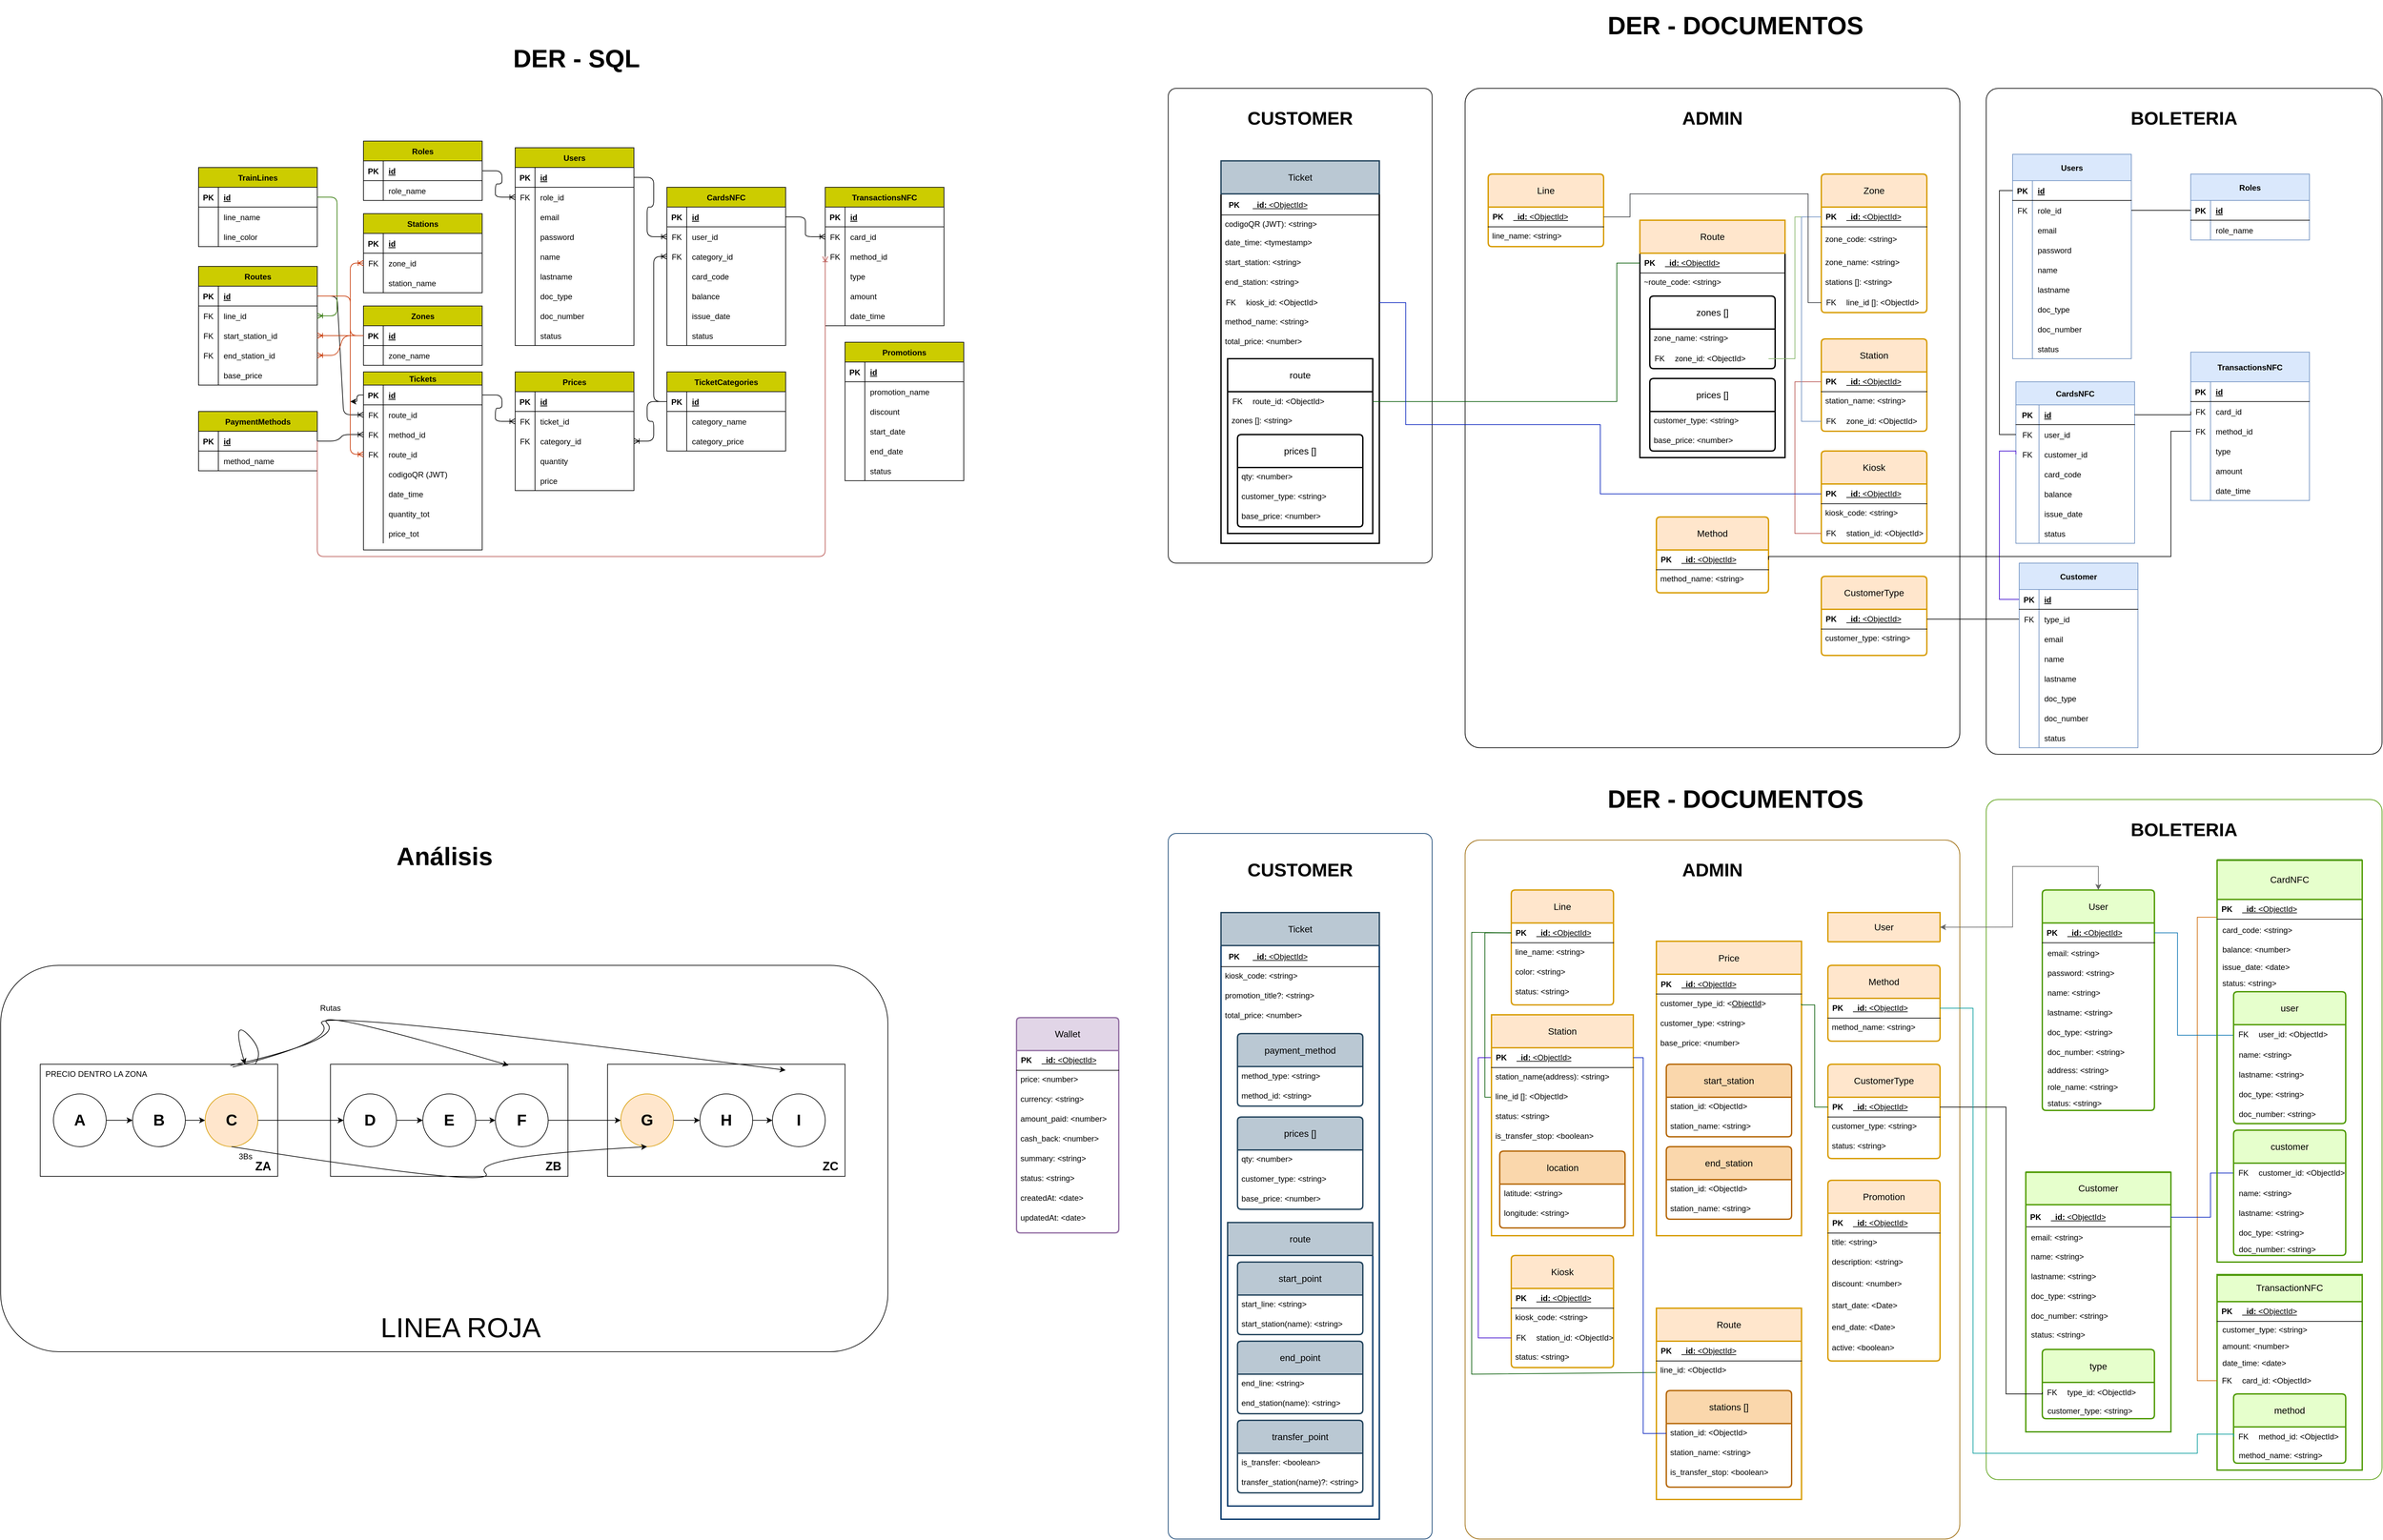 <mxfile version="24.8.4">
  <diagram id="gbshuBLs4zCMI27IBp8d" name="Página-1">
    <mxGraphModel grid="1" page="1" gridSize="10" guides="1" tooltips="1" connect="1" arrows="1" fold="1" pageScale="1" pageWidth="1920" pageHeight="1200" background="none" math="0" shadow="0">
      <root>
        <mxCell id="0" />
        <mxCell id="1" parent="0" />
        <mxCell id="166" value="TrainLines" style="shape=table;startSize=30;container=1;collapsible=1;childLayout=tableLayout;fixedRows=1;rowLines=0;fontStyle=1;align=center;resizeLast=1;strokeColor=default;swimlaneFillColor=default;fillColor=#CCCC00;fontColor=#000000;" vertex="1" parent="1">
          <mxGeometry x="-1430" y="280" width="180" height="120" as="geometry" />
        </mxCell>
        <mxCell id="167" value="" style="shape=tableRow;horizontal=0;startSize=0;swimlaneHead=0;swimlaneBody=0;fillColor=none;collapsible=0;dropTarget=0;points=[[0,0.5],[1,0.5]];portConstraint=eastwest;top=0;left=0;right=0;bottom=1;strokeColor=default;" vertex="1" parent="166">
          <mxGeometry y="30" width="180" height="30" as="geometry" />
        </mxCell>
        <mxCell id="168" value="PK" style="shape=partialRectangle;connectable=0;fillColor=none;top=0;left=0;bottom=0;right=0;fontStyle=1;overflow=hidden;strokeColor=default;" vertex="1" parent="167">
          <mxGeometry width="30" height="30" as="geometry">
            <mxRectangle width="30" height="30" as="alternateBounds" />
          </mxGeometry>
        </mxCell>
        <mxCell id="169" value="id" style="shape=partialRectangle;connectable=0;fillColor=none;top=0;left=0;bottom=0;right=0;align=left;spacingLeft=6;fontStyle=5;overflow=hidden;strokeColor=default;" vertex="1" parent="167">
          <mxGeometry x="30" width="150" height="30" as="geometry">
            <mxRectangle width="150" height="30" as="alternateBounds" />
          </mxGeometry>
        </mxCell>
        <mxCell id="170" value="" style="shape=tableRow;horizontal=0;startSize=0;swimlaneHead=0;swimlaneBody=0;fillColor=none;collapsible=0;dropTarget=0;points=[[0,0.5],[1,0.5]];portConstraint=eastwest;top=0;left=0;right=0;bottom=0;strokeColor=default;" vertex="1" parent="166">
          <mxGeometry y="60" width="180" height="30" as="geometry" />
        </mxCell>
        <mxCell id="171" value="" style="shape=partialRectangle;connectable=0;fillColor=none;top=0;left=0;bottom=0;right=0;editable=1;overflow=hidden;strokeColor=default;" vertex="1" parent="170">
          <mxGeometry width="30" height="30" as="geometry">
            <mxRectangle width="30" height="30" as="alternateBounds" />
          </mxGeometry>
        </mxCell>
        <mxCell id="172" value="line_name" style="shape=partialRectangle;connectable=0;fillColor=none;top=0;left=0;bottom=0;right=0;align=left;spacingLeft=6;overflow=hidden;strokeColor=default;" vertex="1" parent="170">
          <mxGeometry x="30" width="150" height="30" as="geometry">
            <mxRectangle width="150" height="30" as="alternateBounds" />
          </mxGeometry>
        </mxCell>
        <mxCell id="433" value="" style="shape=tableRow;horizontal=0;startSize=0;swimlaneHead=0;swimlaneBody=0;fillColor=none;collapsible=0;dropTarget=0;points=[[0,0.5],[1,0.5]];portConstraint=eastwest;top=0;left=0;right=0;bottom=0;strokeColor=default;" vertex="1" parent="166">
          <mxGeometry y="90" width="180" height="30" as="geometry" />
        </mxCell>
        <mxCell id="434" value="" style="shape=partialRectangle;connectable=0;fillColor=none;top=0;left=0;bottom=0;right=0;editable=1;overflow=hidden;strokeColor=default;" vertex="1" parent="433">
          <mxGeometry width="30" height="30" as="geometry">
            <mxRectangle width="30" height="30" as="alternateBounds" />
          </mxGeometry>
        </mxCell>
        <mxCell id="435" value="line_color" style="shape=partialRectangle;connectable=0;fillColor=none;top=0;left=0;bottom=0;right=0;align=left;spacingLeft=6;overflow=hidden;strokeColor=default;" vertex="1" parent="433">
          <mxGeometry x="30" width="150" height="30" as="geometry">
            <mxRectangle width="150" height="30" as="alternateBounds" />
          </mxGeometry>
        </mxCell>
        <mxCell id="198" value="Routes" style="shape=table;startSize=30;container=1;collapsible=1;childLayout=tableLayout;fixedRows=1;rowLines=0;fontStyle=1;align=center;resizeLast=1;strokeColor=default;swimlaneFillColor=default;fillColor=#CCCC00;fontColor=#000000;" vertex="1" parent="1">
          <mxGeometry x="-1430" y="430" width="180" height="180" as="geometry" />
        </mxCell>
        <mxCell id="199" value="" style="shape=tableRow;horizontal=0;startSize=0;swimlaneHead=0;swimlaneBody=0;fillColor=none;collapsible=0;dropTarget=0;points=[[0,0.5],[1,0.5]];portConstraint=eastwest;top=0;left=0;right=0;bottom=1;strokeColor=default;" vertex="1" parent="198">
          <mxGeometry y="30" width="180" height="30" as="geometry" />
        </mxCell>
        <mxCell id="200" value="PK" style="shape=partialRectangle;connectable=0;fillColor=none;top=0;left=0;bottom=0;right=0;fontStyle=1;overflow=hidden;strokeColor=default;" vertex="1" parent="199">
          <mxGeometry width="30" height="30" as="geometry">
            <mxRectangle width="30" height="30" as="alternateBounds" />
          </mxGeometry>
        </mxCell>
        <mxCell id="201" value="id" style="shape=partialRectangle;connectable=0;fillColor=none;top=0;left=0;bottom=0;right=0;align=left;spacingLeft=6;fontStyle=5;overflow=hidden;strokeColor=default;" vertex="1" parent="199">
          <mxGeometry x="30" width="150" height="30" as="geometry">
            <mxRectangle width="150" height="30" as="alternateBounds" />
          </mxGeometry>
        </mxCell>
        <mxCell id="202" value="" style="shape=tableRow;horizontal=0;startSize=0;swimlaneHead=0;swimlaneBody=0;fillColor=none;collapsible=0;dropTarget=0;points=[[0,0.5],[1,0.5]];portConstraint=eastwest;top=0;left=0;right=0;bottom=0;strokeColor=default;" vertex="1" parent="198">
          <mxGeometry y="60" width="180" height="30" as="geometry" />
        </mxCell>
        <mxCell id="203" value="FK" style="shape=partialRectangle;connectable=0;fillColor=none;top=0;left=0;bottom=0;right=0;editable=1;overflow=hidden;strokeColor=default;" vertex="1" parent="202">
          <mxGeometry width="30" height="30" as="geometry">
            <mxRectangle width="30" height="30" as="alternateBounds" />
          </mxGeometry>
        </mxCell>
        <mxCell id="204" value="line_id" style="shape=partialRectangle;connectable=0;fillColor=none;top=0;left=0;bottom=0;right=0;align=left;spacingLeft=6;overflow=hidden;strokeColor=default;" vertex="1" parent="202">
          <mxGeometry x="30" width="150" height="30" as="geometry">
            <mxRectangle width="150" height="30" as="alternateBounds" />
          </mxGeometry>
        </mxCell>
        <mxCell id="205" value="" style="shape=tableRow;horizontal=0;startSize=0;swimlaneHead=0;swimlaneBody=0;fillColor=none;collapsible=0;dropTarget=0;points=[[0,0.5],[1,0.5]];portConstraint=eastwest;top=0;left=0;right=0;bottom=0;strokeColor=default;" vertex="1" parent="198">
          <mxGeometry y="90" width="180" height="30" as="geometry" />
        </mxCell>
        <mxCell id="206" value="FK" style="shape=partialRectangle;connectable=0;fillColor=none;top=0;left=0;bottom=0;right=0;editable=1;overflow=hidden;strokeColor=default;" vertex="1" parent="205">
          <mxGeometry width="30" height="30" as="geometry">
            <mxRectangle width="30" height="30" as="alternateBounds" />
          </mxGeometry>
        </mxCell>
        <mxCell id="207" value="start_station_id" style="shape=partialRectangle;connectable=0;fillColor=none;top=0;left=0;bottom=0;right=0;align=left;spacingLeft=6;overflow=hidden;strokeColor=default;" vertex="1" parent="205">
          <mxGeometry x="30" width="150" height="30" as="geometry">
            <mxRectangle width="150" height="30" as="alternateBounds" />
          </mxGeometry>
        </mxCell>
        <mxCell id="286" value="" style="shape=tableRow;horizontal=0;startSize=0;swimlaneHead=0;swimlaneBody=0;fillColor=none;collapsible=0;dropTarget=0;points=[[0,0.5],[1,0.5]];portConstraint=eastwest;top=0;left=0;right=0;bottom=0;strokeColor=default;" vertex="1" parent="198">
          <mxGeometry y="120" width="180" height="30" as="geometry" />
        </mxCell>
        <mxCell id="287" value="FK" style="shape=partialRectangle;connectable=0;fillColor=none;top=0;left=0;bottom=0;right=0;editable=1;overflow=hidden;strokeColor=default;" vertex="1" parent="286">
          <mxGeometry width="30" height="30" as="geometry">
            <mxRectangle width="30" height="30" as="alternateBounds" />
          </mxGeometry>
        </mxCell>
        <mxCell id="288" value="end_station_id" style="shape=partialRectangle;connectable=0;fillColor=none;top=0;left=0;bottom=0;right=0;align=left;spacingLeft=6;overflow=hidden;strokeColor=default;" vertex="1" parent="286">
          <mxGeometry x="30" width="150" height="30" as="geometry">
            <mxRectangle width="150" height="30" as="alternateBounds" />
          </mxGeometry>
        </mxCell>
        <mxCell id="208" value="" style="shape=tableRow;horizontal=0;startSize=0;swimlaneHead=0;swimlaneBody=0;fillColor=none;collapsible=0;dropTarget=0;points=[[0,0.5],[1,0.5]];portConstraint=eastwest;top=0;left=0;right=0;bottom=0;strokeColor=default;" vertex="1" parent="198">
          <mxGeometry y="150" width="180" height="30" as="geometry" />
        </mxCell>
        <mxCell id="209" value="" style="shape=partialRectangle;connectable=0;fillColor=none;top=0;left=0;bottom=0;right=0;editable=1;overflow=hidden;strokeColor=default;" vertex="1" parent="208">
          <mxGeometry width="30" height="30" as="geometry">
            <mxRectangle width="30" height="30" as="alternateBounds" />
          </mxGeometry>
        </mxCell>
        <mxCell id="210" value="base_price" style="shape=partialRectangle;connectable=0;fillColor=none;top=0;left=0;bottom=0;right=0;align=left;spacingLeft=6;overflow=hidden;strokeColor=default;" vertex="1" parent="208">
          <mxGeometry x="30" width="150" height="30" as="geometry">
            <mxRectangle width="150" height="30" as="alternateBounds" />
          </mxGeometry>
        </mxCell>
        <mxCell id="211" value="Zones" style="shape=table;startSize=30;container=1;collapsible=1;childLayout=tableLayout;fixedRows=1;rowLines=0;fontStyle=1;align=center;resizeLast=1;strokeColor=default;swimlaneFillColor=default;fillColor=#CCCC00;fontColor=#000000;" vertex="1" parent="1">
          <mxGeometry x="-1180" y="490" width="180" height="90" as="geometry" />
        </mxCell>
        <mxCell id="212" value="" style="shape=tableRow;horizontal=0;startSize=0;swimlaneHead=0;swimlaneBody=0;fillColor=none;collapsible=0;dropTarget=0;points=[[0,0.5],[1,0.5]];portConstraint=eastwest;top=0;left=0;right=0;bottom=1;strokeColor=default;" vertex="1" parent="211">
          <mxGeometry y="30" width="180" height="30" as="geometry" />
        </mxCell>
        <mxCell id="213" value="PK" style="shape=partialRectangle;connectable=0;fillColor=none;top=0;left=0;bottom=0;right=0;fontStyle=1;overflow=hidden;strokeColor=default;" vertex="1" parent="212">
          <mxGeometry width="30" height="30" as="geometry">
            <mxRectangle width="30" height="30" as="alternateBounds" />
          </mxGeometry>
        </mxCell>
        <mxCell id="214" value="id" style="shape=partialRectangle;connectable=0;fillColor=none;top=0;left=0;bottom=0;right=0;align=left;spacingLeft=6;fontStyle=5;overflow=hidden;strokeColor=default;" vertex="1" parent="212">
          <mxGeometry x="30" width="150" height="30" as="geometry">
            <mxRectangle width="150" height="30" as="alternateBounds" />
          </mxGeometry>
        </mxCell>
        <mxCell id="215" value="" style="shape=tableRow;horizontal=0;startSize=0;swimlaneHead=0;swimlaneBody=0;fillColor=none;collapsible=0;dropTarget=0;points=[[0,0.5],[1,0.5]];portConstraint=eastwest;top=0;left=0;right=0;bottom=0;strokeColor=default;" vertex="1" parent="211">
          <mxGeometry y="60" width="180" height="30" as="geometry" />
        </mxCell>
        <mxCell id="216" value="" style="shape=partialRectangle;connectable=0;fillColor=none;top=0;left=0;bottom=0;right=0;editable=1;overflow=hidden;strokeColor=default;" vertex="1" parent="215">
          <mxGeometry width="30" height="30" as="geometry">
            <mxRectangle width="30" height="30" as="alternateBounds" />
          </mxGeometry>
        </mxCell>
        <mxCell id="217" value="zone_name" style="shape=partialRectangle;connectable=0;fillColor=none;top=0;left=0;bottom=0;right=0;align=left;spacingLeft=6;overflow=hidden;strokeColor=default;" vertex="1" parent="215">
          <mxGeometry x="30" width="150" height="30" as="geometry">
            <mxRectangle width="150" height="30" as="alternateBounds" />
          </mxGeometry>
        </mxCell>
        <mxCell id="221" value="TicketCategories" style="shape=table;startSize=30;container=1;collapsible=1;childLayout=tableLayout;fixedRows=1;rowLines=0;fontStyle=1;align=center;resizeLast=1;strokeColor=default;swimlaneFillColor=default;fillColor=#CCCC00;fontColor=#000000;" vertex="1" parent="1">
          <mxGeometry x="-720" y="590" width="180" height="120" as="geometry" />
        </mxCell>
        <mxCell id="222" value="" style="shape=tableRow;horizontal=0;startSize=0;swimlaneHead=0;swimlaneBody=0;fillColor=none;collapsible=0;dropTarget=0;points=[[0,0.5],[1,0.5]];portConstraint=eastwest;top=0;left=0;right=0;bottom=1;strokeColor=default;" vertex="1" parent="221">
          <mxGeometry y="30" width="180" height="30" as="geometry" />
        </mxCell>
        <mxCell id="223" value="PK" style="shape=partialRectangle;connectable=0;fillColor=none;top=0;left=0;bottom=0;right=0;fontStyle=1;overflow=hidden;strokeColor=default;" vertex="1" parent="222">
          <mxGeometry width="30" height="30" as="geometry">
            <mxRectangle width="30" height="30" as="alternateBounds" />
          </mxGeometry>
        </mxCell>
        <mxCell id="224" value="id" style="shape=partialRectangle;connectable=0;fillColor=none;top=0;left=0;bottom=0;right=0;align=left;spacingLeft=6;fontStyle=5;overflow=hidden;strokeColor=default;" vertex="1" parent="222">
          <mxGeometry x="30" width="150" height="30" as="geometry">
            <mxRectangle width="150" height="30" as="alternateBounds" />
          </mxGeometry>
        </mxCell>
        <mxCell id="225" value="" style="shape=tableRow;horizontal=0;startSize=0;swimlaneHead=0;swimlaneBody=0;fillColor=none;collapsible=0;dropTarget=0;points=[[0,0.5],[1,0.5]];portConstraint=eastwest;top=0;left=0;right=0;bottom=0;strokeColor=default;" vertex="1" parent="221">
          <mxGeometry y="60" width="180" height="30" as="geometry" />
        </mxCell>
        <mxCell id="226" value="" style="shape=partialRectangle;connectable=0;fillColor=none;top=0;left=0;bottom=0;right=0;editable=1;overflow=hidden;strokeColor=default;" vertex="1" parent="225">
          <mxGeometry width="30" height="30" as="geometry">
            <mxRectangle width="30" height="30" as="alternateBounds" />
          </mxGeometry>
        </mxCell>
        <mxCell id="227" value="category_name" style="shape=partialRectangle;connectable=0;fillColor=none;top=0;left=0;bottom=0;right=0;align=left;spacingLeft=6;overflow=hidden;strokeColor=default;" vertex="1" parent="225">
          <mxGeometry x="30" width="150" height="30" as="geometry">
            <mxRectangle width="150" height="30" as="alternateBounds" />
          </mxGeometry>
        </mxCell>
        <mxCell id="228" value="" style="shape=tableRow;horizontal=0;startSize=0;swimlaneHead=0;swimlaneBody=0;fillColor=none;collapsible=0;dropTarget=0;points=[[0,0.5],[1,0.5]];portConstraint=eastwest;top=0;left=0;right=0;bottom=0;strokeColor=default;" vertex="1" parent="221">
          <mxGeometry y="90" width="180" height="30" as="geometry" />
        </mxCell>
        <mxCell id="229" value="" style="shape=partialRectangle;connectable=0;fillColor=none;top=0;left=0;bottom=0;right=0;editable=1;overflow=hidden;strokeColor=default;" vertex="1" parent="228">
          <mxGeometry width="30" height="30" as="geometry">
            <mxRectangle width="30" height="30" as="alternateBounds" />
          </mxGeometry>
        </mxCell>
        <mxCell id="230" value="category_price" style="shape=partialRectangle;connectable=0;fillColor=none;top=0;left=0;bottom=0;right=0;align=left;spacingLeft=6;overflow=hidden;strokeColor=default;" vertex="1" parent="228">
          <mxGeometry x="30" width="150" height="30" as="geometry">
            <mxRectangle width="150" height="30" as="alternateBounds" />
          </mxGeometry>
        </mxCell>
        <mxCell id="231" value="PaymentMethods" style="shape=table;startSize=30;container=1;collapsible=1;childLayout=tableLayout;fixedRows=1;rowLines=0;fontStyle=1;align=center;resizeLast=1;strokeColor=default;swimlaneFillColor=default;fillColor=#CCCC00;fontColor=#000000;" vertex="1" parent="1">
          <mxGeometry x="-1430" y="650" width="180" height="90" as="geometry" />
        </mxCell>
        <mxCell id="232" value="" style="shape=tableRow;horizontal=0;startSize=0;swimlaneHead=0;swimlaneBody=0;fillColor=none;collapsible=0;dropTarget=0;points=[[0,0.5],[1,0.5]];portConstraint=eastwest;top=0;left=0;right=0;bottom=1;strokeColor=default;" vertex="1" parent="231">
          <mxGeometry y="30" width="180" height="30" as="geometry" />
        </mxCell>
        <mxCell id="233" value="PK" style="shape=partialRectangle;connectable=0;fillColor=none;top=0;left=0;bottom=0;right=0;fontStyle=1;overflow=hidden;strokeColor=default;" vertex="1" parent="232">
          <mxGeometry width="30" height="30" as="geometry">
            <mxRectangle width="30" height="30" as="alternateBounds" />
          </mxGeometry>
        </mxCell>
        <mxCell id="234" value="id" style="shape=partialRectangle;connectable=0;fillColor=none;top=0;left=0;bottom=0;right=0;align=left;spacingLeft=6;fontStyle=5;overflow=hidden;strokeColor=default;" vertex="1" parent="232">
          <mxGeometry x="30" width="150" height="30" as="geometry">
            <mxRectangle width="150" height="30" as="alternateBounds" />
          </mxGeometry>
        </mxCell>
        <mxCell id="235" value="" style="shape=tableRow;horizontal=0;startSize=0;swimlaneHead=0;swimlaneBody=0;fillColor=none;collapsible=0;dropTarget=0;points=[[0,0.5],[1,0.5]];portConstraint=eastwest;top=0;left=0;right=0;bottom=0;strokeColor=default;" vertex="1" parent="231">
          <mxGeometry y="60" width="180" height="30" as="geometry" />
        </mxCell>
        <mxCell id="236" value="" style="shape=partialRectangle;connectable=0;fillColor=none;top=0;left=0;bottom=0;right=0;editable=1;overflow=hidden;strokeColor=default;" vertex="1" parent="235">
          <mxGeometry width="30" height="30" as="geometry">
            <mxRectangle width="30" height="30" as="alternateBounds" />
          </mxGeometry>
        </mxCell>
        <mxCell id="237" value="method_name" style="shape=partialRectangle;connectable=0;fillColor=none;top=0;left=0;bottom=0;right=0;align=left;spacingLeft=6;overflow=hidden;strokeColor=default;" vertex="1" parent="235">
          <mxGeometry x="30" width="150" height="30" as="geometry">
            <mxRectangle width="150" height="30" as="alternateBounds" />
          </mxGeometry>
        </mxCell>
        <mxCell id="238" value="Tickets" style="shape=table;startSize=20;container=1;collapsible=1;childLayout=tableLayout;fixedRows=1;rowLines=0;fontStyle=1;align=center;resizeLast=1;strokeColor=default;swimlaneFillColor=default;fillColor=#CCCC00;fontColor=#000000;" vertex="1" parent="1">
          <mxGeometry x="-1180" y="590" width="180" height="270" as="geometry" />
        </mxCell>
        <mxCell id="239" value="" style="shape=tableRow;horizontal=0;startSize=0;swimlaneHead=0;swimlaneBody=0;fillColor=none;collapsible=0;dropTarget=0;points=[[0,0.5],[1,0.5]];portConstraint=eastwest;top=0;left=0;right=0;bottom=1;strokeColor=default;" vertex="1" parent="238">
          <mxGeometry y="20" width="180" height="30" as="geometry" />
        </mxCell>
        <mxCell id="240" value="PK" style="shape=partialRectangle;connectable=0;fillColor=none;top=0;left=0;bottom=0;right=0;fontStyle=1;overflow=hidden;strokeColor=default;" vertex="1" parent="239">
          <mxGeometry width="30" height="30" as="geometry">
            <mxRectangle width="30" height="30" as="alternateBounds" />
          </mxGeometry>
        </mxCell>
        <mxCell id="241" value="id" style="shape=partialRectangle;connectable=0;fillColor=none;top=0;left=0;bottom=0;right=0;align=left;spacingLeft=6;fontStyle=5;overflow=hidden;strokeColor=default;" vertex="1" parent="239">
          <mxGeometry x="30" width="150" height="30" as="geometry">
            <mxRectangle width="150" height="30" as="alternateBounds" />
          </mxGeometry>
        </mxCell>
        <mxCell id="242" value="" style="shape=tableRow;horizontal=0;startSize=0;swimlaneHead=0;swimlaneBody=0;fillColor=none;collapsible=0;dropTarget=0;points=[[0,0.5],[1,0.5]];portConstraint=eastwest;top=0;left=0;right=0;bottom=0;strokeColor=default;" vertex="1" parent="238">
          <mxGeometry y="50" width="180" height="30" as="geometry" />
        </mxCell>
        <mxCell id="243" value="FK" style="shape=partialRectangle;connectable=0;fillColor=none;top=0;left=0;bottom=0;right=0;editable=1;overflow=hidden;strokeColor=default;" vertex="1" parent="242">
          <mxGeometry width="30" height="30" as="geometry">
            <mxRectangle width="30" height="30" as="alternateBounds" />
          </mxGeometry>
        </mxCell>
        <mxCell id="244" value="route_id" style="shape=partialRectangle;connectable=0;fillColor=none;top=0;left=0;bottom=0;right=0;align=left;spacingLeft=6;overflow=hidden;strokeColor=default;" vertex="1" parent="242">
          <mxGeometry x="30" width="150" height="30" as="geometry">
            <mxRectangle width="150" height="30" as="alternateBounds" />
          </mxGeometry>
        </mxCell>
        <mxCell id="248" value="" style="shape=tableRow;horizontal=0;startSize=0;swimlaneHead=0;swimlaneBody=0;fillColor=none;collapsible=0;dropTarget=0;points=[[0,0.5],[1,0.5]];portConstraint=eastwest;top=0;left=0;right=0;bottom=0;strokeColor=default;" vertex="1" parent="238">
          <mxGeometry y="80" width="180" height="30" as="geometry" />
        </mxCell>
        <mxCell id="249" value="FK" style="shape=partialRectangle;connectable=0;fillColor=none;top=0;left=0;bottom=0;right=0;editable=1;overflow=hidden;strokeColor=default;" vertex="1" parent="248">
          <mxGeometry width="30" height="30" as="geometry">
            <mxRectangle width="30" height="30" as="alternateBounds" />
          </mxGeometry>
        </mxCell>
        <mxCell id="250" value="method_id" style="shape=partialRectangle;connectable=0;fillColor=none;top=0;left=0;bottom=0;right=0;align=left;spacingLeft=6;overflow=hidden;strokeColor=default;" vertex="1" parent="248">
          <mxGeometry x="30" width="150" height="30" as="geometry">
            <mxRectangle width="150" height="30" as="alternateBounds" />
          </mxGeometry>
        </mxCell>
        <mxCell id="447" value="" style="shape=tableRow;horizontal=0;startSize=0;swimlaneHead=0;swimlaneBody=0;fillColor=none;collapsible=0;dropTarget=0;points=[[0,0.5],[1,0.5]];portConstraint=eastwest;top=0;left=0;right=0;bottom=0;strokeColor=default;" vertex="1" parent="238">
          <mxGeometry y="110" width="180" height="30" as="geometry" />
        </mxCell>
        <mxCell id="448" value="FK" style="shape=partialRectangle;connectable=0;fillColor=none;top=0;left=0;bottom=0;right=0;editable=1;overflow=hidden;strokeColor=default;" vertex="1" parent="447">
          <mxGeometry width="30" height="30" as="geometry">
            <mxRectangle width="30" height="30" as="alternateBounds" />
          </mxGeometry>
        </mxCell>
        <mxCell id="449" value="route_id" style="shape=partialRectangle;connectable=0;fillColor=none;top=0;left=0;bottom=0;right=0;align=left;spacingLeft=6;overflow=hidden;strokeColor=default;" vertex="1" parent="447">
          <mxGeometry x="30" width="150" height="30" as="geometry">
            <mxRectangle width="150" height="30" as="alternateBounds" />
          </mxGeometry>
        </mxCell>
        <mxCell id="254" value="" style="shape=tableRow;horizontal=0;startSize=0;swimlaneHead=0;swimlaneBody=0;fillColor=none;collapsible=0;dropTarget=0;points=[[0,0.5],[1,0.5]];portConstraint=eastwest;top=0;left=0;right=0;bottom=0;strokeColor=default;" vertex="1" parent="238">
          <mxGeometry y="140" width="180" height="30" as="geometry" />
        </mxCell>
        <mxCell id="255" value="" style="shape=partialRectangle;connectable=0;fillColor=none;top=0;left=0;bottom=0;right=0;editable=1;overflow=hidden;strokeColor=default;" vertex="1" parent="254">
          <mxGeometry width="30" height="30" as="geometry">
            <mxRectangle width="30" height="30" as="alternateBounds" />
          </mxGeometry>
        </mxCell>
        <mxCell id="256" value="codigoQR (JWT)" style="shape=partialRectangle;connectable=0;fillColor=none;top=0;left=0;bottom=0;right=0;align=left;spacingLeft=6;overflow=hidden;strokeColor=default;" vertex="1" parent="254">
          <mxGeometry x="30" width="150" height="30" as="geometry">
            <mxRectangle width="150" height="30" as="alternateBounds" />
          </mxGeometry>
        </mxCell>
        <mxCell id="263" value="" style="shape=tableRow;horizontal=0;startSize=0;swimlaneHead=0;swimlaneBody=0;fillColor=none;collapsible=0;dropTarget=0;points=[[0,0.5],[1,0.5]];portConstraint=eastwest;top=0;left=0;right=0;bottom=0;strokeColor=default;" vertex="1" parent="238">
          <mxGeometry y="170" width="180" height="30" as="geometry" />
        </mxCell>
        <mxCell id="264" value="" style="shape=partialRectangle;connectable=0;fillColor=none;top=0;left=0;bottom=0;right=0;editable=1;overflow=hidden;strokeColor=default;" vertex="1" parent="263">
          <mxGeometry width="30" height="30" as="geometry">
            <mxRectangle width="30" height="30" as="alternateBounds" />
          </mxGeometry>
        </mxCell>
        <mxCell id="265" value="date_time" style="shape=partialRectangle;connectable=0;fillColor=none;top=0;left=0;bottom=0;right=0;align=left;spacingLeft=6;overflow=hidden;strokeColor=default;" vertex="1" parent="263">
          <mxGeometry x="30" width="150" height="30" as="geometry">
            <mxRectangle width="150" height="30" as="alternateBounds" />
          </mxGeometry>
        </mxCell>
        <mxCell id="257" value="" style="shape=tableRow;horizontal=0;startSize=0;swimlaneHead=0;swimlaneBody=0;fillColor=none;collapsible=0;dropTarget=0;points=[[0,0.5],[1,0.5]];portConstraint=eastwest;top=0;left=0;right=0;bottom=0;strokeColor=default;" vertex="1" parent="238">
          <mxGeometry y="200" width="180" height="30" as="geometry" />
        </mxCell>
        <mxCell id="258" value="" style="shape=partialRectangle;connectable=0;fillColor=none;top=0;left=0;bottom=0;right=0;editable=1;overflow=hidden;strokeColor=default;" vertex="1" parent="257">
          <mxGeometry width="30" height="30" as="geometry">
            <mxRectangle width="30" height="30" as="alternateBounds" />
          </mxGeometry>
        </mxCell>
        <mxCell id="259" value="quantity_tot" style="shape=partialRectangle;connectable=0;fillColor=none;top=0;left=0;bottom=0;right=0;align=left;spacingLeft=6;overflow=hidden;strokeColor=default;" vertex="1" parent="257">
          <mxGeometry x="30" width="150" height="30" as="geometry">
            <mxRectangle width="150" height="30" as="alternateBounds" />
          </mxGeometry>
        </mxCell>
        <mxCell id="260" value="" style="shape=tableRow;horizontal=0;startSize=0;swimlaneHead=0;swimlaneBody=0;fillColor=none;collapsible=0;dropTarget=0;points=[[0,0.5],[1,0.5]];portConstraint=eastwest;top=0;left=0;right=0;bottom=0;strokeColor=default;" vertex="1" parent="238">
          <mxGeometry y="230" width="180" height="30" as="geometry" />
        </mxCell>
        <mxCell id="261" value="" style="shape=partialRectangle;connectable=0;fillColor=none;top=0;left=0;bottom=0;right=0;editable=1;overflow=hidden;strokeColor=default;" vertex="1" parent="260">
          <mxGeometry width="30" height="30" as="geometry">
            <mxRectangle width="30" height="30" as="alternateBounds" />
          </mxGeometry>
        </mxCell>
        <mxCell id="262" value="price_tot" style="shape=partialRectangle;connectable=0;fillColor=none;top=0;left=0;bottom=0;right=0;align=left;spacingLeft=6;overflow=hidden;strokeColor=default;" vertex="1" parent="260">
          <mxGeometry x="30" width="150" height="30" as="geometry">
            <mxRectangle width="150" height="30" as="alternateBounds" />
          </mxGeometry>
        </mxCell>
        <mxCell id="266" value="Prices" style="shape=table;startSize=30;container=1;collapsible=1;childLayout=tableLayout;fixedRows=1;rowLines=0;fontStyle=1;align=center;resizeLast=1;strokeColor=default;swimlaneFillColor=default;fillColor=#CCCC00;fontColor=#000000;" vertex="1" parent="1">
          <mxGeometry x="-950" y="590" width="180" height="180" as="geometry" />
        </mxCell>
        <mxCell id="267" value="" style="shape=tableRow;horizontal=0;startSize=0;swimlaneHead=0;swimlaneBody=0;fillColor=none;collapsible=0;dropTarget=0;points=[[0,0.5],[1,0.5]];portConstraint=eastwest;top=0;left=0;right=0;bottom=1;strokeColor=default;" vertex="1" parent="266">
          <mxGeometry y="30" width="180" height="30" as="geometry" />
        </mxCell>
        <mxCell id="268" value="PK" style="shape=partialRectangle;connectable=0;fillColor=none;top=0;left=0;bottom=0;right=0;fontStyle=1;overflow=hidden;strokeColor=default;" vertex="1" parent="267">
          <mxGeometry width="30" height="30" as="geometry">
            <mxRectangle width="30" height="30" as="alternateBounds" />
          </mxGeometry>
        </mxCell>
        <mxCell id="269" value="id" style="shape=partialRectangle;connectable=0;fillColor=none;top=0;left=0;bottom=0;right=0;align=left;spacingLeft=6;fontStyle=5;overflow=hidden;strokeColor=default;" vertex="1" parent="267">
          <mxGeometry x="30" width="150" height="30" as="geometry">
            <mxRectangle width="150" height="30" as="alternateBounds" />
          </mxGeometry>
        </mxCell>
        <mxCell id="270" value="" style="shape=tableRow;horizontal=0;startSize=0;swimlaneHead=0;swimlaneBody=0;fillColor=none;collapsible=0;dropTarget=0;points=[[0,0.5],[1,0.5]];portConstraint=eastwest;top=0;left=0;right=0;bottom=0;strokeColor=default;" vertex="1" parent="266">
          <mxGeometry y="60" width="180" height="30" as="geometry" />
        </mxCell>
        <mxCell id="271" value="FK" style="shape=partialRectangle;connectable=0;fillColor=none;top=0;left=0;bottom=0;right=0;editable=1;overflow=hidden;strokeColor=default;" vertex="1" parent="270">
          <mxGeometry width="30" height="30" as="geometry">
            <mxRectangle width="30" height="30" as="alternateBounds" />
          </mxGeometry>
        </mxCell>
        <mxCell id="272" value="ticket_id" style="shape=partialRectangle;connectable=0;fillColor=none;top=0;left=0;bottom=0;right=0;align=left;spacingLeft=6;overflow=hidden;strokeColor=default;" vertex="1" parent="270">
          <mxGeometry x="30" width="150" height="30" as="geometry">
            <mxRectangle width="150" height="30" as="alternateBounds" />
          </mxGeometry>
        </mxCell>
        <mxCell id="273" value="" style="shape=tableRow;horizontal=0;startSize=0;swimlaneHead=0;swimlaneBody=0;fillColor=none;collapsible=0;dropTarget=0;points=[[0,0.5],[1,0.5]];portConstraint=eastwest;top=0;left=0;right=0;bottom=0;strokeColor=default;" vertex="1" parent="266">
          <mxGeometry y="90" width="180" height="30" as="geometry" />
        </mxCell>
        <mxCell id="274" value="FK" style="shape=partialRectangle;connectable=0;fillColor=none;top=0;left=0;bottom=0;right=0;editable=1;overflow=hidden;strokeColor=default;" vertex="1" parent="273">
          <mxGeometry width="30" height="30" as="geometry">
            <mxRectangle width="30" height="30" as="alternateBounds" />
          </mxGeometry>
        </mxCell>
        <mxCell id="275" value="category_id" style="shape=partialRectangle;connectable=0;fillColor=none;top=0;left=0;bottom=0;right=0;align=left;spacingLeft=6;overflow=hidden;strokeColor=default;" vertex="1" parent="273">
          <mxGeometry x="30" width="150" height="30" as="geometry">
            <mxRectangle width="150" height="30" as="alternateBounds" />
          </mxGeometry>
        </mxCell>
        <mxCell id="276" value="" style="shape=tableRow;horizontal=0;startSize=0;swimlaneHead=0;swimlaneBody=0;fillColor=none;collapsible=0;dropTarget=0;points=[[0,0.5],[1,0.5]];portConstraint=eastwest;top=0;left=0;right=0;bottom=0;strokeColor=default;" vertex="1" parent="266">
          <mxGeometry y="120" width="180" height="30" as="geometry" />
        </mxCell>
        <mxCell id="277" value="" style="shape=partialRectangle;connectable=0;fillColor=none;top=0;left=0;bottom=0;right=0;editable=1;overflow=hidden;strokeColor=default;" vertex="1" parent="276">
          <mxGeometry width="30" height="30" as="geometry">
            <mxRectangle width="30" height="30" as="alternateBounds" />
          </mxGeometry>
        </mxCell>
        <mxCell id="278" value="quantity" style="shape=partialRectangle;connectable=0;fillColor=none;top=0;left=0;bottom=0;right=0;align=left;spacingLeft=6;overflow=hidden;strokeColor=default;" vertex="1" parent="276">
          <mxGeometry x="30" width="150" height="30" as="geometry">
            <mxRectangle width="150" height="30" as="alternateBounds" />
          </mxGeometry>
        </mxCell>
        <mxCell id="279" value="" style="shape=tableRow;horizontal=0;startSize=0;swimlaneHead=0;swimlaneBody=0;fillColor=none;collapsible=0;dropTarget=0;points=[[0,0.5],[1,0.5]];portConstraint=eastwest;top=0;left=0;right=0;bottom=0;strokeColor=default;" vertex="1" parent="266">
          <mxGeometry y="150" width="180" height="30" as="geometry" />
        </mxCell>
        <mxCell id="280" value="" style="shape=partialRectangle;connectable=0;fillColor=none;top=0;left=0;bottom=0;right=0;editable=1;overflow=hidden;strokeColor=default;" vertex="1" parent="279">
          <mxGeometry width="30" height="30" as="geometry">
            <mxRectangle width="30" height="30" as="alternateBounds" />
          </mxGeometry>
        </mxCell>
        <mxCell id="281" value="price" style="shape=partialRectangle;connectable=0;fillColor=none;top=0;left=0;bottom=0;right=0;align=left;spacingLeft=6;overflow=hidden;strokeColor=default;" vertex="1" parent="279">
          <mxGeometry x="30" width="150" height="30" as="geometry">
            <mxRectangle width="150" height="30" as="alternateBounds" />
          </mxGeometry>
        </mxCell>
        <mxCell id="282" value="" style="edgeStyle=entityRelationEdgeStyle;fontSize=12;html=1;endArrow=ERoneToMany;fontColor=#000000;exitX=1;exitY=0.5;exitDx=0;exitDy=0;strokeColor=#000000;" edge="1" parent="1" source="239" target="270">
          <mxGeometry width="100" height="100" relative="1" as="geometry">
            <mxPoint x="-1000" y="790" as="sourcePoint" />
            <mxPoint x="-900" y="690" as="targetPoint" />
          </mxGeometry>
        </mxCell>
        <mxCell id="283" value="" style="edgeStyle=entityRelationEdgeStyle;fontSize=12;html=1;endArrow=ERoneToMany;fontColor=#000000;exitX=0;exitY=0.5;exitDx=0;exitDy=0;entryX=1;entryY=0.5;entryDx=0;entryDy=0;strokeColor=#000000;" edge="1" parent="1" source="222" target="273">
          <mxGeometry width="100" height="100" relative="1" as="geometry">
            <mxPoint x="-760" y="840" as="sourcePoint" />
            <mxPoint x="-660" y="740" as="targetPoint" />
          </mxGeometry>
        </mxCell>
        <mxCell id="284" value="" style="edgeStyle=entityRelationEdgeStyle;fontSize=12;html=1;endArrow=ERoneToMany;fontColor=#000000;exitX=1;exitY=0.5;exitDx=0;exitDy=0;entryX=0;entryY=0.5;entryDx=0;entryDy=0;strokeColor=#000000;" edge="1" parent="1" source="232" target="248">
          <mxGeometry width="100" height="100" relative="1" as="geometry">
            <mxPoint x="-1110" y="710" as="sourcePoint" />
            <mxPoint x="-1010" y="610" as="targetPoint" />
          </mxGeometry>
        </mxCell>
        <mxCell id="285" value="" style="edgeStyle=entityRelationEdgeStyle;fontSize=12;html=1;endArrow=ERoneToMany;fontColor=#000000;exitX=1;exitY=0.5;exitDx=0;exitDy=0;entryX=0;entryY=0.5;entryDx=0;entryDy=0;strokeColor=#000000;" edge="1" parent="1" source="199" target="242">
          <mxGeometry width="100" height="100" relative="1" as="geometry">
            <mxPoint x="-1110" y="640" as="sourcePoint" />
            <mxPoint x="-1010" y="540" as="targetPoint" />
          </mxGeometry>
        </mxCell>
        <mxCell id="289" value="" style="edgeStyle=entityRelationEdgeStyle;fontSize=12;html=1;endArrow=ERoneToMany;fontColor=#000000;exitX=0;exitY=0.5;exitDx=0;exitDy=0;entryX=1;entryY=0.5;entryDx=0;entryDy=0;fillColor=#fa6800;strokeColor=#C73500;" edge="1" parent="1" source="212" target="205">
          <mxGeometry width="100" height="100" relative="1" as="geometry">
            <mxPoint x="-1110" y="640" as="sourcePoint" />
            <mxPoint x="-1010" y="540" as="targetPoint" />
          </mxGeometry>
        </mxCell>
        <mxCell id="290" value="" style="edgeStyle=entityRelationEdgeStyle;fontSize=12;html=1;endArrow=ERoneToMany;fontColor=#000000;exitX=0;exitY=0.5;exitDx=0;exitDy=0;entryX=1;entryY=0.5;entryDx=0;entryDy=0;fillColor=#fa6800;strokeColor=#C73500;" edge="1" parent="1" source="212" target="286">
          <mxGeometry width="100" height="100" relative="1" as="geometry">
            <mxPoint x="-1110" y="640" as="sourcePoint" />
            <mxPoint x="-1010" y="540" as="targetPoint" />
          </mxGeometry>
        </mxCell>
        <mxCell id="291" value="" style="edgeStyle=entityRelationEdgeStyle;fontSize=12;html=1;endArrow=ERoneToMany;fontColor=#000000;exitX=1;exitY=0.5;exitDx=0;exitDy=0;entryX=1;entryY=0.5;entryDx=0;entryDy=0;fillColor=#60a917;strokeColor=#2D7600;" edge="1" parent="1" source="167" target="202">
          <mxGeometry width="100" height="100" relative="1" as="geometry">
            <mxPoint x="-1230" y="640" as="sourcePoint" />
            <mxPoint x="-1130" y="540" as="targetPoint" />
          </mxGeometry>
        </mxCell>
        <mxCell id="303" value="CardsNFC" style="shape=table;startSize=30;container=1;collapsible=1;childLayout=tableLayout;fixedRows=1;rowLines=0;fontStyle=1;align=center;resizeLast=1;strokeColor=default;swimlaneFillColor=default;fillColor=#CCCC00;fontColor=#000000;" vertex="1" parent="1">
          <mxGeometry x="-720" y="310" width="180" height="240" as="geometry" />
        </mxCell>
        <mxCell id="304" value="" style="shape=tableRow;horizontal=0;startSize=0;swimlaneHead=0;swimlaneBody=0;fillColor=none;collapsible=0;dropTarget=0;points=[[0,0.5],[1,0.5]];portConstraint=eastwest;top=0;left=0;right=0;bottom=1;strokeColor=default;" vertex="1" parent="303">
          <mxGeometry y="30" width="180" height="30" as="geometry" />
        </mxCell>
        <mxCell id="305" value="PK" style="shape=partialRectangle;connectable=0;fillColor=none;top=0;left=0;bottom=0;right=0;fontStyle=1;overflow=hidden;strokeColor=default;" vertex="1" parent="304">
          <mxGeometry width="30" height="30" as="geometry">
            <mxRectangle width="30" height="30" as="alternateBounds" />
          </mxGeometry>
        </mxCell>
        <mxCell id="306" value="id" style="shape=partialRectangle;connectable=0;fillColor=none;top=0;left=0;bottom=0;right=0;align=left;spacingLeft=6;fontStyle=5;overflow=hidden;strokeColor=default;" vertex="1" parent="304">
          <mxGeometry x="30" width="150" height="30" as="geometry">
            <mxRectangle width="150" height="30" as="alternateBounds" />
          </mxGeometry>
        </mxCell>
        <mxCell id="307" value="" style="shape=tableRow;horizontal=0;startSize=0;swimlaneHead=0;swimlaneBody=0;fillColor=none;collapsible=0;dropTarget=0;points=[[0,0.5],[1,0.5]];portConstraint=eastwest;top=0;left=0;right=0;bottom=0;strokeColor=default;" vertex="1" parent="303">
          <mxGeometry y="60" width="180" height="30" as="geometry" />
        </mxCell>
        <mxCell id="308" value="FK" style="shape=partialRectangle;connectable=0;fillColor=none;top=0;left=0;bottom=0;right=0;editable=1;overflow=hidden;strokeColor=default;" vertex="1" parent="307">
          <mxGeometry width="30" height="30" as="geometry">
            <mxRectangle width="30" height="30" as="alternateBounds" />
          </mxGeometry>
        </mxCell>
        <mxCell id="309" value="user_id" style="shape=partialRectangle;connectable=0;fillColor=none;top=0;left=0;bottom=0;right=0;align=left;spacingLeft=6;overflow=hidden;strokeColor=default;" vertex="1" parent="307">
          <mxGeometry x="30" width="150" height="30" as="geometry">
            <mxRectangle width="150" height="30" as="alternateBounds" />
          </mxGeometry>
        </mxCell>
        <mxCell id="319" value="" style="shape=tableRow;horizontal=0;startSize=0;swimlaneHead=0;swimlaneBody=0;fillColor=none;collapsible=0;dropTarget=0;points=[[0,0.5],[1,0.5]];portConstraint=eastwest;top=0;left=0;right=0;bottom=0;strokeColor=default;" vertex="1" parent="303">
          <mxGeometry y="90" width="180" height="30" as="geometry" />
        </mxCell>
        <mxCell id="320" value="FK" style="shape=partialRectangle;connectable=0;fillColor=none;top=0;left=0;bottom=0;right=0;editable=1;overflow=hidden;strokeColor=default;" vertex="1" parent="319">
          <mxGeometry width="30" height="30" as="geometry">
            <mxRectangle width="30" height="30" as="alternateBounds" />
          </mxGeometry>
        </mxCell>
        <mxCell id="321" value="category_id" style="shape=partialRectangle;connectable=0;fillColor=none;top=0;left=0;bottom=0;right=0;align=left;spacingLeft=6;overflow=hidden;strokeColor=default;" vertex="1" parent="319">
          <mxGeometry x="30" width="150" height="30" as="geometry">
            <mxRectangle width="150" height="30" as="alternateBounds" />
          </mxGeometry>
        </mxCell>
        <mxCell id="405" value="" style="shape=tableRow;horizontal=0;startSize=0;swimlaneHead=0;swimlaneBody=0;fillColor=none;collapsible=0;dropTarget=0;points=[[0,0.5],[1,0.5]];portConstraint=eastwest;top=0;left=0;right=0;bottom=0;strokeColor=default;" vertex="1" parent="303">
          <mxGeometry y="120" width="180" height="30" as="geometry" />
        </mxCell>
        <mxCell id="406" value="" style="shape=partialRectangle;connectable=0;fillColor=none;top=0;left=0;bottom=0;right=0;editable=1;overflow=hidden;strokeColor=default;" vertex="1" parent="405">
          <mxGeometry width="30" height="30" as="geometry">
            <mxRectangle width="30" height="30" as="alternateBounds" />
          </mxGeometry>
        </mxCell>
        <mxCell id="407" value="card_code" style="shape=partialRectangle;connectable=0;fillColor=none;top=0;left=0;bottom=0;right=0;align=left;spacingLeft=6;overflow=hidden;strokeColor=default;" vertex="1" parent="405">
          <mxGeometry x="30" width="150" height="30" as="geometry">
            <mxRectangle width="150" height="30" as="alternateBounds" />
          </mxGeometry>
        </mxCell>
        <mxCell id="310" value="" style="shape=tableRow;horizontal=0;startSize=0;swimlaneHead=0;swimlaneBody=0;fillColor=none;collapsible=0;dropTarget=0;points=[[0,0.5],[1,0.5]];portConstraint=eastwest;top=0;left=0;right=0;bottom=0;strokeColor=default;" vertex="1" parent="303">
          <mxGeometry y="150" width="180" height="30" as="geometry" />
        </mxCell>
        <mxCell id="311" value="" style="shape=partialRectangle;connectable=0;fillColor=none;top=0;left=0;bottom=0;right=0;editable=1;overflow=hidden;strokeColor=default;" vertex="1" parent="310">
          <mxGeometry width="30" height="30" as="geometry">
            <mxRectangle width="30" height="30" as="alternateBounds" />
          </mxGeometry>
        </mxCell>
        <mxCell id="312" value="balance" style="shape=partialRectangle;connectable=0;fillColor=none;top=0;left=0;bottom=0;right=0;align=left;spacingLeft=6;overflow=hidden;strokeColor=default;" vertex="1" parent="310">
          <mxGeometry x="30" width="150" height="30" as="geometry">
            <mxRectangle width="150" height="30" as="alternateBounds" />
          </mxGeometry>
        </mxCell>
        <mxCell id="313" value="" style="shape=tableRow;horizontal=0;startSize=0;swimlaneHead=0;swimlaneBody=0;fillColor=none;collapsible=0;dropTarget=0;points=[[0,0.5],[1,0.5]];portConstraint=eastwest;top=0;left=0;right=0;bottom=0;strokeColor=default;" vertex="1" parent="303">
          <mxGeometry y="180" width="180" height="30" as="geometry" />
        </mxCell>
        <mxCell id="314" value="" style="shape=partialRectangle;connectable=0;fillColor=none;top=0;left=0;bottom=0;right=0;editable=1;overflow=hidden;strokeColor=default;" vertex="1" parent="313">
          <mxGeometry width="30" height="30" as="geometry">
            <mxRectangle width="30" height="30" as="alternateBounds" />
          </mxGeometry>
        </mxCell>
        <mxCell id="315" value="issue_date" style="shape=partialRectangle;connectable=0;fillColor=none;top=0;left=0;bottom=0;right=0;align=left;spacingLeft=6;overflow=hidden;strokeColor=default;" vertex="1" parent="313">
          <mxGeometry x="30" width="150" height="30" as="geometry">
            <mxRectangle width="150" height="30" as="alternateBounds" />
          </mxGeometry>
        </mxCell>
        <mxCell id="316" value="" style="shape=tableRow;horizontal=0;startSize=0;swimlaneHead=0;swimlaneBody=0;fillColor=none;collapsible=0;dropTarget=0;points=[[0,0.5],[1,0.5]];portConstraint=eastwest;top=0;left=0;right=0;bottom=0;strokeColor=default;" vertex="1" parent="303">
          <mxGeometry y="210" width="180" height="30" as="geometry" />
        </mxCell>
        <mxCell id="317" value="" style="shape=partialRectangle;connectable=0;fillColor=none;top=0;left=0;bottom=0;right=0;editable=1;overflow=hidden;strokeColor=default;" vertex="1" parent="316">
          <mxGeometry width="30" height="30" as="geometry">
            <mxRectangle width="30" height="30" as="alternateBounds" />
          </mxGeometry>
        </mxCell>
        <mxCell id="318" value="status" style="shape=partialRectangle;connectable=0;fillColor=none;top=0;left=0;bottom=0;right=0;align=left;spacingLeft=6;overflow=hidden;strokeColor=default;" vertex="1" parent="316">
          <mxGeometry x="30" width="150" height="30" as="geometry">
            <mxRectangle width="150" height="30" as="alternateBounds" />
          </mxGeometry>
        </mxCell>
        <mxCell id="323" value="Users" style="shape=table;startSize=30;container=1;collapsible=1;childLayout=tableLayout;fixedRows=1;rowLines=0;fontStyle=1;align=center;resizeLast=1;strokeColor=default;swimlaneFillColor=default;fillColor=#CCCC00;fontColor=#000000;" vertex="1" parent="1">
          <mxGeometry x="-950" y="250" width="180" height="300" as="geometry" />
        </mxCell>
        <mxCell id="324" value="" style="shape=tableRow;horizontal=0;startSize=0;swimlaneHead=0;swimlaneBody=0;fillColor=none;collapsible=0;dropTarget=0;points=[[0,0.5],[1,0.5]];portConstraint=eastwest;top=0;left=0;right=0;bottom=1;strokeColor=default;" vertex="1" parent="323">
          <mxGeometry y="30" width="180" height="30" as="geometry" />
        </mxCell>
        <mxCell id="325" value="PK" style="shape=partialRectangle;connectable=0;fillColor=none;top=0;left=0;bottom=0;right=0;fontStyle=1;overflow=hidden;strokeColor=default;" vertex="1" parent="324">
          <mxGeometry width="30" height="30" as="geometry">
            <mxRectangle width="30" height="30" as="alternateBounds" />
          </mxGeometry>
        </mxCell>
        <mxCell id="326" value="id" style="shape=partialRectangle;connectable=0;fillColor=none;top=0;left=0;bottom=0;right=0;align=left;spacingLeft=6;fontStyle=5;overflow=hidden;strokeColor=default;" vertex="1" parent="324">
          <mxGeometry x="30" width="150" height="30" as="geometry">
            <mxRectangle width="150" height="30" as="alternateBounds" />
          </mxGeometry>
        </mxCell>
        <mxCell id="373" value="" style="shape=tableRow;horizontal=0;startSize=0;swimlaneHead=0;swimlaneBody=0;fillColor=none;collapsible=0;dropTarget=0;points=[[0,0.5],[1,0.5]];portConstraint=eastwest;top=0;left=0;right=0;bottom=0;strokeColor=default;" vertex="1" parent="323">
          <mxGeometry y="60" width="180" height="30" as="geometry" />
        </mxCell>
        <mxCell id="374" value="FK" style="shape=partialRectangle;connectable=0;fillColor=none;top=0;left=0;bottom=0;right=0;editable=1;overflow=hidden;strokeColor=default;" vertex="1" parent="373">
          <mxGeometry width="30" height="30" as="geometry">
            <mxRectangle width="30" height="30" as="alternateBounds" />
          </mxGeometry>
        </mxCell>
        <mxCell id="375" value="role_id" style="shape=partialRectangle;connectable=0;fillColor=none;top=0;left=0;bottom=0;right=0;align=left;spacingLeft=6;overflow=hidden;strokeColor=default;" vertex="1" parent="373">
          <mxGeometry x="30" width="150" height="30" as="geometry">
            <mxRectangle width="150" height="30" as="alternateBounds" />
          </mxGeometry>
        </mxCell>
        <mxCell id="345" value="" style="shape=tableRow;horizontal=0;startSize=0;swimlaneHead=0;swimlaneBody=0;fillColor=none;collapsible=0;dropTarget=0;points=[[0,0.5],[1,0.5]];portConstraint=eastwest;top=0;left=0;right=0;bottom=0;strokeColor=default;" vertex="1" parent="323">
          <mxGeometry y="90" width="180" height="30" as="geometry" />
        </mxCell>
        <mxCell id="346" value="" style="shape=partialRectangle;connectable=0;fillColor=none;top=0;left=0;bottom=0;right=0;editable=1;overflow=hidden;strokeColor=default;" vertex="1" parent="345">
          <mxGeometry width="30" height="30" as="geometry">
            <mxRectangle width="30" height="30" as="alternateBounds" />
          </mxGeometry>
        </mxCell>
        <mxCell id="347" value="email" style="shape=partialRectangle;connectable=0;fillColor=none;top=0;left=0;bottom=0;right=0;align=left;spacingLeft=6;overflow=hidden;strokeColor=default;" vertex="1" parent="345">
          <mxGeometry x="30" width="150" height="30" as="geometry">
            <mxRectangle width="150" height="30" as="alternateBounds" />
          </mxGeometry>
        </mxCell>
        <mxCell id="333" value="" style="shape=tableRow;horizontal=0;startSize=0;swimlaneHead=0;swimlaneBody=0;fillColor=none;collapsible=0;dropTarget=0;points=[[0,0.5],[1,0.5]];portConstraint=eastwest;top=0;left=0;right=0;bottom=0;strokeColor=default;" vertex="1" parent="323">
          <mxGeometry y="120" width="180" height="30" as="geometry" />
        </mxCell>
        <mxCell id="334" value="" style="shape=partialRectangle;connectable=0;fillColor=none;top=0;left=0;bottom=0;right=0;editable=1;overflow=hidden;strokeColor=default;" vertex="1" parent="333">
          <mxGeometry width="30" height="30" as="geometry">
            <mxRectangle width="30" height="30" as="alternateBounds" />
          </mxGeometry>
        </mxCell>
        <mxCell id="335" value="password" style="shape=partialRectangle;connectable=0;fillColor=none;top=0;left=0;bottom=0;right=0;align=left;spacingLeft=6;overflow=hidden;strokeColor=default;" vertex="1" parent="333">
          <mxGeometry x="30" width="150" height="30" as="geometry">
            <mxRectangle width="150" height="30" as="alternateBounds" />
          </mxGeometry>
        </mxCell>
        <mxCell id="327" value="" style="shape=tableRow;horizontal=0;startSize=0;swimlaneHead=0;swimlaneBody=0;fillColor=none;collapsible=0;dropTarget=0;points=[[0,0.5],[1,0.5]];portConstraint=eastwest;top=0;left=0;right=0;bottom=0;strokeColor=default;" vertex="1" parent="323">
          <mxGeometry y="150" width="180" height="30" as="geometry" />
        </mxCell>
        <mxCell id="328" value="" style="shape=partialRectangle;connectable=0;fillColor=none;top=0;left=0;bottom=0;right=0;editable=1;overflow=hidden;strokeColor=default;" vertex="1" parent="327">
          <mxGeometry width="30" height="30" as="geometry">
            <mxRectangle width="30" height="30" as="alternateBounds" />
          </mxGeometry>
        </mxCell>
        <mxCell id="329" value="name" style="shape=partialRectangle;connectable=0;fillColor=none;top=0;left=0;bottom=0;right=0;align=left;spacingLeft=6;overflow=hidden;strokeColor=default;" vertex="1" parent="327">
          <mxGeometry x="30" width="150" height="30" as="geometry">
            <mxRectangle width="150" height="30" as="alternateBounds" />
          </mxGeometry>
        </mxCell>
        <mxCell id="330" value="" style="shape=tableRow;horizontal=0;startSize=0;swimlaneHead=0;swimlaneBody=0;fillColor=none;collapsible=0;dropTarget=0;points=[[0,0.5],[1,0.5]];portConstraint=eastwest;top=0;left=0;right=0;bottom=0;strokeColor=default;" vertex="1" parent="323">
          <mxGeometry y="180" width="180" height="30" as="geometry" />
        </mxCell>
        <mxCell id="331" value="" style="shape=partialRectangle;connectable=0;fillColor=none;top=0;left=0;bottom=0;right=0;editable=1;overflow=hidden;strokeColor=default;" vertex="1" parent="330">
          <mxGeometry width="30" height="30" as="geometry">
            <mxRectangle width="30" height="30" as="alternateBounds" />
          </mxGeometry>
        </mxCell>
        <mxCell id="332" value="lastname" style="shape=partialRectangle;connectable=0;fillColor=none;top=0;left=0;bottom=0;right=0;align=left;spacingLeft=6;overflow=hidden;strokeColor=default;" vertex="1" parent="330">
          <mxGeometry x="30" width="150" height="30" as="geometry">
            <mxRectangle width="150" height="30" as="alternateBounds" />
          </mxGeometry>
        </mxCell>
        <mxCell id="336" value="" style="shape=tableRow;horizontal=0;startSize=0;swimlaneHead=0;swimlaneBody=0;fillColor=none;collapsible=0;dropTarget=0;points=[[0,0.5],[1,0.5]];portConstraint=eastwest;top=0;left=0;right=0;bottom=0;strokeColor=default;" vertex="1" parent="323">
          <mxGeometry y="210" width="180" height="30" as="geometry" />
        </mxCell>
        <mxCell id="337" value="" style="shape=partialRectangle;connectable=0;fillColor=none;top=0;left=0;bottom=0;right=0;editable=1;overflow=hidden;strokeColor=default;" vertex="1" parent="336">
          <mxGeometry width="30" height="30" as="geometry">
            <mxRectangle width="30" height="30" as="alternateBounds" />
          </mxGeometry>
        </mxCell>
        <mxCell id="338" value="doc_type" style="shape=partialRectangle;connectable=0;fillColor=none;top=0;left=0;bottom=0;right=0;align=left;spacingLeft=6;overflow=hidden;strokeColor=default;" vertex="1" parent="336">
          <mxGeometry x="30" width="150" height="30" as="geometry">
            <mxRectangle width="150" height="30" as="alternateBounds" />
          </mxGeometry>
        </mxCell>
        <mxCell id="339" value="" style="shape=tableRow;horizontal=0;startSize=0;swimlaneHead=0;swimlaneBody=0;fillColor=none;collapsible=0;dropTarget=0;points=[[0,0.5],[1,0.5]];portConstraint=eastwest;top=0;left=0;right=0;bottom=0;strokeColor=default;" vertex="1" parent="323">
          <mxGeometry y="240" width="180" height="30" as="geometry" />
        </mxCell>
        <mxCell id="340" value="" style="shape=partialRectangle;connectable=0;fillColor=none;top=0;left=0;bottom=0;right=0;editable=1;overflow=hidden;strokeColor=default;" vertex="1" parent="339">
          <mxGeometry width="30" height="30" as="geometry">
            <mxRectangle width="30" height="30" as="alternateBounds" />
          </mxGeometry>
        </mxCell>
        <mxCell id="341" value="doc_number" style="shape=partialRectangle;connectable=0;fillColor=none;top=0;left=0;bottom=0;right=0;align=left;spacingLeft=6;overflow=hidden;strokeColor=default;" vertex="1" parent="339">
          <mxGeometry x="30" width="150" height="30" as="geometry">
            <mxRectangle width="150" height="30" as="alternateBounds" />
          </mxGeometry>
        </mxCell>
        <mxCell id="342" value="" style="shape=tableRow;horizontal=0;startSize=0;swimlaneHead=0;swimlaneBody=0;fillColor=none;collapsible=0;dropTarget=0;points=[[0,0.5],[1,0.5]];portConstraint=eastwest;top=0;left=0;right=0;bottom=0;strokeColor=default;" vertex="1" parent="323">
          <mxGeometry y="270" width="180" height="30" as="geometry" />
        </mxCell>
        <mxCell id="343" value="" style="shape=partialRectangle;connectable=0;fillColor=none;top=0;left=0;bottom=0;right=0;editable=1;overflow=hidden;strokeColor=default;" vertex="1" parent="342">
          <mxGeometry width="30" height="30" as="geometry">
            <mxRectangle width="30" height="30" as="alternateBounds" />
          </mxGeometry>
        </mxCell>
        <mxCell id="344" value="status" style="shape=partialRectangle;connectable=0;fillColor=none;top=0;left=0;bottom=0;right=0;align=left;spacingLeft=6;overflow=hidden;strokeColor=default;" vertex="1" parent="342">
          <mxGeometry x="30" width="150" height="30" as="geometry">
            <mxRectangle width="150" height="30" as="alternateBounds" />
          </mxGeometry>
        </mxCell>
        <mxCell id="376" value="Roles" style="shape=table;startSize=30;container=1;collapsible=1;childLayout=tableLayout;fixedRows=1;rowLines=0;fontStyle=1;align=center;resizeLast=1;strokeColor=default;swimlaneFillColor=default;fillColor=#CCCC00;fontColor=#000000;" vertex="1" parent="1">
          <mxGeometry x="-1180" y="240" width="180" height="90" as="geometry" />
        </mxCell>
        <mxCell id="377" value="" style="shape=tableRow;horizontal=0;startSize=0;swimlaneHead=0;swimlaneBody=0;fillColor=none;collapsible=0;dropTarget=0;points=[[0,0.5],[1,0.5]];portConstraint=eastwest;top=0;left=0;right=0;bottom=1;strokeColor=default;" vertex="1" parent="376">
          <mxGeometry y="30" width="180" height="30" as="geometry" />
        </mxCell>
        <mxCell id="378" value="PK" style="shape=partialRectangle;connectable=0;fillColor=none;top=0;left=0;bottom=0;right=0;fontStyle=1;overflow=hidden;strokeColor=default;" vertex="1" parent="377">
          <mxGeometry width="30" height="30" as="geometry">
            <mxRectangle width="30" height="30" as="alternateBounds" />
          </mxGeometry>
        </mxCell>
        <mxCell id="379" value="id" style="shape=partialRectangle;connectable=0;fillColor=none;top=0;left=0;bottom=0;right=0;align=left;spacingLeft=6;fontStyle=5;overflow=hidden;strokeColor=default;" vertex="1" parent="377">
          <mxGeometry x="30" width="150" height="30" as="geometry">
            <mxRectangle width="150" height="30" as="alternateBounds" />
          </mxGeometry>
        </mxCell>
        <mxCell id="380" value="" style="shape=tableRow;horizontal=0;startSize=0;swimlaneHead=0;swimlaneBody=0;fillColor=none;collapsible=0;dropTarget=0;points=[[0,0.5],[1,0.5]];portConstraint=eastwest;top=0;left=0;right=0;bottom=0;strokeColor=default;" vertex="1" parent="376">
          <mxGeometry y="60" width="180" height="30" as="geometry" />
        </mxCell>
        <mxCell id="381" value="" style="shape=partialRectangle;connectable=0;fillColor=none;top=0;left=0;bottom=0;right=0;editable=1;overflow=hidden;strokeColor=default;" vertex="1" parent="380">
          <mxGeometry width="30" height="30" as="geometry">
            <mxRectangle width="30" height="30" as="alternateBounds" />
          </mxGeometry>
        </mxCell>
        <mxCell id="382" value="role_name" style="shape=partialRectangle;connectable=0;fillColor=none;top=0;left=0;bottom=0;right=0;align=left;spacingLeft=6;overflow=hidden;strokeColor=default;" vertex="1" parent="380">
          <mxGeometry x="30" width="150" height="30" as="geometry">
            <mxRectangle width="150" height="30" as="alternateBounds" />
          </mxGeometry>
        </mxCell>
        <mxCell id="383" value="" style="edgeStyle=entityRelationEdgeStyle;fontSize=12;html=1;endArrow=ERoneToMany;fontColor=#000000;exitX=1;exitY=0.5;exitDx=0;exitDy=0;entryX=0;entryY=0.5;entryDx=0;entryDy=0;strokeColor=#000000;" edge="1" parent="1" source="377" target="373">
          <mxGeometry width="100" height="100" relative="1" as="geometry">
            <mxPoint x="-870" y="350" as="sourcePoint" />
            <mxPoint x="-770" y="250" as="targetPoint" />
          </mxGeometry>
        </mxCell>
        <mxCell id="384" value="" style="edgeStyle=entityRelationEdgeStyle;fontSize=12;html=1;endArrow=ERoneToMany;fontColor=#000000;exitX=1;exitY=0.5;exitDx=0;exitDy=0;entryX=0;entryY=0.5;entryDx=0;entryDy=0;strokeColor=#000000;" edge="1" parent="1" source="324" target="307">
          <mxGeometry width="100" height="100" relative="1" as="geometry">
            <mxPoint x="-870" y="430" as="sourcePoint" />
            <mxPoint x="-770" y="330" as="targetPoint" />
          </mxGeometry>
        </mxCell>
        <mxCell id="385" value="" style="edgeStyle=elbowEdgeStyle;fontSize=12;html=1;endArrow=ERoneToMany;fontColor=#000000;exitX=0;exitY=0.5;exitDx=0;exitDy=0;entryX=0;entryY=0.5;entryDx=0;entryDy=0;strokeColor=#000000;" edge="1" parent="1" source="222" target="319">
          <mxGeometry width="100" height="100" relative="1" as="geometry">
            <mxPoint x="-870" y="600" as="sourcePoint" />
            <mxPoint x="-770" y="500" as="targetPoint" />
            <Array as="points">
              <mxPoint x="-740" y="540" />
            </Array>
          </mxGeometry>
        </mxCell>
        <mxCell id="386" value="TransactionsNFC" style="shape=table;startSize=30;container=1;collapsible=1;childLayout=tableLayout;fixedRows=1;rowLines=0;fontStyle=1;align=center;resizeLast=1;strokeColor=default;swimlaneFillColor=default;fillColor=#CCCC00;fontColor=#000000;" vertex="1" parent="1">
          <mxGeometry x="-480" y="310" width="180" height="210" as="geometry" />
        </mxCell>
        <mxCell id="387" value="" style="shape=tableRow;horizontal=0;startSize=0;swimlaneHead=0;swimlaneBody=0;fillColor=none;collapsible=0;dropTarget=0;points=[[0,0.5],[1,0.5]];portConstraint=eastwest;top=0;left=0;right=0;bottom=1;strokeColor=default;" vertex="1" parent="386">
          <mxGeometry y="30" width="180" height="30" as="geometry" />
        </mxCell>
        <mxCell id="388" value="PK" style="shape=partialRectangle;connectable=0;fillColor=none;top=0;left=0;bottom=0;right=0;fontStyle=1;overflow=hidden;strokeColor=default;" vertex="1" parent="387">
          <mxGeometry width="30" height="30" as="geometry">
            <mxRectangle width="30" height="30" as="alternateBounds" />
          </mxGeometry>
        </mxCell>
        <mxCell id="389" value="id" style="shape=partialRectangle;connectable=0;fillColor=none;top=0;left=0;bottom=0;right=0;align=left;spacingLeft=6;fontStyle=5;overflow=hidden;strokeColor=default;" vertex="1" parent="387">
          <mxGeometry x="30" width="150" height="30" as="geometry">
            <mxRectangle width="150" height="30" as="alternateBounds" />
          </mxGeometry>
        </mxCell>
        <mxCell id="390" value="" style="shape=tableRow;horizontal=0;startSize=0;swimlaneHead=0;swimlaneBody=0;fillColor=none;collapsible=0;dropTarget=0;points=[[0,0.5],[1,0.5]];portConstraint=eastwest;top=0;left=0;right=0;bottom=0;strokeColor=default;" vertex="1" parent="386">
          <mxGeometry y="60" width="180" height="30" as="geometry" />
        </mxCell>
        <mxCell id="391" value="FK" style="shape=partialRectangle;connectable=0;fillColor=none;top=0;left=0;bottom=0;right=0;editable=1;overflow=hidden;strokeColor=default;" vertex="1" parent="390">
          <mxGeometry width="30" height="30" as="geometry">
            <mxRectangle width="30" height="30" as="alternateBounds" />
          </mxGeometry>
        </mxCell>
        <mxCell id="392" value="card_id" style="shape=partialRectangle;connectable=0;fillColor=none;top=0;left=0;bottom=0;right=0;align=left;spacingLeft=6;overflow=hidden;strokeColor=default;" vertex="1" parent="390">
          <mxGeometry x="30" width="150" height="30" as="geometry">
            <mxRectangle width="150" height="30" as="alternateBounds" />
          </mxGeometry>
        </mxCell>
        <mxCell id="402" value="" style="shape=tableRow;horizontal=0;startSize=0;swimlaneHead=0;swimlaneBody=0;fillColor=none;collapsible=0;dropTarget=0;points=[[0,0.5],[1,0.5]];portConstraint=eastwest;top=0;left=0;right=0;bottom=0;strokeColor=default;" vertex="1" parent="386">
          <mxGeometry y="90" width="180" height="30" as="geometry" />
        </mxCell>
        <mxCell id="403" value="FK" style="shape=partialRectangle;connectable=0;fillColor=none;top=0;left=0;bottom=0;right=0;editable=1;overflow=hidden;strokeColor=default;" vertex="1" parent="402">
          <mxGeometry width="30" height="30" as="geometry">
            <mxRectangle width="30" height="30" as="alternateBounds" />
          </mxGeometry>
        </mxCell>
        <mxCell id="404" value="method_id" style="shape=partialRectangle;connectable=0;fillColor=none;top=0;left=0;bottom=0;right=0;align=left;spacingLeft=6;overflow=hidden;strokeColor=default;" vertex="1" parent="402">
          <mxGeometry x="30" width="150" height="30" as="geometry">
            <mxRectangle width="150" height="30" as="alternateBounds" />
          </mxGeometry>
        </mxCell>
        <mxCell id="393" value="" style="shape=tableRow;horizontal=0;startSize=0;swimlaneHead=0;swimlaneBody=0;fillColor=none;collapsible=0;dropTarget=0;points=[[0,0.5],[1,0.5]];portConstraint=eastwest;top=0;left=0;right=0;bottom=0;strokeColor=default;" vertex="1" parent="386">
          <mxGeometry y="120" width="180" height="30" as="geometry" />
        </mxCell>
        <mxCell id="394" value="" style="shape=partialRectangle;connectable=0;fillColor=none;top=0;left=0;bottom=0;right=0;editable=1;overflow=hidden;strokeColor=default;" vertex="1" parent="393">
          <mxGeometry width="30" height="30" as="geometry">
            <mxRectangle width="30" height="30" as="alternateBounds" />
          </mxGeometry>
        </mxCell>
        <mxCell id="395" value="type" style="shape=partialRectangle;connectable=0;fillColor=none;top=0;left=0;bottom=0;right=0;align=left;spacingLeft=6;overflow=hidden;strokeColor=default;" vertex="1" parent="393">
          <mxGeometry x="30" width="150" height="30" as="geometry">
            <mxRectangle width="150" height="30" as="alternateBounds" />
          </mxGeometry>
        </mxCell>
        <mxCell id="396" value="" style="shape=tableRow;horizontal=0;startSize=0;swimlaneHead=0;swimlaneBody=0;fillColor=none;collapsible=0;dropTarget=0;points=[[0,0.5],[1,0.5]];portConstraint=eastwest;top=0;left=0;right=0;bottom=0;strokeColor=default;" vertex="1" parent="386">
          <mxGeometry y="150" width="180" height="30" as="geometry" />
        </mxCell>
        <mxCell id="397" value="" style="shape=partialRectangle;connectable=0;fillColor=none;top=0;left=0;bottom=0;right=0;editable=1;overflow=hidden;strokeColor=default;" vertex="1" parent="396">
          <mxGeometry width="30" height="30" as="geometry">
            <mxRectangle width="30" height="30" as="alternateBounds" />
          </mxGeometry>
        </mxCell>
        <mxCell id="398" value="amount" style="shape=partialRectangle;connectable=0;fillColor=none;top=0;left=0;bottom=0;right=0;align=left;spacingLeft=6;overflow=hidden;strokeColor=default;" vertex="1" parent="396">
          <mxGeometry x="30" width="150" height="30" as="geometry">
            <mxRectangle width="150" height="30" as="alternateBounds" />
          </mxGeometry>
        </mxCell>
        <mxCell id="399" value="" style="shape=tableRow;horizontal=0;startSize=0;swimlaneHead=0;swimlaneBody=0;fillColor=none;collapsible=0;dropTarget=0;points=[[0,0.5],[1,0.5]];portConstraint=eastwest;top=0;left=0;right=0;bottom=0;strokeColor=default;" vertex="1" parent="386">
          <mxGeometry y="180" width="180" height="30" as="geometry" />
        </mxCell>
        <mxCell id="400" value="" style="shape=partialRectangle;connectable=0;fillColor=none;top=0;left=0;bottom=0;right=0;editable=1;overflow=hidden;strokeColor=default;" vertex="1" parent="399">
          <mxGeometry width="30" height="30" as="geometry">
            <mxRectangle width="30" height="30" as="alternateBounds" />
          </mxGeometry>
        </mxCell>
        <mxCell id="401" value="date_time" style="shape=partialRectangle;connectable=0;fillColor=none;top=0;left=0;bottom=0;right=0;align=left;spacingLeft=6;overflow=hidden;strokeColor=default;" vertex="1" parent="399">
          <mxGeometry x="30" width="150" height="30" as="geometry">
            <mxRectangle width="150" height="30" as="alternateBounds" />
          </mxGeometry>
        </mxCell>
        <mxCell id="411" value="" style="edgeStyle=entityRelationEdgeStyle;fontSize=12;html=1;endArrow=ERoneToMany;fontColor=#000000;exitX=1;exitY=0.5;exitDx=0;exitDy=0;entryX=0;entryY=0.5;entryDx=0;entryDy=0;strokeColor=#000000;" edge="1" parent="1" source="304" target="390">
          <mxGeometry width="100" height="100" relative="1" as="geometry">
            <mxPoint x="-470" y="630" as="sourcePoint" />
            <mxPoint x="-370" y="530" as="targetPoint" />
          </mxGeometry>
        </mxCell>
        <mxCell id="412" value="" style="edgeStyle=elbowEdgeStyle;fontSize=12;html=1;endArrow=ERoneToMany;fontColor=#000000;exitX=1;exitY=0.5;exitDx=0;exitDy=0;entryX=0;entryY=0.5;entryDx=0;entryDy=0;fillColor=#f8cecc;strokeColor=#b85450;" edge="1" parent="1" source="232" target="402">
          <mxGeometry width="100" height="100" relative="1" as="geometry">
            <mxPoint x="-1040" y="850" as="sourcePoint" />
            <mxPoint x="-940" y="750" as="targetPoint" />
            <Array as="points">
              <mxPoint x="-870" y="870" />
            </Array>
          </mxGeometry>
        </mxCell>
        <mxCell id="414" value="Promotions" style="shape=table;startSize=30;container=1;collapsible=1;childLayout=tableLayout;fixedRows=1;rowLines=0;fontStyle=1;align=center;resizeLast=1;strokeColor=default;swimlaneFillColor=default;fillColor=#CCCC00;fontColor=#000000;" vertex="1" parent="1">
          <mxGeometry x="-450" y="545" width="180" height="210" as="geometry" />
        </mxCell>
        <mxCell id="415" value="" style="shape=tableRow;horizontal=0;startSize=0;swimlaneHead=0;swimlaneBody=0;fillColor=none;collapsible=0;dropTarget=0;points=[[0,0.5],[1,0.5]];portConstraint=eastwest;top=0;left=0;right=0;bottom=1;strokeColor=default;" vertex="1" parent="414">
          <mxGeometry y="30" width="180" height="30" as="geometry" />
        </mxCell>
        <mxCell id="416" value="PK" style="shape=partialRectangle;connectable=0;fillColor=none;top=0;left=0;bottom=0;right=0;fontStyle=1;overflow=hidden;strokeColor=default;" vertex="1" parent="415">
          <mxGeometry width="30" height="30" as="geometry">
            <mxRectangle width="30" height="30" as="alternateBounds" />
          </mxGeometry>
        </mxCell>
        <mxCell id="417" value="id" style="shape=partialRectangle;connectable=0;fillColor=none;top=0;left=0;bottom=0;right=0;align=left;spacingLeft=6;fontStyle=5;overflow=hidden;strokeColor=default;" vertex="1" parent="415">
          <mxGeometry x="30" width="150" height="30" as="geometry">
            <mxRectangle width="150" height="30" as="alternateBounds" />
          </mxGeometry>
        </mxCell>
        <mxCell id="418" value="" style="shape=tableRow;horizontal=0;startSize=0;swimlaneHead=0;swimlaneBody=0;fillColor=none;collapsible=0;dropTarget=0;points=[[0,0.5],[1,0.5]];portConstraint=eastwest;top=0;left=0;right=0;bottom=0;strokeColor=default;" vertex="1" parent="414">
          <mxGeometry y="60" width="180" height="30" as="geometry" />
        </mxCell>
        <mxCell id="419" value="" style="shape=partialRectangle;connectable=0;fillColor=none;top=0;left=0;bottom=0;right=0;editable=1;overflow=hidden;strokeColor=default;" vertex="1" parent="418">
          <mxGeometry width="30" height="30" as="geometry">
            <mxRectangle width="30" height="30" as="alternateBounds" />
          </mxGeometry>
        </mxCell>
        <mxCell id="420" value="promotion_name" style="shape=partialRectangle;connectable=0;fillColor=none;top=0;left=0;bottom=0;right=0;align=left;spacingLeft=6;overflow=hidden;strokeColor=default;" vertex="1" parent="418">
          <mxGeometry x="30" width="150" height="30" as="geometry">
            <mxRectangle width="150" height="30" as="alternateBounds" />
          </mxGeometry>
        </mxCell>
        <mxCell id="421" value="" style="shape=tableRow;horizontal=0;startSize=0;swimlaneHead=0;swimlaneBody=0;fillColor=none;collapsible=0;dropTarget=0;points=[[0,0.5],[1,0.5]];portConstraint=eastwest;top=0;left=0;right=0;bottom=0;strokeColor=default;" vertex="1" parent="414">
          <mxGeometry y="90" width="180" height="30" as="geometry" />
        </mxCell>
        <mxCell id="422" value="" style="shape=partialRectangle;connectable=0;fillColor=none;top=0;left=0;bottom=0;right=0;editable=1;overflow=hidden;strokeColor=default;" vertex="1" parent="421">
          <mxGeometry width="30" height="30" as="geometry">
            <mxRectangle width="30" height="30" as="alternateBounds" />
          </mxGeometry>
        </mxCell>
        <mxCell id="423" value="discount" style="shape=partialRectangle;connectable=0;fillColor=none;top=0;left=0;bottom=0;right=0;align=left;spacingLeft=6;overflow=hidden;strokeColor=default;" vertex="1" parent="421">
          <mxGeometry x="30" width="150" height="30" as="geometry">
            <mxRectangle width="150" height="30" as="alternateBounds" />
          </mxGeometry>
        </mxCell>
        <mxCell id="424" value="" style="shape=tableRow;horizontal=0;startSize=0;swimlaneHead=0;swimlaneBody=0;fillColor=none;collapsible=0;dropTarget=0;points=[[0,0.5],[1,0.5]];portConstraint=eastwest;top=0;left=0;right=0;bottom=0;strokeColor=default;" vertex="1" parent="414">
          <mxGeometry y="120" width="180" height="30" as="geometry" />
        </mxCell>
        <mxCell id="425" value="" style="shape=partialRectangle;connectable=0;fillColor=none;top=0;left=0;bottom=0;right=0;editable=1;overflow=hidden;strokeColor=default;" vertex="1" parent="424">
          <mxGeometry width="30" height="30" as="geometry">
            <mxRectangle width="30" height="30" as="alternateBounds" />
          </mxGeometry>
        </mxCell>
        <mxCell id="426" value="start_date" style="shape=partialRectangle;connectable=0;fillColor=none;top=0;left=0;bottom=0;right=0;align=left;spacingLeft=6;overflow=hidden;strokeColor=default;" vertex="1" parent="424">
          <mxGeometry x="30" width="150" height="30" as="geometry">
            <mxRectangle width="150" height="30" as="alternateBounds" />
          </mxGeometry>
        </mxCell>
        <mxCell id="427" value="" style="shape=tableRow;horizontal=0;startSize=0;swimlaneHead=0;swimlaneBody=0;fillColor=none;collapsible=0;dropTarget=0;points=[[0,0.5],[1,0.5]];portConstraint=eastwest;top=0;left=0;right=0;bottom=0;strokeColor=default;" vertex="1" parent="414">
          <mxGeometry y="150" width="180" height="30" as="geometry" />
        </mxCell>
        <mxCell id="428" value="" style="shape=partialRectangle;connectable=0;fillColor=none;top=0;left=0;bottom=0;right=0;editable=1;overflow=hidden;strokeColor=default;" vertex="1" parent="427">
          <mxGeometry width="30" height="30" as="geometry">
            <mxRectangle width="30" height="30" as="alternateBounds" />
          </mxGeometry>
        </mxCell>
        <mxCell id="429" value="end_date" style="shape=partialRectangle;connectable=0;fillColor=none;top=0;left=0;bottom=0;right=0;align=left;spacingLeft=6;overflow=hidden;strokeColor=default;" vertex="1" parent="427">
          <mxGeometry x="30" width="150" height="30" as="geometry">
            <mxRectangle width="150" height="30" as="alternateBounds" />
          </mxGeometry>
        </mxCell>
        <mxCell id="430" value="" style="shape=tableRow;horizontal=0;startSize=0;swimlaneHead=0;swimlaneBody=0;fillColor=none;collapsible=0;dropTarget=0;points=[[0,0.5],[1,0.5]];portConstraint=eastwest;top=0;left=0;right=0;bottom=0;strokeColor=default;" vertex="1" parent="414">
          <mxGeometry y="180" width="180" height="30" as="geometry" />
        </mxCell>
        <mxCell id="431" value="" style="shape=partialRectangle;connectable=0;fillColor=none;top=0;left=0;bottom=0;right=0;editable=1;overflow=hidden;strokeColor=default;" vertex="1" parent="430">
          <mxGeometry width="30" height="30" as="geometry">
            <mxRectangle width="30" height="30" as="alternateBounds" />
          </mxGeometry>
        </mxCell>
        <mxCell id="432" value="status" style="shape=partialRectangle;connectable=0;fillColor=none;top=0;left=0;bottom=0;right=0;align=left;spacingLeft=6;overflow=hidden;strokeColor=default;" vertex="1" parent="430">
          <mxGeometry x="30" width="150" height="30" as="geometry">
            <mxRectangle width="150" height="30" as="alternateBounds" />
          </mxGeometry>
        </mxCell>
        <mxCell id="436" value="Stations" style="shape=table;startSize=30;container=1;collapsible=1;childLayout=tableLayout;fixedRows=1;rowLines=0;fontStyle=1;align=center;resizeLast=1;strokeColor=default;swimlaneFillColor=default;fillColor=#CCCC00;fontColor=#000000;" vertex="1" parent="1">
          <mxGeometry x="-1180" y="350" width="180" height="120" as="geometry" />
        </mxCell>
        <mxCell id="437" value="" style="shape=tableRow;horizontal=0;startSize=0;swimlaneHead=0;swimlaneBody=0;fillColor=none;collapsible=0;dropTarget=0;points=[[0,0.5],[1,0.5]];portConstraint=eastwest;top=0;left=0;right=0;bottom=1;strokeColor=default;" vertex="1" parent="436">
          <mxGeometry y="30" width="180" height="30" as="geometry" />
        </mxCell>
        <mxCell id="438" value="PK" style="shape=partialRectangle;connectable=0;fillColor=none;top=0;left=0;bottom=0;right=0;fontStyle=1;overflow=hidden;strokeColor=default;" vertex="1" parent="437">
          <mxGeometry width="30" height="30" as="geometry">
            <mxRectangle width="30" height="30" as="alternateBounds" />
          </mxGeometry>
        </mxCell>
        <mxCell id="439" value="id" style="shape=partialRectangle;connectable=0;fillColor=none;top=0;left=0;bottom=0;right=0;align=left;spacingLeft=6;fontStyle=5;overflow=hidden;strokeColor=default;" vertex="1" parent="437">
          <mxGeometry x="30" width="150" height="30" as="geometry">
            <mxRectangle width="150" height="30" as="alternateBounds" />
          </mxGeometry>
        </mxCell>
        <mxCell id="440" value="" style="shape=tableRow;horizontal=0;startSize=0;swimlaneHead=0;swimlaneBody=0;fillColor=none;collapsible=0;dropTarget=0;points=[[0,0.5],[1,0.5]];portConstraint=eastwest;top=0;left=0;right=0;bottom=0;strokeColor=default;" vertex="1" parent="436">
          <mxGeometry y="60" width="180" height="30" as="geometry" />
        </mxCell>
        <mxCell id="441" value="FK" style="shape=partialRectangle;connectable=0;fillColor=none;top=0;left=0;bottom=0;right=0;editable=1;overflow=hidden;strokeColor=default;" vertex="1" parent="440">
          <mxGeometry width="30" height="30" as="geometry">
            <mxRectangle width="30" height="30" as="alternateBounds" />
          </mxGeometry>
        </mxCell>
        <mxCell id="442" value="zone_id" style="shape=partialRectangle;connectable=0;fillColor=none;top=0;left=0;bottom=0;right=0;align=left;spacingLeft=6;overflow=hidden;strokeColor=default;" vertex="1" parent="440">
          <mxGeometry x="30" width="150" height="30" as="geometry">
            <mxRectangle width="150" height="30" as="alternateBounds" />
          </mxGeometry>
        </mxCell>
        <mxCell id="443" value="" style="shape=tableRow;horizontal=0;startSize=0;swimlaneHead=0;swimlaneBody=0;fillColor=none;collapsible=0;dropTarget=0;points=[[0,0.5],[1,0.5]];portConstraint=eastwest;top=0;left=0;right=0;bottom=0;strokeColor=default;" vertex="1" parent="436">
          <mxGeometry y="90" width="180" height="30" as="geometry" />
        </mxCell>
        <mxCell id="444" value="" style="shape=partialRectangle;connectable=0;fillColor=none;top=0;left=0;bottom=0;right=0;editable=1;overflow=hidden;strokeColor=default;" vertex="1" parent="443">
          <mxGeometry width="30" height="30" as="geometry">
            <mxRectangle width="30" height="30" as="alternateBounds" />
          </mxGeometry>
        </mxCell>
        <mxCell id="445" value="station_name" style="shape=partialRectangle;connectable=0;fillColor=none;top=0;left=0;bottom=0;right=0;align=left;spacingLeft=6;overflow=hidden;strokeColor=default;" vertex="1" parent="443">
          <mxGeometry x="30" width="150" height="30" as="geometry">
            <mxRectangle width="150" height="30" as="alternateBounds" />
          </mxGeometry>
        </mxCell>
        <mxCell id="446" value="" style="edgeStyle=elbowEdgeStyle;fontSize=12;html=1;endArrow=ERoneToMany;fontColor=#000000;exitX=0;exitY=0.5;exitDx=0;exitDy=0;entryX=0;entryY=0.5;entryDx=0;entryDy=0;fillColor=#fa6800;strokeColor=#C73500;" edge="1" parent="1" source="212" target="440">
          <mxGeometry width="100" height="100" relative="1" as="geometry">
            <mxPoint x="-1170" y="545" as="sourcePoint" />
            <mxPoint x="-1240" y="545" as="targetPoint" />
            <Array as="points">
              <mxPoint x="-1200" y="480" />
            </Array>
          </mxGeometry>
        </mxCell>
        <mxCell id="450" value="" style="edgeStyle=elbowEdgeStyle;fontSize=12;html=1;endArrow=ERoneToMany;fontColor=#000000;exitX=1;exitY=0.5;exitDx=0;exitDy=0;entryX=0;entryY=0.5;entryDx=0;entryDy=0;fillColor=#fa6800;strokeColor=#C73500;" edge="1" parent="1" source="199" target="447">
          <mxGeometry width="100" height="100" relative="1" as="geometry">
            <mxPoint x="-1170" y="545" as="sourcePoint" />
            <mxPoint x="-1170" y="435" as="targetPoint" />
            <Array as="points">
              <mxPoint x="-1200" y="630" />
            </Array>
          </mxGeometry>
        </mxCell>
        <mxCell id="451" style="edgeStyle=elbowEdgeStyle;html=1;" edge="1" parent="1" source="239">
          <mxGeometry relative="1" as="geometry">
            <mxPoint x="-1200" y="635" as="targetPoint" />
          </mxGeometry>
        </mxCell>
        <mxCell id="XgfUWjKXu9xLsAsdiQtj-735" value="" style="rounded=1;whiteSpace=wrap;html=1;" vertex="1" parent="1">
          <mxGeometry x="-1730" y="1490" width="1345" height="586" as="geometry" />
        </mxCell>
        <mxCell id="XgfUWjKXu9xLsAsdiQtj-736" value="&lt;font style=&quot;font-size: 42px;&quot;&gt;LINEA ROJA&lt;/font&gt;" style="text;strokeColor=none;fillColor=none;align=left;verticalAlign=middle;spacingLeft=4;spacingRight=4;overflow=hidden;points=[[0,0.5],[1,0.5]];portConstraint=eastwest;rotatable=0;whiteSpace=wrap;html=1;" vertex="1" parent="1">
          <mxGeometry x="-1160" y="2010" width="270" height="60" as="geometry" />
        </mxCell>
        <mxCell id="XgfUWjKXu9xLsAsdiQtj-737" value="" style="rounded=0;whiteSpace=wrap;html=1;" vertex="1" parent="1">
          <mxGeometry x="-1670" y="1640" width="360" height="170" as="geometry" />
        </mxCell>
        <mxCell id="XgfUWjKXu9xLsAsdiQtj-738" style="edgeStyle=orthogonalEdgeStyle;rounded=0;orthogonalLoop=1;jettySize=auto;html=1;exitX=1;exitY=0.5;exitDx=0;exitDy=0;entryX=0;entryY=0.5;entryDx=0;entryDy=0;" edge="1" parent="1" source="XgfUWjKXu9xLsAsdiQtj-739" target="XgfUWjKXu9xLsAsdiQtj-741">
          <mxGeometry relative="1" as="geometry" />
        </mxCell>
        <mxCell id="XgfUWjKXu9xLsAsdiQtj-739" value="&lt;h1&gt;A&lt;/h1&gt;" style="ellipse;whiteSpace=wrap;html=1;aspect=fixed;" vertex="1" parent="1">
          <mxGeometry x="-1650" y="1685" width="80" height="80" as="geometry" />
        </mxCell>
        <mxCell id="XgfUWjKXu9xLsAsdiQtj-740" style="edgeStyle=orthogonalEdgeStyle;rounded=0;orthogonalLoop=1;jettySize=auto;html=1;exitX=1;exitY=0.5;exitDx=0;exitDy=0;entryX=0;entryY=0.5;entryDx=0;entryDy=0;" edge="1" parent="1" source="XgfUWjKXu9xLsAsdiQtj-741" target="XgfUWjKXu9xLsAsdiQtj-742">
          <mxGeometry relative="1" as="geometry" />
        </mxCell>
        <mxCell id="XgfUWjKXu9xLsAsdiQtj-741" value="&lt;h1&gt;B&lt;/h1&gt;" style="ellipse;whiteSpace=wrap;html=1;aspect=fixed;" vertex="1" parent="1">
          <mxGeometry x="-1530" y="1685" width="80" height="80" as="geometry" />
        </mxCell>
        <mxCell id="XgfUWjKXu9xLsAsdiQtj-742" value="&lt;h1&gt;C&lt;/h1&gt;" style="ellipse;whiteSpace=wrap;html=1;aspect=fixed;fillColor=#ffe6cc;strokeColor=#d79b00;" vertex="1" parent="1">
          <mxGeometry x="-1420" y="1685" width="80" height="80" as="geometry" />
        </mxCell>
        <mxCell id="XgfUWjKXu9xLsAsdiQtj-743" value="" style="rounded=0;whiteSpace=wrap;html=1;" vertex="1" parent="1">
          <mxGeometry x="-1230" y="1640" width="360" height="170" as="geometry" />
        </mxCell>
        <mxCell id="XgfUWjKXu9xLsAsdiQtj-744" value="&lt;h1&gt;D&lt;/h1&gt;" style="ellipse;whiteSpace=wrap;html=1;aspect=fixed;" vertex="1" parent="1">
          <mxGeometry x="-1210" y="1685" width="80" height="80" as="geometry" />
        </mxCell>
        <mxCell id="XgfUWjKXu9xLsAsdiQtj-745" value="&lt;h1&gt;E&lt;/h1&gt;" style="ellipse;whiteSpace=wrap;html=1;aspect=fixed;" vertex="1" parent="1">
          <mxGeometry x="-1090" y="1685" width="80" height="80" as="geometry" />
        </mxCell>
        <mxCell id="XgfUWjKXu9xLsAsdiQtj-748" value="&lt;h1&gt;F&lt;/h1&gt;" style="ellipse;whiteSpace=wrap;html=1;aspect=fixed;" vertex="1" parent="1">
          <mxGeometry x="-980" y="1685" width="80" height="80" as="geometry" />
        </mxCell>
        <mxCell id="XgfUWjKXu9xLsAsdiQtj-749" value="" style="endArrow=classic;html=1;rounded=0;exitX=1;exitY=0.5;exitDx=0;exitDy=0;entryX=0;entryY=0.5;entryDx=0;entryDy=0;" edge="1" parent="1" source="XgfUWjKXu9xLsAsdiQtj-744" target="XgfUWjKXu9xLsAsdiQtj-745">
          <mxGeometry width="50" height="50" relative="1" as="geometry">
            <mxPoint x="-1250" y="1780" as="sourcePoint" />
            <mxPoint x="-1200" y="1730" as="targetPoint" />
          </mxGeometry>
        </mxCell>
        <mxCell id="XgfUWjKXu9xLsAsdiQtj-750" value="" style="endArrow=classic;html=1;rounded=0;exitX=1;exitY=0.5;exitDx=0;exitDy=0;entryX=0;entryY=0.5;entryDx=0;entryDy=0;" edge="1" parent="1" source="XgfUWjKXu9xLsAsdiQtj-745" target="XgfUWjKXu9xLsAsdiQtj-748">
          <mxGeometry width="50" height="50" relative="1" as="geometry">
            <mxPoint x="-1120" y="1735" as="sourcePoint" />
            <mxPoint x="-1080" y="1735" as="targetPoint" />
          </mxGeometry>
        </mxCell>
        <mxCell id="XgfUWjKXu9xLsAsdiQtj-751" value="" style="endArrow=classic;html=1;rounded=0;exitX=1;exitY=0.5;exitDx=0;exitDy=0;entryX=0;entryY=0.5;entryDx=0;entryDy=0;" edge="1" parent="1" source="XgfUWjKXu9xLsAsdiQtj-742" target="XgfUWjKXu9xLsAsdiQtj-744">
          <mxGeometry width="50" height="50" relative="1" as="geometry">
            <mxPoint x="-1250" y="1770" as="sourcePoint" />
            <mxPoint x="-1200" y="1720" as="targetPoint" />
          </mxGeometry>
        </mxCell>
        <mxCell id="XgfUWjKXu9xLsAsdiQtj-752" value="PRECIO DENTRO LA ZONA" style="text;html=1;align=center;verticalAlign=middle;whiteSpace=wrap;rounded=0;" vertex="1" parent="1">
          <mxGeometry x="-1670" y="1640" width="170" height="30" as="geometry" />
        </mxCell>
        <mxCell id="XgfUWjKXu9xLsAsdiQtj-755" value="" style="rounded=0;whiteSpace=wrap;html=1;" vertex="1" parent="1">
          <mxGeometry x="-810" y="1640" width="360" height="170" as="geometry" />
        </mxCell>
        <mxCell id="XgfUWjKXu9xLsAsdiQtj-756" value="&lt;h1&gt;G&lt;/h1&gt;" style="ellipse;whiteSpace=wrap;html=1;aspect=fixed;fillColor=#ffe6cc;strokeColor=#d79b00;" vertex="1" parent="1">
          <mxGeometry x="-790" y="1685" width="80" height="80" as="geometry" />
        </mxCell>
        <mxCell id="XgfUWjKXu9xLsAsdiQtj-757" value="&lt;h1&gt;H&lt;/h1&gt;" style="ellipse;whiteSpace=wrap;html=1;aspect=fixed;" vertex="1" parent="1">
          <mxGeometry x="-670" y="1685" width="80" height="80" as="geometry" />
        </mxCell>
        <mxCell id="XgfUWjKXu9xLsAsdiQtj-758" value="&lt;h1&gt;I&lt;/h1&gt;" style="ellipse;whiteSpace=wrap;html=1;aspect=fixed;" vertex="1" parent="1">
          <mxGeometry x="-560" y="1685" width="80" height="80" as="geometry" />
        </mxCell>
        <mxCell id="XgfUWjKXu9xLsAsdiQtj-759" value="" style="endArrow=classic;html=1;rounded=0;exitX=1;exitY=0.5;exitDx=0;exitDy=0;entryX=0;entryY=0.5;entryDx=0;entryDy=0;" edge="1" parent="1" source="XgfUWjKXu9xLsAsdiQtj-756" target="XgfUWjKXu9xLsAsdiQtj-757">
          <mxGeometry width="50" height="50" relative="1" as="geometry">
            <mxPoint x="-830" y="1780" as="sourcePoint" />
            <mxPoint x="-780" y="1730" as="targetPoint" />
          </mxGeometry>
        </mxCell>
        <mxCell id="XgfUWjKXu9xLsAsdiQtj-760" value="" style="endArrow=classic;html=1;rounded=0;exitX=1;exitY=0.5;exitDx=0;exitDy=0;entryX=0;entryY=0.5;entryDx=0;entryDy=0;" edge="1" parent="1" source="XgfUWjKXu9xLsAsdiQtj-757" target="XgfUWjKXu9xLsAsdiQtj-758">
          <mxGeometry width="50" height="50" relative="1" as="geometry">
            <mxPoint x="-700" y="1735" as="sourcePoint" />
            <mxPoint x="-660" y="1735" as="targetPoint" />
          </mxGeometry>
        </mxCell>
        <mxCell id="XgfUWjKXu9xLsAsdiQtj-761" value="" style="endArrow=classic;html=1;rounded=0;exitX=1;exitY=0.5;exitDx=0;exitDy=0;entryX=0;entryY=0.5;entryDx=0;entryDy=0;" edge="1" parent="1" source="XgfUWjKXu9xLsAsdiQtj-748" target="XgfUWjKXu9xLsAsdiQtj-756">
          <mxGeometry width="50" height="50" relative="1" as="geometry">
            <mxPoint x="-850" y="1580" as="sourcePoint" />
            <mxPoint x="-800" y="1530" as="targetPoint" />
          </mxGeometry>
        </mxCell>
        <mxCell id="XgfUWjKXu9xLsAsdiQtj-762" value="&lt;b&gt;&lt;font style=&quot;font-size: 18px;&quot;&gt;ZA&lt;/font&gt;&lt;/b&gt;" style="text;strokeColor=none;fillColor=none;align=left;verticalAlign=middle;spacingLeft=4;spacingRight=4;overflow=hidden;points=[[0,0.5],[1,0.5]];portConstraint=eastwest;rotatable=0;whiteSpace=wrap;html=1;" vertex="1" parent="1">
          <mxGeometry x="-1350" y="1780" width="40" height="30" as="geometry" />
        </mxCell>
        <mxCell id="XgfUWjKXu9xLsAsdiQtj-763" value="&lt;b&gt;&lt;font style=&quot;font-size: 18px;&quot;&gt;ZB&lt;/font&gt;&lt;/b&gt;" style="text;strokeColor=none;fillColor=none;align=left;verticalAlign=middle;spacingLeft=4;spacingRight=4;overflow=hidden;points=[[0,0.5],[1,0.5]];portConstraint=eastwest;rotatable=0;whiteSpace=wrap;html=1;" vertex="1" parent="1">
          <mxGeometry x="-910" y="1780" width="40" height="30" as="geometry" />
        </mxCell>
        <mxCell id="XgfUWjKXu9xLsAsdiQtj-764" value="&lt;b&gt;&lt;font style=&quot;font-size: 18px;&quot;&gt;ZC&lt;/font&gt;&lt;/b&gt;" style="text;strokeColor=none;fillColor=none;align=left;verticalAlign=middle;spacingLeft=4;spacingRight=4;overflow=hidden;points=[[0,0.5],[1,0.5]];portConstraint=eastwest;rotatable=0;whiteSpace=wrap;html=1;" vertex="1" parent="1">
          <mxGeometry x="-490" y="1780" width="40" height="30" as="geometry" />
        </mxCell>
        <mxCell id="XgfUWjKXu9xLsAsdiQtj-767" value="3Bs" style="text;strokeColor=none;fillColor=none;align=left;verticalAlign=middle;spacingLeft=4;spacingRight=4;overflow=hidden;points=[[0,0.5],[1,0.5]];portConstraint=eastwest;rotatable=0;whiteSpace=wrap;html=1;" vertex="1" parent="1">
          <mxGeometry x="-1375" y="1765" width="40" height="30" as="geometry" />
        </mxCell>
        <mxCell id="XgfUWjKXu9xLsAsdiQtj-768" value="" style="curved=1;endArrow=classic;html=1;rounded=0;exitX=0.5;exitY=1;exitDx=0;exitDy=0;entryX=0.5;entryY=1;entryDx=0;entryDy=0;" edge="1" parent="1" source="XgfUWjKXu9xLsAsdiQtj-742" target="XgfUWjKXu9xLsAsdiQtj-756">
          <mxGeometry width="50" height="50" relative="1" as="geometry">
            <mxPoint x="-1020" y="1830" as="sourcePoint" />
            <mxPoint x="-970" y="1780" as="targetPoint" />
            <Array as="points">
              <mxPoint x="-970" y="1830" />
              <mxPoint x="-1020" y="1780" />
            </Array>
          </mxGeometry>
        </mxCell>
        <mxCell id="myTzlNaq8rj9kZL958db-451" value="&lt;h1&gt;&lt;font style=&quot;font-size: 38px;&quot;&gt;Análisis&lt;/font&gt;&lt;/h1&gt;" style="text;html=1;align=center;verticalAlign=middle;whiteSpace=wrap;rounded=0;" vertex="1" parent="1">
          <mxGeometry x="-1137.5" y="1310" width="160" height="30" as="geometry" />
        </mxCell>
        <mxCell id="myTzlNaq8rj9kZL958db-455" value="&lt;h1&gt;&lt;span style=&quot;font-size: 38px;&quot;&gt;DER - SQL&lt;/span&gt;&lt;/h1&gt;" style="text;html=1;align=center;verticalAlign=middle;whiteSpace=wrap;rounded=0;" vertex="1" parent="1">
          <mxGeometry x="-977.5" y="100" width="240" height="30" as="geometry" />
        </mxCell>
        <mxCell id="myTzlNaq8rj9kZL958db-456" value="&lt;h1&gt;&lt;span style=&quot;font-size: 38px;&quot;&gt;DER - DOCUMENTOS&lt;/span&gt;&lt;/h1&gt;" style="text;html=1;align=center;verticalAlign=middle;whiteSpace=wrap;rounded=0;" vertex="1" parent="1">
          <mxGeometry x="700" y="50" width="400" height="30" as="geometry" />
        </mxCell>
        <mxCell id="f-9gtHfyJnI_cPiA4SBY-520" value="" style="curved=1;endArrow=classic;html=1;rounded=0;exitX=0.203;exitY=0.067;exitDx=0;exitDy=0;exitPerimeter=0;" edge="1" parent="1">
          <mxGeometry width="50" height="50" relative="1" as="geometry">
            <mxPoint x="-1381.73" y="1642.01" as="sourcePoint" />
            <mxPoint x="-960" y="1641.696" as="targetPoint" />
            <Array as="points">
              <mxPoint x="-1210" y="1603" />
              <mxPoint x="-1260" y="1553" />
            </Array>
          </mxGeometry>
        </mxCell>
        <mxCell id="f-9gtHfyJnI_cPiA4SBY-522" value="Rutas" style="text;html=1;align=center;verticalAlign=middle;whiteSpace=wrap;rounded=0;" vertex="1" parent="1">
          <mxGeometry x="-1260" y="1540" width="60" height="30" as="geometry" />
        </mxCell>
        <mxCell id="f-9gtHfyJnI_cPiA4SBY-523" value="" style="curved=1;endArrow=classic;html=1;rounded=0;exitX=0.241;exitY=0.143;exitDx=0;exitDy=0;exitPerimeter=0;" edge="1" parent="1">
          <mxGeometry width="50" height="50" relative="1" as="geometry">
            <mxPoint x="-1378.31" y="1644.29" as="sourcePoint" />
            <mxPoint x="-540" y="1649.091" as="targetPoint" />
            <Array as="points">
              <mxPoint x="-1218" y="1603.5" />
              <mxPoint x="-1268" y="1553.5" />
            </Array>
          </mxGeometry>
        </mxCell>
        <mxCell id="f-9gtHfyJnI_cPiA4SBY-524" value="" style="curved=1;endArrow=classic;html=1;rounded=0;" edge="1" parent="1">
          <mxGeometry width="50" height="50" relative="1" as="geometry">
            <mxPoint x="-1344.286" y="1640" as="sourcePoint" />
            <mxPoint x="-1359.412" y="1640" as="targetPoint" />
            <Array as="points">
              <mxPoint x="-1330" y="1620" />
              <mxPoint x="-1380" y="1570" />
            </Array>
          </mxGeometry>
        </mxCell>
        <mxCell id="f-9gtHfyJnI_cPiA4SBY-689" value="" style="rounded=1;whiteSpace=wrap;html=1;arcSize=3;" vertex="1" parent="1">
          <mxGeometry x="40" y="160" width="400" height="720" as="geometry" />
        </mxCell>
        <mxCell id="f-9gtHfyJnI_cPiA4SBY-720" value="&lt;font style=&quot;font-size: 28px;&quot;&gt;&lt;b&gt;CUSTOMER&lt;/b&gt;&lt;/font&gt;" style="text;html=1;align=center;verticalAlign=middle;whiteSpace=wrap;rounded=0;" vertex="1" parent="1">
          <mxGeometry x="155" y="190" width="170" height="30" as="geometry" />
        </mxCell>
        <mxCell id="f-9gtHfyJnI_cPiA4SBY-726" value="" style="group;fillColor=#fff2cc;strokeColor=#d6b656;" vertex="1" connectable="0" parent="1">
          <mxGeometry x="120" y="270" width="240" height="580" as="geometry" />
        </mxCell>
        <mxCell id="f-9gtHfyJnI_cPiA4SBY-692" value="" style="rounded=0;whiteSpace=wrap;html=1;strokeWidth=2;" vertex="1" parent="f-9gtHfyJnI_cPiA4SBY-726">
          <mxGeometry width="240" height="580" as="geometry" />
        </mxCell>
        <mxCell id="f-9gtHfyJnI_cPiA4SBY-693" value="&lt;span style=&quot;font-size: 14px;&quot;&gt;Ticket&lt;/span&gt;" style="whiteSpace=wrap;html=1;align=center;strokeWidth=2;fillColor=#bac8d3;strokeColor=#23445d;" vertex="1" parent="f-9gtHfyJnI_cPiA4SBY-726">
          <mxGeometry width="240" height="50" as="geometry" />
        </mxCell>
        <mxCell id="f-9gtHfyJnI_cPiA4SBY-694" value="" style="shape=table;startSize=0;container=1;collapsible=1;childLayout=tableLayout;fixedRows=1;rowLines=0;fontStyle=0;align=center;resizeLast=1;strokeColor=none;fillColor=none;collapsible=0;" vertex="1" parent="f-9gtHfyJnI_cPiA4SBY-726">
          <mxGeometry y="52" width="240" height="30" as="geometry" />
        </mxCell>
        <mxCell id="f-9gtHfyJnI_cPiA4SBY-695" value="" style="shape=tableRow;horizontal=0;startSize=0;swimlaneHead=0;swimlaneBody=0;fillColor=none;collapsible=0;dropTarget=0;points=[[0,0.5],[1,0.5]];portConstraint=eastwest;top=0;left=0;right=0;bottom=1;" vertex="1" parent="f-9gtHfyJnI_cPiA4SBY-694">
          <mxGeometry width="240" height="30" as="geometry" />
        </mxCell>
        <mxCell id="f-9gtHfyJnI_cPiA4SBY-696" value="PK" style="shape=partialRectangle;connectable=0;fillColor=none;top=0;left=0;bottom=0;right=0;fontStyle=1;overflow=hidden;whiteSpace=wrap;html=1;" vertex="1" parent="f-9gtHfyJnI_cPiA4SBY-695">
          <mxGeometry width="40" height="30" as="geometry">
            <mxRectangle width="40" height="30" as="alternateBounds" />
          </mxGeometry>
        </mxCell>
        <mxCell id="f-9gtHfyJnI_cPiA4SBY-697" value="_id:&amp;nbsp;&lt;span style=&quot;font-weight: 400;&quot;&gt;&amp;lt;ObjectId&amp;gt;&lt;/span&gt;" style="shape=partialRectangle;connectable=0;fillColor=none;top=0;left=0;bottom=0;right=0;align=left;spacingLeft=6;fontStyle=5;overflow=hidden;whiteSpace=wrap;html=1;" vertex="1" parent="f-9gtHfyJnI_cPiA4SBY-695">
          <mxGeometry x="40" width="200" height="30" as="geometry">
            <mxRectangle width="200" height="30" as="alternateBounds" />
          </mxGeometry>
        </mxCell>
        <mxCell id="f-9gtHfyJnI_cPiA4SBY-698" value="&lt;span style=&quot;text-wrap: nowrap;&quot;&gt;codigoQR&amp;nbsp;&lt;/span&gt;&lt;span style=&quot;text-wrap: nowrap;&quot;&gt;(JWT)&lt;/span&gt;: &amp;lt;string&amp;gt;" style="text;strokeColor=none;fillColor=none;spacingLeft=4;spacingRight=4;overflow=hidden;rotatable=0;points=[[0,0.5],[1,0.5]];portConstraint=eastwest;fontSize=12;whiteSpace=wrap;html=1;" vertex="1" parent="f-9gtHfyJnI_cPiA4SBY-726">
          <mxGeometry y="82" width="240" height="30" as="geometry" />
        </mxCell>
        <mxCell id="f-9gtHfyJnI_cPiA4SBY-699" value="date_time: &amp;lt;tymestamp&amp;gt;" style="text;strokeColor=none;fillColor=none;spacingLeft=4;spacingRight=4;overflow=hidden;rotatable=0;points=[[0,0.5],[1,0.5]];portConstraint=eastwest;fontSize=12;whiteSpace=wrap;html=1;" vertex="1" parent="f-9gtHfyJnI_cPiA4SBY-726">
          <mxGeometry y="110" width="240" height="30" as="geometry" />
        </mxCell>
        <mxCell id="f-9gtHfyJnI_cPiA4SBY-704" value="start_station: &amp;lt;string&amp;gt;" style="text;strokeColor=none;fillColor=none;spacingLeft=4;spacingRight=4;overflow=hidden;rotatable=0;points=[[0,0.5],[1,0.5]];portConstraint=eastwest;fontSize=12;whiteSpace=wrap;html=1;" vertex="1" parent="f-9gtHfyJnI_cPiA4SBY-726">
          <mxGeometry y="140" width="240" height="30" as="geometry" />
        </mxCell>
        <mxCell id="f-9gtHfyJnI_cPiA4SBY-705" value="end_station: &amp;lt;string&amp;gt;" style="text;strokeColor=none;fillColor=none;spacingLeft=4;spacingRight=4;overflow=hidden;rotatable=0;points=[[0,0.5],[1,0.5]];portConstraint=eastwest;fontSize=12;whiteSpace=wrap;html=1;" vertex="1" parent="f-9gtHfyJnI_cPiA4SBY-726">
          <mxGeometry y="170" width="240" height="30" as="geometry" />
        </mxCell>
        <mxCell id="f-9gtHfyJnI_cPiA4SBY-706" value="total_price: &amp;lt;number&amp;gt;" style="text;strokeColor=none;fillColor=none;spacingLeft=4;spacingRight=4;overflow=hidden;rotatable=0;points=[[0,0.5],[1,0.5]];portConstraint=eastwest;fontSize=12;whiteSpace=wrap;html=1;" vertex="1" parent="f-9gtHfyJnI_cPiA4SBY-726">
          <mxGeometry y="260" width="240" height="30" as="geometry" />
        </mxCell>
        <mxCell id="f-9gtHfyJnI_cPiA4SBY-707" value="" style="group" vertex="1" connectable="0" parent="f-9gtHfyJnI_cPiA4SBY-726">
          <mxGeometry x="10" y="300" width="220" height="265" as="geometry" />
        </mxCell>
        <mxCell id="f-9gtHfyJnI_cPiA4SBY-708" value="" style="rounded=0;whiteSpace=wrap;html=1;strokeWidth=2;" vertex="1" parent="f-9gtHfyJnI_cPiA4SBY-707">
          <mxGeometry width="220" height="265" as="geometry" />
        </mxCell>
        <mxCell id="f-9gtHfyJnI_cPiA4SBY-709" value="&lt;font style=&quot;font-size: 14px;&quot;&gt;route&lt;/font&gt;" style="whiteSpace=wrap;html=1;align=center;strokeWidth=2;" vertex="1" parent="f-9gtHfyJnI_cPiA4SBY-707">
          <mxGeometry width="220" height="50" as="geometry" />
        </mxCell>
        <mxCell id="f-9gtHfyJnI_cPiA4SBY-710" value="" style="shape=table;startSize=0;container=1;collapsible=1;childLayout=tableLayout;fixedRows=1;rowLines=0;fontStyle=0;align=center;resizeLast=1;strokeColor=none;fillColor=none;collapsible=0;" vertex="1" parent="f-9gtHfyJnI_cPiA4SBY-707">
          <mxGeometry y="50" width="220" height="30" as="geometry" />
        </mxCell>
        <mxCell id="f-9gtHfyJnI_cPiA4SBY-711" value="" style="shape=tableRow;horizontal=0;startSize=0;swimlaneHead=0;swimlaneBody=0;fillColor=none;collapsible=0;dropTarget=0;points=[[0,0.5],[1,0.5]];portConstraint=eastwest;top=0;left=0;right=0;bottom=0;" vertex="1" parent="f-9gtHfyJnI_cPiA4SBY-710">
          <mxGeometry width="220" height="30" as="geometry" />
        </mxCell>
        <mxCell id="f-9gtHfyJnI_cPiA4SBY-712" value="FK" style="shape=partialRectangle;connectable=0;fillColor=none;top=0;left=0;bottom=0;right=0;fontStyle=0;overflow=hidden;whiteSpace=wrap;html=1;" vertex="1" parent="f-9gtHfyJnI_cPiA4SBY-711">
          <mxGeometry width="30" height="30" as="geometry">
            <mxRectangle width="30" height="30" as="alternateBounds" />
          </mxGeometry>
        </mxCell>
        <mxCell id="f-9gtHfyJnI_cPiA4SBY-713" value="route_id: &amp;lt;ObjectId&amp;gt;" style="shape=partialRectangle;connectable=0;fillColor=none;top=0;left=0;bottom=0;right=0;align=left;spacingLeft=6;fontStyle=0;overflow=hidden;whiteSpace=wrap;html=1;" vertex="1" parent="f-9gtHfyJnI_cPiA4SBY-711">
          <mxGeometry x="30" width="190" height="30" as="geometry">
            <mxRectangle width="190" height="30" as="alternateBounds" />
          </mxGeometry>
        </mxCell>
        <mxCell id="f-9gtHfyJnI_cPiA4SBY-714" value="zones []: &amp;lt;string&amp;gt;" style="text;strokeColor=none;fillColor=none;spacingLeft=4;spacingRight=4;overflow=hidden;rotatable=0;points=[[0,0.5],[1,0.5]];portConstraint=eastwest;fontSize=12;whiteSpace=wrap;html=1;" vertex="1" parent="f-9gtHfyJnI_cPiA4SBY-707">
          <mxGeometry y="80" width="220" height="35" as="geometry" />
        </mxCell>
        <mxCell id="f-9gtHfyJnI_cPiA4SBY-715" value="prices []" style="swimlane;childLayout=stackLayout;horizontal=1;startSize=50;horizontalStack=0;rounded=1;fontSize=14;fontStyle=0;strokeWidth=2;resizeParent=0;resizeLast=1;shadow=0;dashed=0;align=center;arcSize=4;whiteSpace=wrap;html=1;" vertex="1" parent="f-9gtHfyJnI_cPiA4SBY-707">
          <mxGeometry x="15" y="115" width="190" height="140" as="geometry" />
        </mxCell>
        <mxCell id="f-9gtHfyJnI_cPiA4SBY-716" value="qty: &amp;lt;number&amp;gt;" style="align=left;strokeColor=none;fillColor=none;spacingLeft=4;fontSize=12;verticalAlign=top;resizable=0;rotatable=0;part=1;html=1;" vertex="1" parent="f-9gtHfyJnI_cPiA4SBY-715">
          <mxGeometry y="50" width="190" height="30" as="geometry" />
        </mxCell>
        <mxCell id="f-9gtHfyJnI_cPiA4SBY-717" value="customer_type: &amp;lt;string&amp;gt;" style="text;strokeColor=none;fillColor=none;spacingLeft=4;spacingRight=4;overflow=hidden;rotatable=0;points=[[0,0.5],[1,0.5]];portConstraint=eastwest;fontSize=12;whiteSpace=wrap;html=1;" vertex="1" parent="f-9gtHfyJnI_cPiA4SBY-715">
          <mxGeometry y="80" width="190" height="30" as="geometry" />
        </mxCell>
        <mxCell id="f-9gtHfyJnI_cPiA4SBY-718" value="base_price: &amp;lt;number&amp;gt;" style="text;strokeColor=none;fillColor=none;spacingLeft=4;spacingRight=4;overflow=hidden;rotatable=0;points=[[0,0.5],[1,0.5]];portConstraint=eastwest;fontSize=12;whiteSpace=wrap;html=1;" vertex="1" parent="f-9gtHfyJnI_cPiA4SBY-715">
          <mxGeometry y="110" width="190" height="30" as="geometry" />
        </mxCell>
        <mxCell id="f-9gtHfyJnI_cPiA4SBY-721" value="method_name: &amp;lt;string&amp;gt;" style="text;strokeColor=none;fillColor=none;spacingLeft=4;spacingRight=4;overflow=hidden;rotatable=0;points=[[0,0.5],[1,0.5]];portConstraint=eastwest;fontSize=12;whiteSpace=wrap;html=1;" vertex="1" parent="f-9gtHfyJnI_cPiA4SBY-726">
          <mxGeometry y="230" width="240" height="30" as="geometry" />
        </mxCell>
        <mxCell id="f-9gtHfyJnI_cPiA4SBY-722" value="" style="shape=table;startSize=0;container=1;collapsible=1;childLayout=tableLayout;fixedRows=1;rowLines=0;fontStyle=0;align=center;resizeLast=1;strokeColor=none;fillColor=none;collapsible=0;" vertex="1" parent="f-9gtHfyJnI_cPiA4SBY-726">
          <mxGeometry y="200" width="240" height="30" as="geometry" />
        </mxCell>
        <mxCell id="f-9gtHfyJnI_cPiA4SBY-723" value="" style="shape=tableRow;horizontal=0;startSize=0;swimlaneHead=0;swimlaneBody=0;fillColor=none;collapsible=0;dropTarget=0;points=[[0,0.5],[1,0.5]];portConstraint=eastwest;top=0;left=0;right=0;bottom=0;" vertex="1" parent="f-9gtHfyJnI_cPiA4SBY-722">
          <mxGeometry width="240" height="30" as="geometry" />
        </mxCell>
        <mxCell id="f-9gtHfyJnI_cPiA4SBY-724" value="FK" style="shape=partialRectangle;connectable=0;fillColor=none;top=0;left=0;bottom=0;right=0;fontStyle=0;overflow=hidden;whiteSpace=wrap;html=1;" vertex="1" parent="f-9gtHfyJnI_cPiA4SBY-723">
          <mxGeometry width="30" height="30" as="geometry">
            <mxRectangle width="30" height="30" as="alternateBounds" />
          </mxGeometry>
        </mxCell>
        <mxCell id="f-9gtHfyJnI_cPiA4SBY-725" value="kiosk_id: &amp;lt;ObjectId&amp;gt;" style="shape=partialRectangle;connectable=0;fillColor=none;top=0;left=0;bottom=0;right=0;align=left;spacingLeft=6;fontStyle=0;overflow=hidden;whiteSpace=wrap;html=1;" vertex="1" parent="f-9gtHfyJnI_cPiA4SBY-723">
          <mxGeometry x="30" width="210" height="30" as="geometry">
            <mxRectangle width="210" height="30" as="alternateBounds" />
          </mxGeometry>
        </mxCell>
        <mxCell id="f-9gtHfyJnI_cPiA4SBY-727" value="" style="rounded=1;whiteSpace=wrap;html=1;arcSize=3;" vertex="1" parent="1">
          <mxGeometry x="490" y="160" width="750" height="1000" as="geometry" />
        </mxCell>
        <mxCell id="f-9gtHfyJnI_cPiA4SBY-728" value="&lt;font style=&quot;font-size: 28px;&quot;&gt;&lt;b&gt;ADMIN&lt;/b&gt;&lt;/font&gt;" style="text;html=1;align=center;verticalAlign=middle;whiteSpace=wrap;rounded=0;" vertex="1" parent="1">
          <mxGeometry x="780" y="190" width="170" height="30" as="geometry" />
        </mxCell>
        <mxCell id="f-9gtHfyJnI_cPiA4SBY-730" value="" style="rounded=1;whiteSpace=wrap;html=1;arcSize=3;" vertex="1" parent="1">
          <mxGeometry x="1280" y="160" width="600" height="1010" as="geometry" />
        </mxCell>
        <mxCell id="f-9gtHfyJnI_cPiA4SBY-731" value="&lt;font style=&quot;font-size: 28px;&quot;&gt;&lt;b&gt;BOLETERIA&lt;/b&gt;&lt;/font&gt;" style="text;html=1;align=center;verticalAlign=middle;whiteSpace=wrap;rounded=0;" vertex="1" parent="1">
          <mxGeometry x="1495" y="190" width="170" height="30" as="geometry" />
        </mxCell>
        <mxCell id="f-9gtHfyJnI_cPiA4SBY-732" value="Line" style="swimlane;childLayout=stackLayout;horizontal=1;startSize=50;horizontalStack=0;rounded=1;fontSize=14;fontStyle=0;strokeWidth=2;resizeParent=0;resizeLast=1;shadow=0;dashed=0;align=center;arcSize=4;whiteSpace=wrap;html=1;fillColor=#ffe6cc;strokeColor=#d79b00;" vertex="1" parent="1">
          <mxGeometry x="525" y="290" width="175" height="110" as="geometry" />
        </mxCell>
        <mxCell id="f-9gtHfyJnI_cPiA4SBY-817" value="" style="shape=table;startSize=0;container=1;collapsible=1;childLayout=tableLayout;fixedRows=1;rowLines=0;fontStyle=0;align=center;resizeLast=1;strokeColor=none;fillColor=none;collapsible=0;" vertex="1" parent="f-9gtHfyJnI_cPiA4SBY-732">
          <mxGeometry y="50" width="175" height="30" as="geometry" />
        </mxCell>
        <mxCell id="f-9gtHfyJnI_cPiA4SBY-818" value="" style="shape=tableRow;horizontal=0;startSize=0;swimlaneHead=0;swimlaneBody=0;fillColor=none;collapsible=0;dropTarget=0;points=[[0,0.5],[1,0.5]];portConstraint=eastwest;top=0;left=0;right=0;bottom=1;" vertex="1" parent="f-9gtHfyJnI_cPiA4SBY-817">
          <mxGeometry width="175" height="30" as="geometry" />
        </mxCell>
        <mxCell id="f-9gtHfyJnI_cPiA4SBY-819" value="PK" style="shape=partialRectangle;connectable=0;fillColor=none;top=0;left=0;bottom=0;right=0;fontStyle=1;overflow=hidden;whiteSpace=wrap;html=1;" vertex="1" parent="f-9gtHfyJnI_cPiA4SBY-818">
          <mxGeometry width="30" height="30" as="geometry">
            <mxRectangle width="30" height="30" as="alternateBounds" />
          </mxGeometry>
        </mxCell>
        <mxCell id="f-9gtHfyJnI_cPiA4SBY-820" value="_id:&amp;nbsp;&lt;span style=&quot;font-weight: 400;&quot;&gt;&amp;lt;ObjectId&amp;gt;&lt;/span&gt;" style="shape=partialRectangle;connectable=0;fillColor=none;top=0;left=0;bottom=0;right=0;align=left;spacingLeft=6;fontStyle=5;overflow=hidden;whiteSpace=wrap;html=1;" vertex="1" parent="f-9gtHfyJnI_cPiA4SBY-818">
          <mxGeometry x="30" width="145" height="30" as="geometry">
            <mxRectangle width="145" height="30" as="alternateBounds" />
          </mxGeometry>
        </mxCell>
        <mxCell id="f-9gtHfyJnI_cPiA4SBY-737" value="line_name: &amp;lt;string&amp;gt;" style="align=left;strokeColor=none;fillColor=none;spacingLeft=4;fontSize=12;verticalAlign=top;resizable=0;rotatable=0;part=1;html=1;" vertex="1" parent="f-9gtHfyJnI_cPiA4SBY-732">
          <mxGeometry y="80" width="175" height="30" as="geometry" />
        </mxCell>
        <mxCell id="f-9gtHfyJnI_cPiA4SBY-738" value="Station" style="swimlane;childLayout=stackLayout;horizontal=1;startSize=50;horizontalStack=0;rounded=1;fontSize=14;fontStyle=0;strokeWidth=2;resizeParent=0;resizeLast=1;shadow=0;dashed=0;align=center;arcSize=4;whiteSpace=wrap;html=1;fillColor=#ffe6cc;strokeColor=#d79b00;" vertex="1" parent="1">
          <mxGeometry x="1030" y="540" width="160" height="140" as="geometry" />
        </mxCell>
        <mxCell id="f-9gtHfyJnI_cPiA4SBY-829" value="" style="shape=table;startSize=0;container=1;collapsible=1;childLayout=tableLayout;fixedRows=1;rowLines=0;fontStyle=0;align=center;resizeLast=1;strokeColor=none;fillColor=none;collapsible=0;" vertex="1" parent="f-9gtHfyJnI_cPiA4SBY-738">
          <mxGeometry y="50" width="160" height="30" as="geometry" />
        </mxCell>
        <mxCell id="f-9gtHfyJnI_cPiA4SBY-830" value="" style="shape=tableRow;horizontal=0;startSize=0;swimlaneHead=0;swimlaneBody=0;fillColor=none;collapsible=0;dropTarget=0;points=[[0,0.5],[1,0.5]];portConstraint=eastwest;top=0;left=0;right=0;bottom=1;" vertex="1" parent="f-9gtHfyJnI_cPiA4SBY-829">
          <mxGeometry width="160" height="30" as="geometry" />
        </mxCell>
        <mxCell id="f-9gtHfyJnI_cPiA4SBY-831" value="PK" style="shape=partialRectangle;connectable=0;fillColor=none;top=0;left=0;bottom=0;right=0;fontStyle=1;overflow=hidden;whiteSpace=wrap;html=1;" vertex="1" parent="f-9gtHfyJnI_cPiA4SBY-830">
          <mxGeometry width="30" height="30" as="geometry">
            <mxRectangle width="30" height="30" as="alternateBounds" />
          </mxGeometry>
        </mxCell>
        <mxCell id="f-9gtHfyJnI_cPiA4SBY-832" value="_id:&amp;nbsp;&lt;span style=&quot;font-weight: 400;&quot;&gt;&amp;lt;ObjectId&amp;gt;&lt;/span&gt;" style="shape=partialRectangle;connectable=0;fillColor=none;top=0;left=0;bottom=0;right=0;align=left;spacingLeft=6;fontStyle=5;overflow=hidden;whiteSpace=wrap;html=1;" vertex="1" parent="f-9gtHfyJnI_cPiA4SBY-830">
          <mxGeometry x="30" width="130" height="30" as="geometry">
            <mxRectangle width="130" height="30" as="alternateBounds" />
          </mxGeometry>
        </mxCell>
        <mxCell id="f-9gtHfyJnI_cPiA4SBY-743" value="station_name: &amp;lt;string&amp;gt;" style="align=left;strokeColor=none;fillColor=none;spacingLeft=4;fontSize=12;verticalAlign=top;resizable=0;rotatable=0;part=1;html=1;" vertex="1" parent="f-9gtHfyJnI_cPiA4SBY-738">
          <mxGeometry y="80" width="160" height="30" as="geometry" />
        </mxCell>
        <mxCell id="f-9gtHfyJnI_cPiA4SBY-744" value="" style="shape=table;startSize=0;container=1;collapsible=1;childLayout=tableLayout;fixedRows=1;rowLines=0;fontStyle=0;align=center;resizeLast=1;strokeColor=none;fillColor=none;collapsible=0;" vertex="1" parent="f-9gtHfyJnI_cPiA4SBY-738">
          <mxGeometry y="110" width="160" height="30" as="geometry" />
        </mxCell>
        <mxCell id="f-9gtHfyJnI_cPiA4SBY-745" value="" style="shape=tableRow;horizontal=0;startSize=0;swimlaneHead=0;swimlaneBody=0;fillColor=none;collapsible=0;dropTarget=0;points=[[0,0.5],[1,0.5]];portConstraint=eastwest;top=0;left=0;right=0;bottom=0;" vertex="1" parent="f-9gtHfyJnI_cPiA4SBY-744">
          <mxGeometry width="160" height="30" as="geometry" />
        </mxCell>
        <mxCell id="f-9gtHfyJnI_cPiA4SBY-746" value="FK" style="shape=partialRectangle;connectable=0;fillColor=none;top=0;left=0;bottom=0;right=0;fontStyle=0;overflow=hidden;whiteSpace=wrap;html=1;" vertex="1" parent="f-9gtHfyJnI_cPiA4SBY-745">
          <mxGeometry width="30" height="30" as="geometry">
            <mxRectangle width="30" height="30" as="alternateBounds" />
          </mxGeometry>
        </mxCell>
        <mxCell id="f-9gtHfyJnI_cPiA4SBY-747" value="zone_id: &amp;lt;ObjectId&amp;gt;" style="shape=partialRectangle;connectable=0;fillColor=none;top=0;left=0;bottom=0;right=0;align=left;spacingLeft=6;fontStyle=0;overflow=hidden;whiteSpace=wrap;html=1;" vertex="1" parent="f-9gtHfyJnI_cPiA4SBY-745">
          <mxGeometry x="30" width="130" height="30" as="geometry">
            <mxRectangle width="130" height="30" as="alternateBounds" />
          </mxGeometry>
        </mxCell>
        <mxCell id="f-9gtHfyJnI_cPiA4SBY-748" value="Method" style="swimlane;childLayout=stackLayout;horizontal=1;startSize=50;horizontalStack=0;rounded=1;fontSize=14;fontStyle=0;strokeWidth=2;resizeParent=0;resizeLast=1;shadow=0;dashed=0;align=center;arcSize=4;whiteSpace=wrap;html=1;fillColor=#ffe6cc;strokeColor=#d79b00;" vertex="1" parent="1">
          <mxGeometry x="780" y="810" width="170" height="115" as="geometry" />
        </mxCell>
        <mxCell id="f-9gtHfyJnI_cPiA4SBY-813" value="" style="shape=table;startSize=0;container=1;collapsible=1;childLayout=tableLayout;fixedRows=1;rowLines=0;fontStyle=0;align=center;resizeLast=1;strokeColor=none;fillColor=none;collapsible=0;" vertex="1" parent="f-9gtHfyJnI_cPiA4SBY-748">
          <mxGeometry y="50" width="170" height="30" as="geometry" />
        </mxCell>
        <mxCell id="f-9gtHfyJnI_cPiA4SBY-814" value="" style="shape=tableRow;horizontal=0;startSize=0;swimlaneHead=0;swimlaneBody=0;fillColor=none;collapsible=0;dropTarget=0;points=[[0,0.5],[1,0.5]];portConstraint=eastwest;top=0;left=0;right=0;bottom=1;" vertex="1" parent="f-9gtHfyJnI_cPiA4SBY-813">
          <mxGeometry width="170" height="30" as="geometry" />
        </mxCell>
        <mxCell id="f-9gtHfyJnI_cPiA4SBY-815" value="PK" style="shape=partialRectangle;connectable=0;fillColor=none;top=0;left=0;bottom=0;right=0;fontStyle=1;overflow=hidden;whiteSpace=wrap;html=1;" vertex="1" parent="f-9gtHfyJnI_cPiA4SBY-814">
          <mxGeometry width="30" height="30" as="geometry">
            <mxRectangle width="30" height="30" as="alternateBounds" />
          </mxGeometry>
        </mxCell>
        <mxCell id="f-9gtHfyJnI_cPiA4SBY-816" value="_id:&amp;nbsp;&lt;span style=&quot;font-weight: 400;&quot;&gt;&amp;lt;ObjectId&amp;gt;&lt;/span&gt;" style="shape=partialRectangle;connectable=0;fillColor=none;top=0;left=0;bottom=0;right=0;align=left;spacingLeft=6;fontStyle=5;overflow=hidden;whiteSpace=wrap;html=1;" vertex="1" parent="f-9gtHfyJnI_cPiA4SBY-814">
          <mxGeometry x="30" width="140" height="30" as="geometry">
            <mxRectangle width="140" height="30" as="alternateBounds" />
          </mxGeometry>
        </mxCell>
        <mxCell id="f-9gtHfyJnI_cPiA4SBY-749" value="method_name: &amp;lt;string&amp;gt;" style="text;strokeColor=none;fillColor=none;spacingLeft=4;spacingRight=4;overflow=hidden;rotatable=0;points=[[0,0.5],[1,0.5]];portConstraint=eastwest;fontSize=12;whiteSpace=wrap;html=1;" vertex="1" parent="f-9gtHfyJnI_cPiA4SBY-748">
          <mxGeometry y="80" width="170" height="35" as="geometry" />
        </mxCell>
        <mxCell id="f-9gtHfyJnI_cPiA4SBY-754" value="Kiosk" style="swimlane;childLayout=stackLayout;horizontal=1;startSize=50;horizontalStack=0;rounded=1;fontSize=14;fontStyle=0;strokeWidth=2;resizeParent=0;resizeLast=1;shadow=0;dashed=0;align=center;arcSize=4;whiteSpace=wrap;html=1;fillColor=#ffe6cc;strokeColor=#d79b00;" vertex="1" parent="1">
          <mxGeometry x="1030" y="710" width="160" height="140" as="geometry" />
        </mxCell>
        <mxCell id="f-9gtHfyJnI_cPiA4SBY-821" value="" style="shape=table;startSize=0;container=1;collapsible=1;childLayout=tableLayout;fixedRows=1;rowLines=0;fontStyle=0;align=center;resizeLast=1;strokeColor=none;fillColor=none;collapsible=0;" vertex="1" parent="f-9gtHfyJnI_cPiA4SBY-754">
          <mxGeometry y="50" width="160" height="30" as="geometry" />
        </mxCell>
        <mxCell id="f-9gtHfyJnI_cPiA4SBY-822" value="" style="shape=tableRow;horizontal=0;startSize=0;swimlaneHead=0;swimlaneBody=0;fillColor=none;collapsible=0;dropTarget=0;points=[[0,0.5],[1,0.5]];portConstraint=eastwest;top=0;left=0;right=0;bottom=1;" vertex="1" parent="f-9gtHfyJnI_cPiA4SBY-821">
          <mxGeometry width="160" height="30" as="geometry" />
        </mxCell>
        <mxCell id="f-9gtHfyJnI_cPiA4SBY-823" value="PK" style="shape=partialRectangle;connectable=0;fillColor=none;top=0;left=0;bottom=0;right=0;fontStyle=1;overflow=hidden;whiteSpace=wrap;html=1;" vertex="1" parent="f-9gtHfyJnI_cPiA4SBY-822">
          <mxGeometry width="30" height="30" as="geometry">
            <mxRectangle width="30" height="30" as="alternateBounds" />
          </mxGeometry>
        </mxCell>
        <mxCell id="f-9gtHfyJnI_cPiA4SBY-824" value="_id:&amp;nbsp;&lt;span style=&quot;font-weight: 400;&quot;&gt;&amp;lt;ObjectId&amp;gt;&lt;/span&gt;" style="shape=partialRectangle;connectable=0;fillColor=none;top=0;left=0;bottom=0;right=0;align=left;spacingLeft=6;fontStyle=5;overflow=hidden;whiteSpace=wrap;html=1;" vertex="1" parent="f-9gtHfyJnI_cPiA4SBY-822">
          <mxGeometry x="30" width="130" height="30" as="geometry">
            <mxRectangle width="130" height="30" as="alternateBounds" />
          </mxGeometry>
        </mxCell>
        <mxCell id="f-9gtHfyJnI_cPiA4SBY-759" value="kiosk_code: &amp;lt;string&amp;gt;" style="align=left;strokeColor=none;fillColor=none;spacingLeft=4;fontSize=12;verticalAlign=top;resizable=0;rotatable=0;part=1;html=1;" vertex="1" parent="f-9gtHfyJnI_cPiA4SBY-754">
          <mxGeometry y="80" width="160" height="30" as="geometry" />
        </mxCell>
        <mxCell id="f-9gtHfyJnI_cPiA4SBY-760" value="" style="shape=table;startSize=0;container=1;collapsible=1;childLayout=tableLayout;fixedRows=1;rowLines=0;fontStyle=0;align=center;resizeLast=1;strokeColor=none;fillColor=none;collapsible=0;" vertex="1" parent="f-9gtHfyJnI_cPiA4SBY-754">
          <mxGeometry y="110" width="160" height="30" as="geometry" />
        </mxCell>
        <mxCell id="f-9gtHfyJnI_cPiA4SBY-761" value="" style="shape=tableRow;horizontal=0;startSize=0;swimlaneHead=0;swimlaneBody=0;fillColor=none;collapsible=0;dropTarget=0;points=[[0,0.5],[1,0.5]];portConstraint=eastwest;top=0;left=0;right=0;bottom=0;" vertex="1" parent="f-9gtHfyJnI_cPiA4SBY-760">
          <mxGeometry width="160" height="30" as="geometry" />
        </mxCell>
        <mxCell id="f-9gtHfyJnI_cPiA4SBY-762" value="FK" style="shape=partialRectangle;connectable=0;fillColor=none;top=0;left=0;bottom=0;right=0;fontStyle=0;overflow=hidden;whiteSpace=wrap;html=1;" vertex="1" parent="f-9gtHfyJnI_cPiA4SBY-761">
          <mxGeometry width="30" height="30" as="geometry">
            <mxRectangle width="30" height="30" as="alternateBounds" />
          </mxGeometry>
        </mxCell>
        <mxCell id="f-9gtHfyJnI_cPiA4SBY-763" value="station_id: &amp;lt;ObjectId&amp;gt;" style="shape=partialRectangle;connectable=0;fillColor=none;top=0;left=0;bottom=0;right=0;align=left;spacingLeft=6;fontStyle=0;overflow=hidden;whiteSpace=wrap;html=1;" vertex="1" parent="f-9gtHfyJnI_cPiA4SBY-761">
          <mxGeometry x="30" width="130" height="30" as="geometry">
            <mxRectangle width="130" height="30" as="alternateBounds" />
          </mxGeometry>
        </mxCell>
        <mxCell id="f-9gtHfyJnI_cPiA4SBY-789" value="CustomerType" style="swimlane;childLayout=stackLayout;horizontal=1;startSize=50;horizontalStack=0;rounded=1;fontSize=14;fontStyle=0;strokeWidth=2;resizeParent=0;resizeLast=1;shadow=0;dashed=0;align=center;arcSize=4;whiteSpace=wrap;html=1;fillColor=#ffe6cc;strokeColor=#d79b00;" vertex="1" parent="1">
          <mxGeometry x="1030" y="900" width="160" height="120" as="geometry" />
        </mxCell>
        <mxCell id="f-9gtHfyJnI_cPiA4SBY-825" value="" style="shape=table;startSize=0;container=1;collapsible=1;childLayout=tableLayout;fixedRows=1;rowLines=0;fontStyle=0;align=center;resizeLast=1;strokeColor=none;fillColor=none;collapsible=0;" vertex="1" parent="f-9gtHfyJnI_cPiA4SBY-789">
          <mxGeometry y="50" width="160" height="30" as="geometry" />
        </mxCell>
        <mxCell id="f-9gtHfyJnI_cPiA4SBY-826" value="" style="shape=tableRow;horizontal=0;startSize=0;swimlaneHead=0;swimlaneBody=0;fillColor=none;collapsible=0;dropTarget=0;points=[[0,0.5],[1,0.5]];portConstraint=eastwest;top=0;left=0;right=0;bottom=1;" vertex="1" parent="f-9gtHfyJnI_cPiA4SBY-825">
          <mxGeometry width="160" height="30" as="geometry" />
        </mxCell>
        <mxCell id="f-9gtHfyJnI_cPiA4SBY-827" value="PK" style="shape=partialRectangle;connectable=0;fillColor=none;top=0;left=0;bottom=0;right=0;fontStyle=1;overflow=hidden;whiteSpace=wrap;html=1;" vertex="1" parent="f-9gtHfyJnI_cPiA4SBY-826">
          <mxGeometry width="30" height="30" as="geometry">
            <mxRectangle width="30" height="30" as="alternateBounds" />
          </mxGeometry>
        </mxCell>
        <mxCell id="f-9gtHfyJnI_cPiA4SBY-828" value="_id:&amp;nbsp;&lt;span style=&quot;font-weight: 400;&quot;&gt;&amp;lt;ObjectId&amp;gt;&lt;/span&gt;" style="shape=partialRectangle;connectable=0;fillColor=none;top=0;left=0;bottom=0;right=0;align=left;spacingLeft=6;fontStyle=5;overflow=hidden;whiteSpace=wrap;html=1;" vertex="1" parent="f-9gtHfyJnI_cPiA4SBY-826">
          <mxGeometry x="30" width="130" height="30" as="geometry">
            <mxRectangle width="130" height="30" as="alternateBounds" />
          </mxGeometry>
        </mxCell>
        <mxCell id="f-9gtHfyJnI_cPiA4SBY-794" value="customer_type: &amp;lt;string&amp;gt;" style="text;strokeColor=none;fillColor=none;spacingLeft=4;spacingRight=4;overflow=hidden;rotatable=0;points=[[0,0.5],[1,0.5]];portConstraint=eastwest;fontSize=12;whiteSpace=wrap;html=1;" vertex="1" parent="f-9gtHfyJnI_cPiA4SBY-789">
          <mxGeometry y="80" width="160" height="40" as="geometry" />
        </mxCell>
        <mxCell id="f-9gtHfyJnI_cPiA4SBY-796" value="" style="group" vertex="1" connectable="0" parent="1">
          <mxGeometry x="755" y="360" width="220" height="360" as="geometry" />
        </mxCell>
        <mxCell id="f-9gtHfyJnI_cPiA4SBY-797" value="" style="rounded=0;whiteSpace=wrap;html=1;strokeWidth=2;" vertex="1" parent="f-9gtHfyJnI_cPiA4SBY-796">
          <mxGeometry width="220" height="360" as="geometry" />
        </mxCell>
        <mxCell id="f-9gtHfyJnI_cPiA4SBY-798" value="&lt;font style=&quot;font-size: 14px;&quot;&gt;Route&lt;/font&gt;" style="whiteSpace=wrap;html=1;align=center;strokeWidth=2;fillColor=#ffe6cc;strokeColor=#d79b00;" vertex="1" parent="f-9gtHfyJnI_cPiA4SBY-796">
          <mxGeometry width="220" height="50" as="geometry" />
        </mxCell>
        <mxCell id="f-9gtHfyJnI_cPiA4SBY-799" value="~route_code: &amp;lt;string&amp;gt;" style="text;strokeColor=none;fillColor=none;spacingLeft=4;spacingRight=4;overflow=hidden;rotatable=0;points=[[0,0.5],[1,0.5]];portConstraint=eastwest;fontSize=12;whiteSpace=wrap;html=1;" vertex="1" parent="f-9gtHfyJnI_cPiA4SBY-796">
          <mxGeometry y="80" width="220" height="35" as="geometry" />
        </mxCell>
        <mxCell id="f-9gtHfyJnI_cPiA4SBY-800" value="prices []" style="swimlane;childLayout=stackLayout;horizontal=1;startSize=50;horizontalStack=0;rounded=1;fontSize=14;fontStyle=0;strokeWidth=2;resizeParent=0;resizeLast=1;shadow=0;dashed=0;align=center;arcSize=4;whiteSpace=wrap;html=1;" vertex="1" parent="f-9gtHfyJnI_cPiA4SBY-796">
          <mxGeometry x="15" y="240" width="190" height="110" as="geometry" />
        </mxCell>
        <mxCell id="f-9gtHfyJnI_cPiA4SBY-801" value="customer_type: &amp;lt;string&amp;gt;" style="text;strokeColor=none;fillColor=none;spacingLeft=4;spacingRight=4;overflow=hidden;rotatable=0;points=[[0,0.5],[1,0.5]];portConstraint=eastwest;fontSize=12;whiteSpace=wrap;html=1;" vertex="1" parent="f-9gtHfyJnI_cPiA4SBY-800">
          <mxGeometry y="50" width="190" height="30" as="geometry" />
        </mxCell>
        <mxCell id="f-9gtHfyJnI_cPiA4SBY-802" value="base_price: &amp;lt;number&amp;gt;" style="text;strokeColor=none;fillColor=none;spacingLeft=4;spacingRight=4;overflow=hidden;rotatable=0;points=[[0,0.5],[1,0.5]];portConstraint=eastwest;fontSize=12;whiteSpace=wrap;html=1;" vertex="1" parent="f-9gtHfyJnI_cPiA4SBY-800">
          <mxGeometry y="80" width="190" height="30" as="geometry" />
        </mxCell>
        <mxCell id="f-9gtHfyJnI_cPiA4SBY-803" value="zones []" style="swimlane;childLayout=stackLayout;horizontal=1;startSize=50;horizontalStack=0;rounded=1;fontSize=14;fontStyle=0;strokeWidth=2;resizeParent=0;resizeLast=1;shadow=0;dashed=0;align=center;arcSize=4;whiteSpace=wrap;html=1;" vertex="1" parent="f-9gtHfyJnI_cPiA4SBY-796">
          <mxGeometry x="15" y="115" width="190" height="110" as="geometry" />
        </mxCell>
        <mxCell id="f-9gtHfyJnI_cPiA4SBY-804" value="zone_name: &amp;lt;string&amp;gt;" style="text;strokeColor=none;fillColor=none;spacingLeft=4;spacingRight=4;overflow=hidden;rotatable=0;points=[[0,0.5],[1,0.5]];portConstraint=eastwest;fontSize=12;whiteSpace=wrap;html=1;" vertex="1" parent="f-9gtHfyJnI_cPiA4SBY-803">
          <mxGeometry y="50" width="190" height="60" as="geometry" />
        </mxCell>
        <mxCell id="f-9gtHfyJnI_cPiA4SBY-805" value="" style="shape=table;startSize=0;container=1;collapsible=1;childLayout=tableLayout;fixedRows=1;rowLines=0;fontStyle=0;align=center;resizeLast=1;strokeColor=none;fillColor=none;collapsible=0;" vertex="1" parent="f-9gtHfyJnI_cPiA4SBY-796">
          <mxGeometry y="50" width="220" height="30" as="geometry" />
        </mxCell>
        <mxCell id="f-9gtHfyJnI_cPiA4SBY-806" value="" style="shape=tableRow;horizontal=0;startSize=0;swimlaneHead=0;swimlaneBody=0;fillColor=none;collapsible=0;dropTarget=0;points=[[0,0.5],[1,0.5]];portConstraint=eastwest;top=0;left=0;right=0;bottom=1;" vertex="1" parent="f-9gtHfyJnI_cPiA4SBY-805">
          <mxGeometry width="220" height="30" as="geometry" />
        </mxCell>
        <mxCell id="f-9gtHfyJnI_cPiA4SBY-807" value="PK" style="shape=partialRectangle;connectable=0;fillColor=none;top=0;left=0;bottom=0;right=0;fontStyle=1;overflow=hidden;whiteSpace=wrap;html=1;" vertex="1" parent="f-9gtHfyJnI_cPiA4SBY-806">
          <mxGeometry width="30" height="30" as="geometry">
            <mxRectangle width="30" height="30" as="alternateBounds" />
          </mxGeometry>
        </mxCell>
        <mxCell id="f-9gtHfyJnI_cPiA4SBY-808" value="_id:&amp;nbsp;&lt;span style=&quot;font-weight: 400;&quot;&gt;&amp;lt;ObjectId&amp;gt;&lt;/span&gt;" style="shape=partialRectangle;connectable=0;fillColor=none;top=0;left=0;bottom=0;right=0;align=left;spacingLeft=6;fontStyle=5;overflow=hidden;whiteSpace=wrap;html=1;" vertex="1" parent="f-9gtHfyJnI_cPiA4SBY-806">
          <mxGeometry x="30" width="190" height="30" as="geometry">
            <mxRectangle width="190" height="30" as="alternateBounds" />
          </mxGeometry>
        </mxCell>
        <mxCell id="f-9gtHfyJnI_cPiA4SBY-809" value="" style="shape=table;startSize=0;container=1;collapsible=1;childLayout=tableLayout;fixedRows=1;rowLines=0;fontStyle=0;align=center;resizeLast=1;strokeColor=none;fillColor=none;collapsible=0;" vertex="1" parent="f-9gtHfyJnI_cPiA4SBY-796">
          <mxGeometry x="15" y="195" width="180" height="30" as="geometry" />
        </mxCell>
        <mxCell id="f-9gtHfyJnI_cPiA4SBY-810" value="" style="shape=tableRow;horizontal=0;startSize=0;swimlaneHead=0;swimlaneBody=0;fillColor=none;collapsible=0;dropTarget=0;points=[[0,0.5],[1,0.5]];portConstraint=eastwest;top=0;left=0;right=0;bottom=0;" vertex="1" parent="f-9gtHfyJnI_cPiA4SBY-809">
          <mxGeometry width="180" height="30" as="geometry" />
        </mxCell>
        <mxCell id="f-9gtHfyJnI_cPiA4SBY-811" value="FK" style="shape=partialRectangle;connectable=0;fillColor=none;top=0;left=0;bottom=0;right=0;fontStyle=0;overflow=hidden;whiteSpace=wrap;html=1;" vertex="1" parent="f-9gtHfyJnI_cPiA4SBY-810">
          <mxGeometry width="30" height="30" as="geometry">
            <mxRectangle width="30" height="30" as="alternateBounds" />
          </mxGeometry>
        </mxCell>
        <mxCell id="f-9gtHfyJnI_cPiA4SBY-812" value="zone_id: &amp;lt;ObjectId&amp;gt;" style="shape=partialRectangle;connectable=0;fillColor=none;top=0;left=0;bottom=0;right=0;align=left;spacingLeft=6;fontStyle=0;overflow=hidden;whiteSpace=wrap;html=1;" vertex="1" parent="f-9gtHfyJnI_cPiA4SBY-810">
          <mxGeometry x="30" width="150" height="30" as="geometry">
            <mxRectangle width="150" height="30" as="alternateBounds" />
          </mxGeometry>
        </mxCell>
        <mxCell id="f-9gtHfyJnI_cPiA4SBY-858" value="Zone" style="swimlane;childLayout=stackLayout;horizontal=1;startSize=50;horizontalStack=0;rounded=1;fontSize=14;fontStyle=0;strokeWidth=2;resizeParent=0;resizeLast=1;shadow=0;dashed=0;align=center;arcSize=4;whiteSpace=wrap;html=1;fillColor=#ffe6cc;strokeColor=#d79b00;" vertex="1" parent="1">
          <mxGeometry x="1030" y="290" width="160" height="210" as="geometry" />
        </mxCell>
        <mxCell id="f-9gtHfyJnI_cPiA4SBY-859" value="" style="shape=table;startSize=0;container=1;collapsible=1;childLayout=tableLayout;fixedRows=1;rowLines=0;fontStyle=0;align=center;resizeLast=1;strokeColor=none;fillColor=none;collapsible=0;" vertex="1" parent="f-9gtHfyJnI_cPiA4SBY-858">
          <mxGeometry y="50" width="160" height="35" as="geometry" />
        </mxCell>
        <mxCell id="f-9gtHfyJnI_cPiA4SBY-860" value="" style="shape=tableRow;horizontal=0;startSize=0;swimlaneHead=0;swimlaneBody=0;fillColor=none;collapsible=0;dropTarget=0;points=[[0,0.5],[1,0.5]];portConstraint=eastwest;top=0;left=0;right=0;bottom=1;" vertex="1" parent="f-9gtHfyJnI_cPiA4SBY-859">
          <mxGeometry width="160" height="30" as="geometry" />
        </mxCell>
        <mxCell id="f-9gtHfyJnI_cPiA4SBY-861" value="PK" style="shape=partialRectangle;connectable=0;fillColor=none;top=0;left=0;bottom=0;right=0;fontStyle=1;overflow=hidden;whiteSpace=wrap;html=1;" vertex="1" parent="f-9gtHfyJnI_cPiA4SBY-860">
          <mxGeometry width="30" height="30" as="geometry">
            <mxRectangle width="30" height="30" as="alternateBounds" />
          </mxGeometry>
        </mxCell>
        <mxCell id="f-9gtHfyJnI_cPiA4SBY-862" value="_id:&amp;nbsp;&lt;span style=&quot;font-weight: 400;&quot;&gt;&amp;lt;ObjectId&amp;gt;&lt;/span&gt;" style="shape=partialRectangle;connectable=0;fillColor=none;top=0;left=0;bottom=0;right=0;align=left;spacingLeft=6;fontStyle=5;overflow=hidden;whiteSpace=wrap;html=1;" vertex="1" parent="f-9gtHfyJnI_cPiA4SBY-860">
          <mxGeometry x="30" width="130" height="30" as="geometry">
            <mxRectangle width="130" height="30" as="alternateBounds" />
          </mxGeometry>
        </mxCell>
        <mxCell id="f-9gtHfyJnI_cPiA4SBY-863" value="zone_code: &amp;lt;string&amp;gt;" style="text;strokeColor=none;fillColor=none;spacingLeft=4;spacingRight=4;overflow=hidden;rotatable=0;points=[[0,0.5],[1,0.5]];portConstraint=eastwest;fontSize=12;whiteSpace=wrap;html=1;" vertex="1" parent="f-9gtHfyJnI_cPiA4SBY-858">
          <mxGeometry y="85" width="160" height="35" as="geometry" />
        </mxCell>
        <mxCell id="f-9gtHfyJnI_cPiA4SBY-864" value="zone_name: &amp;lt;string&amp;gt;" style="text;strokeColor=none;fillColor=none;spacingLeft=4;spacingRight=4;overflow=hidden;rotatable=0;points=[[0,0.5],[1,0.5]];portConstraint=eastwest;fontSize=12;whiteSpace=wrap;html=1;" vertex="1" parent="f-9gtHfyJnI_cPiA4SBY-858">
          <mxGeometry y="120" width="160" height="30" as="geometry" />
        </mxCell>
        <mxCell id="f-9gtHfyJnI_cPiA4SBY-865" value="stations []: &amp;lt;string&amp;gt;" style="text;strokeColor=none;fillColor=none;spacingLeft=4;spacingRight=4;overflow=hidden;rotatable=0;points=[[0,0.5],[1,0.5]];portConstraint=eastwest;fontSize=12;whiteSpace=wrap;html=1;" vertex="1" parent="f-9gtHfyJnI_cPiA4SBY-858">
          <mxGeometry y="150" width="160" height="30" as="geometry" />
        </mxCell>
        <mxCell id="f-9gtHfyJnI_cPiA4SBY-866" value="" style="shape=table;startSize=0;container=1;collapsible=1;childLayout=tableLayout;fixedRows=1;rowLines=0;fontStyle=0;align=center;resizeLast=1;strokeColor=none;fillColor=none;collapsible=0;" vertex="1" parent="f-9gtHfyJnI_cPiA4SBY-858">
          <mxGeometry y="180" width="160" height="30" as="geometry" />
        </mxCell>
        <mxCell id="f-9gtHfyJnI_cPiA4SBY-867" value="" style="shape=tableRow;horizontal=0;startSize=0;swimlaneHead=0;swimlaneBody=0;fillColor=none;collapsible=0;dropTarget=0;points=[[0,0.5],[1,0.5]];portConstraint=eastwest;top=0;left=0;right=0;bottom=0;" vertex="1" parent="f-9gtHfyJnI_cPiA4SBY-866">
          <mxGeometry width="160" height="30" as="geometry" />
        </mxCell>
        <mxCell id="f-9gtHfyJnI_cPiA4SBY-868" value="FK" style="shape=partialRectangle;connectable=0;fillColor=none;top=0;left=0;bottom=0;right=0;fontStyle=0;overflow=hidden;whiteSpace=wrap;html=1;" vertex="1" parent="f-9gtHfyJnI_cPiA4SBY-867">
          <mxGeometry width="30" height="30" as="geometry">
            <mxRectangle width="30" height="30" as="alternateBounds" />
          </mxGeometry>
        </mxCell>
        <mxCell id="f-9gtHfyJnI_cPiA4SBY-869" value="line_id []: &amp;lt;ObjectId&amp;gt;" style="shape=partialRectangle;connectable=0;fillColor=none;top=0;left=0;bottom=0;right=0;align=left;spacingLeft=6;fontStyle=0;overflow=hidden;whiteSpace=wrap;html=1;" vertex="1" parent="f-9gtHfyJnI_cPiA4SBY-867">
          <mxGeometry x="30" width="130" height="30" as="geometry">
            <mxRectangle width="130" height="30" as="alternateBounds" />
          </mxGeometry>
        </mxCell>
        <mxCell id="f-9gtHfyJnI_cPiA4SBY-870" style="edgeStyle=orthogonalEdgeStyle;rounded=0;orthogonalLoop=1;jettySize=auto;html=1;exitX=1;exitY=0.5;exitDx=0;exitDy=0;entryX=0;entryY=0.5;entryDx=0;entryDy=0;endArrow=none;endFill=0;fillColor=#d5e8d4;strokeColor=#82b366;" edge="1" parent="1" source="f-9gtHfyJnI_cPiA4SBY-810" target="f-9gtHfyJnI_cPiA4SBY-860">
          <mxGeometry relative="1" as="geometry" />
        </mxCell>
        <mxCell id="f-9gtHfyJnI_cPiA4SBY-872" style="edgeStyle=orthogonalEdgeStyle;rounded=0;orthogonalLoop=1;jettySize=auto;html=1;exitX=0;exitY=0.5;exitDx=0;exitDy=0;entryX=0;entryY=0.5;entryDx=0;entryDy=0;endArrow=none;endFill=0;fillColor=#f8cecc;strokeColor=#b85450;" edge="1" parent="1" source="f-9gtHfyJnI_cPiA4SBY-761" target="f-9gtHfyJnI_cPiA4SBY-830">
          <mxGeometry relative="1" as="geometry">
            <Array as="points">
              <mxPoint x="990" y="835" />
              <mxPoint x="990" y="605" />
            </Array>
          </mxGeometry>
        </mxCell>
        <mxCell id="f-9gtHfyJnI_cPiA4SBY-873" style="edgeStyle=orthogonalEdgeStyle;rounded=0;orthogonalLoop=1;jettySize=auto;html=1;exitX=0;exitY=0.5;exitDx=0;exitDy=0;entryX=0;entryY=0.5;entryDx=0;entryDy=0;endArrow=none;endFill=0;fillColor=#dae8fc;strokeColor=#6c8ebf;" edge="1" parent="1" source="f-9gtHfyJnI_cPiA4SBY-745" target="f-9gtHfyJnI_cPiA4SBY-860">
          <mxGeometry relative="1" as="geometry">
            <Array as="points">
              <mxPoint x="1000" y="665" />
              <mxPoint x="1000" y="355" />
            </Array>
          </mxGeometry>
        </mxCell>
        <mxCell id="f-9gtHfyJnI_cPiA4SBY-874" style="edgeStyle=orthogonalEdgeStyle;rounded=0;orthogonalLoop=1;jettySize=auto;html=1;exitX=0;exitY=0.5;exitDx=0;exitDy=0;endArrow=none;endFill=0;fillColor=#008a00;strokeColor=#005700;" edge="1" parent="1" source="f-9gtHfyJnI_cPiA4SBY-806" target="f-9gtHfyJnI_cPiA4SBY-711">
          <mxGeometry relative="1" as="geometry">
            <Array as="points">
              <mxPoint x="720" y="425" />
              <mxPoint x="720" y="635" />
            </Array>
          </mxGeometry>
        </mxCell>
        <mxCell id="f-9gtHfyJnI_cPiA4SBY-875" style="edgeStyle=orthogonalEdgeStyle;rounded=0;orthogonalLoop=1;jettySize=auto;html=1;exitX=0;exitY=0.5;exitDx=0;exitDy=0;endArrow=none;endFill=0;entryX=1;entryY=0.5;entryDx=0;entryDy=0;fillColor=#0050ef;strokeColor=#001DBC;" edge="1" parent="1" source="f-9gtHfyJnI_cPiA4SBY-822" target="f-9gtHfyJnI_cPiA4SBY-723">
          <mxGeometry relative="1" as="geometry">
            <mxPoint x="460" y="500" as="targetPoint" />
            <Array as="points">
              <mxPoint x="695" y="775" />
              <mxPoint x="695" y="670" />
              <mxPoint x="400" y="670" />
              <mxPoint x="400" y="485" />
            </Array>
          </mxGeometry>
        </mxCell>
        <mxCell id="wS5aWEOsGmkgSQM3Bebp-451" value="CardsNFC" style="shape=table;startSize=35;container=1;collapsible=1;childLayout=tableLayout;fixedRows=1;rowLines=0;fontStyle=1;align=center;resizeLast=1;strokeColor=#6c8ebf;swimlaneFillColor=default;fillColor=#dae8fc;" vertex="1" parent="1">
          <mxGeometry x="1325" y="605" width="180" height="245" as="geometry" />
        </mxCell>
        <mxCell id="wS5aWEOsGmkgSQM3Bebp-452" value="" style="shape=tableRow;horizontal=0;startSize=0;swimlaneHead=0;swimlaneBody=0;fillColor=none;collapsible=0;dropTarget=0;points=[[0,0.5],[1,0.5]];portConstraint=eastwest;top=0;left=0;right=0;bottom=1;strokeColor=default;" vertex="1" parent="wS5aWEOsGmkgSQM3Bebp-451">
          <mxGeometry y="35" width="180" height="30" as="geometry" />
        </mxCell>
        <mxCell id="wS5aWEOsGmkgSQM3Bebp-453" value="PK" style="shape=partialRectangle;connectable=0;fillColor=none;top=0;left=0;bottom=0;right=0;fontStyle=1;overflow=hidden;strokeColor=default;" vertex="1" parent="wS5aWEOsGmkgSQM3Bebp-452">
          <mxGeometry width="35" height="30" as="geometry">
            <mxRectangle width="35" height="30" as="alternateBounds" />
          </mxGeometry>
        </mxCell>
        <mxCell id="wS5aWEOsGmkgSQM3Bebp-454" value="id" style="shape=partialRectangle;connectable=0;fillColor=none;top=0;left=0;bottom=0;right=0;align=left;spacingLeft=6;fontStyle=5;overflow=hidden;strokeColor=default;" vertex="1" parent="wS5aWEOsGmkgSQM3Bebp-452">
          <mxGeometry x="35" width="145" height="30" as="geometry">
            <mxRectangle width="145" height="30" as="alternateBounds" />
          </mxGeometry>
        </mxCell>
        <mxCell id="wS5aWEOsGmkgSQM3Bebp-455" value="" style="shape=tableRow;horizontal=0;startSize=0;swimlaneHead=0;swimlaneBody=0;fillColor=none;collapsible=0;dropTarget=0;points=[[0,0.5],[1,0.5]];portConstraint=eastwest;top=0;left=0;right=0;bottom=0;strokeColor=default;" vertex="1" parent="wS5aWEOsGmkgSQM3Bebp-451">
          <mxGeometry y="65" width="180" height="30" as="geometry" />
        </mxCell>
        <mxCell id="wS5aWEOsGmkgSQM3Bebp-456" value="FK" style="shape=partialRectangle;connectable=0;fillColor=none;top=0;left=0;bottom=0;right=0;editable=1;overflow=hidden;strokeColor=default;" vertex="1" parent="wS5aWEOsGmkgSQM3Bebp-455">
          <mxGeometry width="35" height="30" as="geometry">
            <mxRectangle width="35" height="30" as="alternateBounds" />
          </mxGeometry>
        </mxCell>
        <mxCell id="wS5aWEOsGmkgSQM3Bebp-457" value="user_id" style="shape=partialRectangle;connectable=0;fillColor=none;top=0;left=0;bottom=0;right=0;align=left;spacingLeft=6;overflow=hidden;strokeColor=default;" vertex="1" parent="wS5aWEOsGmkgSQM3Bebp-455">
          <mxGeometry x="35" width="145" height="30" as="geometry">
            <mxRectangle width="145" height="30" as="alternateBounds" />
          </mxGeometry>
        </mxCell>
        <mxCell id="wS5aWEOsGmkgSQM3Bebp-458" value="" style="shape=tableRow;horizontal=0;startSize=0;swimlaneHead=0;swimlaneBody=0;fillColor=none;collapsible=0;dropTarget=0;points=[[0,0.5],[1,0.5]];portConstraint=eastwest;top=0;left=0;right=0;bottom=0;strokeColor=default;" vertex="1" parent="wS5aWEOsGmkgSQM3Bebp-451">
          <mxGeometry y="95" width="180" height="30" as="geometry" />
        </mxCell>
        <mxCell id="wS5aWEOsGmkgSQM3Bebp-459" value="FK" style="shape=partialRectangle;connectable=0;fillColor=none;top=0;left=0;bottom=0;right=0;editable=1;overflow=hidden;strokeColor=default;" vertex="1" parent="wS5aWEOsGmkgSQM3Bebp-458">
          <mxGeometry width="35" height="30" as="geometry">
            <mxRectangle width="35" height="30" as="alternateBounds" />
          </mxGeometry>
        </mxCell>
        <mxCell id="wS5aWEOsGmkgSQM3Bebp-460" value="customer_id" style="shape=partialRectangle;connectable=0;fillColor=none;top=0;left=0;bottom=0;right=0;align=left;spacingLeft=6;overflow=hidden;strokeColor=default;" vertex="1" parent="wS5aWEOsGmkgSQM3Bebp-458">
          <mxGeometry x="35" width="145" height="30" as="geometry">
            <mxRectangle width="145" height="30" as="alternateBounds" />
          </mxGeometry>
        </mxCell>
        <mxCell id="wS5aWEOsGmkgSQM3Bebp-461" value="" style="shape=tableRow;horizontal=0;startSize=0;swimlaneHead=0;swimlaneBody=0;fillColor=none;collapsible=0;dropTarget=0;points=[[0,0.5],[1,0.5]];portConstraint=eastwest;top=0;left=0;right=0;bottom=0;strokeColor=default;" vertex="1" parent="wS5aWEOsGmkgSQM3Bebp-451">
          <mxGeometry y="125" width="180" height="30" as="geometry" />
        </mxCell>
        <mxCell id="wS5aWEOsGmkgSQM3Bebp-462" value="" style="shape=partialRectangle;connectable=0;fillColor=none;top=0;left=0;bottom=0;right=0;editable=1;overflow=hidden;strokeColor=default;" vertex="1" parent="wS5aWEOsGmkgSQM3Bebp-461">
          <mxGeometry width="35" height="30" as="geometry">
            <mxRectangle width="35" height="30" as="alternateBounds" />
          </mxGeometry>
        </mxCell>
        <mxCell id="wS5aWEOsGmkgSQM3Bebp-463" value="card_code" style="shape=partialRectangle;connectable=0;fillColor=none;top=0;left=0;bottom=0;right=0;align=left;spacingLeft=6;overflow=hidden;strokeColor=default;" vertex="1" parent="wS5aWEOsGmkgSQM3Bebp-461">
          <mxGeometry x="35" width="145" height="30" as="geometry">
            <mxRectangle width="145" height="30" as="alternateBounds" />
          </mxGeometry>
        </mxCell>
        <mxCell id="wS5aWEOsGmkgSQM3Bebp-464" value="" style="shape=tableRow;horizontal=0;startSize=0;swimlaneHead=0;swimlaneBody=0;fillColor=none;collapsible=0;dropTarget=0;points=[[0,0.5],[1,0.5]];portConstraint=eastwest;top=0;left=0;right=0;bottom=0;strokeColor=default;" vertex="1" parent="wS5aWEOsGmkgSQM3Bebp-451">
          <mxGeometry y="155" width="180" height="30" as="geometry" />
        </mxCell>
        <mxCell id="wS5aWEOsGmkgSQM3Bebp-465" value="" style="shape=partialRectangle;connectable=0;fillColor=none;top=0;left=0;bottom=0;right=0;editable=1;overflow=hidden;strokeColor=default;" vertex="1" parent="wS5aWEOsGmkgSQM3Bebp-464">
          <mxGeometry width="35" height="30" as="geometry">
            <mxRectangle width="35" height="30" as="alternateBounds" />
          </mxGeometry>
        </mxCell>
        <mxCell id="wS5aWEOsGmkgSQM3Bebp-466" value="balance" style="shape=partialRectangle;connectable=0;fillColor=none;top=0;left=0;bottom=0;right=0;align=left;spacingLeft=6;overflow=hidden;strokeColor=default;" vertex="1" parent="wS5aWEOsGmkgSQM3Bebp-464">
          <mxGeometry x="35" width="145" height="30" as="geometry">
            <mxRectangle width="145" height="30" as="alternateBounds" />
          </mxGeometry>
        </mxCell>
        <mxCell id="wS5aWEOsGmkgSQM3Bebp-467" value="" style="shape=tableRow;horizontal=0;startSize=0;swimlaneHead=0;swimlaneBody=0;fillColor=none;collapsible=0;dropTarget=0;points=[[0,0.5],[1,0.5]];portConstraint=eastwest;top=0;left=0;right=0;bottom=0;strokeColor=default;" vertex="1" parent="wS5aWEOsGmkgSQM3Bebp-451">
          <mxGeometry y="185" width="180" height="30" as="geometry" />
        </mxCell>
        <mxCell id="wS5aWEOsGmkgSQM3Bebp-468" value="" style="shape=partialRectangle;connectable=0;fillColor=none;top=0;left=0;bottom=0;right=0;editable=1;overflow=hidden;strokeColor=default;" vertex="1" parent="wS5aWEOsGmkgSQM3Bebp-467">
          <mxGeometry width="35" height="30" as="geometry">
            <mxRectangle width="35" height="30" as="alternateBounds" />
          </mxGeometry>
        </mxCell>
        <mxCell id="wS5aWEOsGmkgSQM3Bebp-469" value="issue_date" style="shape=partialRectangle;connectable=0;fillColor=none;top=0;left=0;bottom=0;right=0;align=left;spacingLeft=6;overflow=hidden;strokeColor=default;" vertex="1" parent="wS5aWEOsGmkgSQM3Bebp-467">
          <mxGeometry x="35" width="145" height="30" as="geometry">
            <mxRectangle width="145" height="30" as="alternateBounds" />
          </mxGeometry>
        </mxCell>
        <mxCell id="wS5aWEOsGmkgSQM3Bebp-470" value="" style="shape=tableRow;horizontal=0;startSize=0;swimlaneHead=0;swimlaneBody=0;fillColor=none;collapsible=0;dropTarget=0;points=[[0,0.5],[1,0.5]];portConstraint=eastwest;top=0;left=0;right=0;bottom=0;strokeColor=default;" vertex="1" parent="wS5aWEOsGmkgSQM3Bebp-451">
          <mxGeometry y="215" width="180" height="30" as="geometry" />
        </mxCell>
        <mxCell id="wS5aWEOsGmkgSQM3Bebp-471" value="" style="shape=partialRectangle;connectable=0;fillColor=none;top=0;left=0;bottom=0;right=0;editable=1;overflow=hidden;strokeColor=default;" vertex="1" parent="wS5aWEOsGmkgSQM3Bebp-470">
          <mxGeometry width="35" height="30" as="geometry">
            <mxRectangle width="35" height="30" as="alternateBounds" />
          </mxGeometry>
        </mxCell>
        <mxCell id="wS5aWEOsGmkgSQM3Bebp-472" value="status" style="shape=partialRectangle;connectable=0;fillColor=none;top=0;left=0;bottom=0;right=0;align=left;spacingLeft=6;overflow=hidden;strokeColor=default;" vertex="1" parent="wS5aWEOsGmkgSQM3Bebp-470">
          <mxGeometry x="35" width="145" height="30" as="geometry">
            <mxRectangle width="145" height="30" as="alternateBounds" />
          </mxGeometry>
        </mxCell>
        <mxCell id="wS5aWEOsGmkgSQM3Bebp-473" value="Users" style="shape=table;startSize=40;container=1;collapsible=1;childLayout=tableLayout;fixedRows=1;rowLines=0;fontStyle=1;align=center;resizeLast=1;strokeColor=#6c8ebf;swimlaneFillColor=default;fillColor=#dae8fc;" vertex="1" parent="1">
          <mxGeometry x="1320" y="260" width="180" height="310" as="geometry" />
        </mxCell>
        <mxCell id="wS5aWEOsGmkgSQM3Bebp-474" value="" style="shape=tableRow;horizontal=0;startSize=0;swimlaneHead=0;swimlaneBody=0;fillColor=none;collapsible=0;dropTarget=0;points=[[0,0.5],[1,0.5]];portConstraint=eastwest;top=0;left=0;right=0;bottom=1;strokeColor=default;" vertex="1" parent="wS5aWEOsGmkgSQM3Bebp-473">
          <mxGeometry y="40" width="180" height="30" as="geometry" />
        </mxCell>
        <mxCell id="wS5aWEOsGmkgSQM3Bebp-475" value="PK" style="shape=partialRectangle;connectable=0;fillColor=none;top=0;left=0;bottom=0;right=0;fontStyle=1;overflow=hidden;strokeColor=default;" vertex="1" parent="wS5aWEOsGmkgSQM3Bebp-474">
          <mxGeometry width="30" height="30" as="geometry">
            <mxRectangle width="30" height="30" as="alternateBounds" />
          </mxGeometry>
        </mxCell>
        <mxCell id="wS5aWEOsGmkgSQM3Bebp-476" value="id" style="shape=partialRectangle;connectable=0;fillColor=none;top=0;left=0;bottom=0;right=0;align=left;spacingLeft=6;fontStyle=5;overflow=hidden;strokeColor=default;" vertex="1" parent="wS5aWEOsGmkgSQM3Bebp-474">
          <mxGeometry x="30" width="150" height="30" as="geometry">
            <mxRectangle width="150" height="30" as="alternateBounds" />
          </mxGeometry>
        </mxCell>
        <mxCell id="wS5aWEOsGmkgSQM3Bebp-477" value="" style="shape=tableRow;horizontal=0;startSize=0;swimlaneHead=0;swimlaneBody=0;fillColor=none;collapsible=0;dropTarget=0;points=[[0,0.5],[1,0.5]];portConstraint=eastwest;top=0;left=0;right=0;bottom=0;strokeColor=default;" vertex="1" parent="wS5aWEOsGmkgSQM3Bebp-473">
          <mxGeometry y="70" width="180" height="30" as="geometry" />
        </mxCell>
        <mxCell id="wS5aWEOsGmkgSQM3Bebp-478" value="FK" style="shape=partialRectangle;connectable=0;fillColor=none;top=0;left=0;bottom=0;right=0;editable=1;overflow=hidden;strokeColor=default;" vertex="1" parent="wS5aWEOsGmkgSQM3Bebp-477">
          <mxGeometry width="30" height="30" as="geometry">
            <mxRectangle width="30" height="30" as="alternateBounds" />
          </mxGeometry>
        </mxCell>
        <mxCell id="wS5aWEOsGmkgSQM3Bebp-479" value="role_id" style="shape=partialRectangle;connectable=0;fillColor=none;top=0;left=0;bottom=0;right=0;align=left;spacingLeft=6;overflow=hidden;strokeColor=default;" vertex="1" parent="wS5aWEOsGmkgSQM3Bebp-477">
          <mxGeometry x="30" width="150" height="30" as="geometry">
            <mxRectangle width="150" height="30" as="alternateBounds" />
          </mxGeometry>
        </mxCell>
        <mxCell id="wS5aWEOsGmkgSQM3Bebp-480" value="" style="shape=tableRow;horizontal=0;startSize=0;swimlaneHead=0;swimlaneBody=0;fillColor=none;collapsible=0;dropTarget=0;points=[[0,0.5],[1,0.5]];portConstraint=eastwest;top=0;left=0;right=0;bottom=0;strokeColor=default;" vertex="1" parent="wS5aWEOsGmkgSQM3Bebp-473">
          <mxGeometry y="100" width="180" height="30" as="geometry" />
        </mxCell>
        <mxCell id="wS5aWEOsGmkgSQM3Bebp-481" value="" style="shape=partialRectangle;connectable=0;fillColor=none;top=0;left=0;bottom=0;right=0;editable=1;overflow=hidden;strokeColor=default;" vertex="1" parent="wS5aWEOsGmkgSQM3Bebp-480">
          <mxGeometry width="30" height="30" as="geometry">
            <mxRectangle width="30" height="30" as="alternateBounds" />
          </mxGeometry>
        </mxCell>
        <mxCell id="wS5aWEOsGmkgSQM3Bebp-482" value="email" style="shape=partialRectangle;connectable=0;fillColor=none;top=0;left=0;bottom=0;right=0;align=left;spacingLeft=6;overflow=hidden;strokeColor=default;" vertex="1" parent="wS5aWEOsGmkgSQM3Bebp-480">
          <mxGeometry x="30" width="150" height="30" as="geometry">
            <mxRectangle width="150" height="30" as="alternateBounds" />
          </mxGeometry>
        </mxCell>
        <mxCell id="wS5aWEOsGmkgSQM3Bebp-483" value="" style="shape=tableRow;horizontal=0;startSize=0;swimlaneHead=0;swimlaneBody=0;fillColor=none;collapsible=0;dropTarget=0;points=[[0,0.5],[1,0.5]];portConstraint=eastwest;top=0;left=0;right=0;bottom=0;strokeColor=default;" vertex="1" parent="wS5aWEOsGmkgSQM3Bebp-473">
          <mxGeometry y="130" width="180" height="30" as="geometry" />
        </mxCell>
        <mxCell id="wS5aWEOsGmkgSQM3Bebp-484" value="" style="shape=partialRectangle;connectable=0;fillColor=none;top=0;left=0;bottom=0;right=0;editable=1;overflow=hidden;strokeColor=default;" vertex="1" parent="wS5aWEOsGmkgSQM3Bebp-483">
          <mxGeometry width="30" height="30" as="geometry">
            <mxRectangle width="30" height="30" as="alternateBounds" />
          </mxGeometry>
        </mxCell>
        <mxCell id="wS5aWEOsGmkgSQM3Bebp-485" value="password" style="shape=partialRectangle;connectable=0;fillColor=none;top=0;left=0;bottom=0;right=0;align=left;spacingLeft=6;overflow=hidden;strokeColor=default;" vertex="1" parent="wS5aWEOsGmkgSQM3Bebp-483">
          <mxGeometry x="30" width="150" height="30" as="geometry">
            <mxRectangle width="150" height="30" as="alternateBounds" />
          </mxGeometry>
        </mxCell>
        <mxCell id="wS5aWEOsGmkgSQM3Bebp-486" value="" style="shape=tableRow;horizontal=0;startSize=0;swimlaneHead=0;swimlaneBody=0;fillColor=none;collapsible=0;dropTarget=0;points=[[0,0.5],[1,0.5]];portConstraint=eastwest;top=0;left=0;right=0;bottom=0;strokeColor=default;" vertex="1" parent="wS5aWEOsGmkgSQM3Bebp-473">
          <mxGeometry y="160" width="180" height="30" as="geometry" />
        </mxCell>
        <mxCell id="wS5aWEOsGmkgSQM3Bebp-487" value="" style="shape=partialRectangle;connectable=0;fillColor=none;top=0;left=0;bottom=0;right=0;editable=1;overflow=hidden;strokeColor=default;" vertex="1" parent="wS5aWEOsGmkgSQM3Bebp-486">
          <mxGeometry width="30" height="30" as="geometry">
            <mxRectangle width="30" height="30" as="alternateBounds" />
          </mxGeometry>
        </mxCell>
        <mxCell id="wS5aWEOsGmkgSQM3Bebp-488" value="name" style="shape=partialRectangle;connectable=0;fillColor=none;top=0;left=0;bottom=0;right=0;align=left;spacingLeft=6;overflow=hidden;strokeColor=default;" vertex="1" parent="wS5aWEOsGmkgSQM3Bebp-486">
          <mxGeometry x="30" width="150" height="30" as="geometry">
            <mxRectangle width="150" height="30" as="alternateBounds" />
          </mxGeometry>
        </mxCell>
        <mxCell id="wS5aWEOsGmkgSQM3Bebp-489" value="" style="shape=tableRow;horizontal=0;startSize=0;swimlaneHead=0;swimlaneBody=0;fillColor=none;collapsible=0;dropTarget=0;points=[[0,0.5],[1,0.5]];portConstraint=eastwest;top=0;left=0;right=0;bottom=0;strokeColor=default;" vertex="1" parent="wS5aWEOsGmkgSQM3Bebp-473">
          <mxGeometry y="190" width="180" height="30" as="geometry" />
        </mxCell>
        <mxCell id="wS5aWEOsGmkgSQM3Bebp-490" value="" style="shape=partialRectangle;connectable=0;fillColor=none;top=0;left=0;bottom=0;right=0;editable=1;overflow=hidden;strokeColor=default;" vertex="1" parent="wS5aWEOsGmkgSQM3Bebp-489">
          <mxGeometry width="30" height="30" as="geometry">
            <mxRectangle width="30" height="30" as="alternateBounds" />
          </mxGeometry>
        </mxCell>
        <mxCell id="wS5aWEOsGmkgSQM3Bebp-491" value="lastname" style="shape=partialRectangle;connectable=0;fillColor=none;top=0;left=0;bottom=0;right=0;align=left;spacingLeft=6;overflow=hidden;strokeColor=default;" vertex="1" parent="wS5aWEOsGmkgSQM3Bebp-489">
          <mxGeometry x="30" width="150" height="30" as="geometry">
            <mxRectangle width="150" height="30" as="alternateBounds" />
          </mxGeometry>
        </mxCell>
        <mxCell id="wS5aWEOsGmkgSQM3Bebp-492" value="" style="shape=tableRow;horizontal=0;startSize=0;swimlaneHead=0;swimlaneBody=0;fillColor=none;collapsible=0;dropTarget=0;points=[[0,0.5],[1,0.5]];portConstraint=eastwest;top=0;left=0;right=0;bottom=0;strokeColor=default;" vertex="1" parent="wS5aWEOsGmkgSQM3Bebp-473">
          <mxGeometry y="220" width="180" height="30" as="geometry" />
        </mxCell>
        <mxCell id="wS5aWEOsGmkgSQM3Bebp-493" value="" style="shape=partialRectangle;connectable=0;fillColor=none;top=0;left=0;bottom=0;right=0;editable=1;overflow=hidden;strokeColor=default;" vertex="1" parent="wS5aWEOsGmkgSQM3Bebp-492">
          <mxGeometry width="30" height="30" as="geometry">
            <mxRectangle width="30" height="30" as="alternateBounds" />
          </mxGeometry>
        </mxCell>
        <mxCell id="wS5aWEOsGmkgSQM3Bebp-494" value="doc_type" style="shape=partialRectangle;connectable=0;fillColor=none;top=0;left=0;bottom=0;right=0;align=left;spacingLeft=6;overflow=hidden;strokeColor=default;" vertex="1" parent="wS5aWEOsGmkgSQM3Bebp-492">
          <mxGeometry x="30" width="150" height="30" as="geometry">
            <mxRectangle width="150" height="30" as="alternateBounds" />
          </mxGeometry>
        </mxCell>
        <mxCell id="wS5aWEOsGmkgSQM3Bebp-495" value="" style="shape=tableRow;horizontal=0;startSize=0;swimlaneHead=0;swimlaneBody=0;fillColor=none;collapsible=0;dropTarget=0;points=[[0,0.5],[1,0.5]];portConstraint=eastwest;top=0;left=0;right=0;bottom=0;strokeColor=default;" vertex="1" parent="wS5aWEOsGmkgSQM3Bebp-473">
          <mxGeometry y="250" width="180" height="30" as="geometry" />
        </mxCell>
        <mxCell id="wS5aWEOsGmkgSQM3Bebp-496" value="" style="shape=partialRectangle;connectable=0;fillColor=none;top=0;left=0;bottom=0;right=0;editable=1;overflow=hidden;strokeColor=default;" vertex="1" parent="wS5aWEOsGmkgSQM3Bebp-495">
          <mxGeometry width="30" height="30" as="geometry">
            <mxRectangle width="30" height="30" as="alternateBounds" />
          </mxGeometry>
        </mxCell>
        <mxCell id="wS5aWEOsGmkgSQM3Bebp-497" value="doc_number" style="shape=partialRectangle;connectable=0;fillColor=none;top=0;left=0;bottom=0;right=0;align=left;spacingLeft=6;overflow=hidden;strokeColor=default;" vertex="1" parent="wS5aWEOsGmkgSQM3Bebp-495">
          <mxGeometry x="30" width="150" height="30" as="geometry">
            <mxRectangle width="150" height="30" as="alternateBounds" />
          </mxGeometry>
        </mxCell>
        <mxCell id="wS5aWEOsGmkgSQM3Bebp-498" value="" style="shape=tableRow;horizontal=0;startSize=0;swimlaneHead=0;swimlaneBody=0;fillColor=none;collapsible=0;dropTarget=0;points=[[0,0.5],[1,0.5]];portConstraint=eastwest;top=0;left=0;right=0;bottom=0;strokeColor=default;" vertex="1" parent="wS5aWEOsGmkgSQM3Bebp-473">
          <mxGeometry y="280" width="180" height="30" as="geometry" />
        </mxCell>
        <mxCell id="wS5aWEOsGmkgSQM3Bebp-499" value="" style="shape=partialRectangle;connectable=0;fillColor=none;top=0;left=0;bottom=0;right=0;editable=1;overflow=hidden;strokeColor=default;" vertex="1" parent="wS5aWEOsGmkgSQM3Bebp-498">
          <mxGeometry width="30" height="30" as="geometry">
            <mxRectangle width="30" height="30" as="alternateBounds" />
          </mxGeometry>
        </mxCell>
        <mxCell id="wS5aWEOsGmkgSQM3Bebp-500" value="status" style="shape=partialRectangle;connectable=0;fillColor=none;top=0;left=0;bottom=0;right=0;align=left;spacingLeft=6;overflow=hidden;strokeColor=default;" vertex="1" parent="wS5aWEOsGmkgSQM3Bebp-498">
          <mxGeometry x="30" width="150" height="30" as="geometry">
            <mxRectangle width="150" height="30" as="alternateBounds" />
          </mxGeometry>
        </mxCell>
        <mxCell id="wS5aWEOsGmkgSQM3Bebp-501" value="Roles" style="shape=table;startSize=40;container=1;collapsible=1;childLayout=tableLayout;fixedRows=1;rowLines=0;fontStyle=1;align=center;resizeLast=1;strokeColor=#6c8ebf;swimlaneFillColor=default;fillColor=#dae8fc;" vertex="1" parent="1">
          <mxGeometry x="1590" y="290" width="180" height="100" as="geometry" />
        </mxCell>
        <mxCell id="wS5aWEOsGmkgSQM3Bebp-502" value="" style="shape=tableRow;horizontal=0;startSize=0;swimlaneHead=0;swimlaneBody=0;fillColor=none;collapsible=0;dropTarget=0;points=[[0,0.5],[1,0.5]];portConstraint=eastwest;top=0;left=0;right=0;bottom=1;strokeColor=default;" vertex="1" parent="wS5aWEOsGmkgSQM3Bebp-501">
          <mxGeometry y="40" width="180" height="30" as="geometry" />
        </mxCell>
        <mxCell id="wS5aWEOsGmkgSQM3Bebp-503" value="PK" style="shape=partialRectangle;connectable=0;fillColor=none;top=0;left=0;bottom=0;right=0;fontStyle=1;overflow=hidden;strokeColor=default;" vertex="1" parent="wS5aWEOsGmkgSQM3Bebp-502">
          <mxGeometry width="30" height="30" as="geometry">
            <mxRectangle width="30" height="30" as="alternateBounds" />
          </mxGeometry>
        </mxCell>
        <mxCell id="wS5aWEOsGmkgSQM3Bebp-504" value="id" style="shape=partialRectangle;connectable=0;fillColor=none;top=0;left=0;bottom=0;right=0;align=left;spacingLeft=6;fontStyle=5;overflow=hidden;strokeColor=default;" vertex="1" parent="wS5aWEOsGmkgSQM3Bebp-502">
          <mxGeometry x="30" width="150" height="30" as="geometry">
            <mxRectangle width="150" height="30" as="alternateBounds" />
          </mxGeometry>
        </mxCell>
        <mxCell id="wS5aWEOsGmkgSQM3Bebp-505" value="" style="shape=tableRow;horizontal=0;startSize=0;swimlaneHead=0;swimlaneBody=0;fillColor=none;collapsible=0;dropTarget=0;points=[[0,0.5],[1,0.5]];portConstraint=eastwest;top=0;left=0;right=0;bottom=0;strokeColor=default;" vertex="1" parent="wS5aWEOsGmkgSQM3Bebp-501">
          <mxGeometry y="70" width="180" height="30" as="geometry" />
        </mxCell>
        <mxCell id="wS5aWEOsGmkgSQM3Bebp-506" value="" style="shape=partialRectangle;connectable=0;fillColor=none;top=0;left=0;bottom=0;right=0;editable=1;overflow=hidden;strokeColor=default;" vertex="1" parent="wS5aWEOsGmkgSQM3Bebp-505">
          <mxGeometry width="30" height="30" as="geometry">
            <mxRectangle width="30" height="30" as="alternateBounds" />
          </mxGeometry>
        </mxCell>
        <mxCell id="wS5aWEOsGmkgSQM3Bebp-507" value="role_name" style="shape=partialRectangle;connectable=0;fillColor=none;top=0;left=0;bottom=0;right=0;align=left;spacingLeft=6;overflow=hidden;strokeColor=default;" vertex="1" parent="wS5aWEOsGmkgSQM3Bebp-505">
          <mxGeometry x="30" width="150" height="30" as="geometry">
            <mxRectangle width="150" height="30" as="alternateBounds" />
          </mxGeometry>
        </mxCell>
        <mxCell id="wS5aWEOsGmkgSQM3Bebp-508" value="TransactionsNFC" style="shape=table;startSize=45;container=1;collapsible=1;childLayout=tableLayout;fixedRows=1;rowLines=0;fontStyle=1;align=center;resizeLast=1;strokeColor=#6c8ebf;swimlaneFillColor=default;fillColor=#dae8fc;" vertex="1" parent="1">
          <mxGeometry x="1590" y="560" width="180" height="225" as="geometry" />
        </mxCell>
        <mxCell id="wS5aWEOsGmkgSQM3Bebp-509" value="" style="shape=tableRow;horizontal=0;startSize=0;swimlaneHead=0;swimlaneBody=0;fillColor=none;collapsible=0;dropTarget=0;points=[[0,0.5],[1,0.5]];portConstraint=eastwest;top=0;left=0;right=0;bottom=1;strokeColor=default;" vertex="1" parent="wS5aWEOsGmkgSQM3Bebp-508">
          <mxGeometry y="45" width="180" height="30" as="geometry" />
        </mxCell>
        <mxCell id="wS5aWEOsGmkgSQM3Bebp-510" value="PK" style="shape=partialRectangle;connectable=0;fillColor=none;top=0;left=0;bottom=0;right=0;fontStyle=1;overflow=hidden;strokeColor=default;" vertex="1" parent="wS5aWEOsGmkgSQM3Bebp-509">
          <mxGeometry width="30" height="30" as="geometry">
            <mxRectangle width="30" height="30" as="alternateBounds" />
          </mxGeometry>
        </mxCell>
        <mxCell id="wS5aWEOsGmkgSQM3Bebp-511" value="id" style="shape=partialRectangle;connectable=0;fillColor=none;top=0;left=0;bottom=0;right=0;align=left;spacingLeft=6;fontStyle=5;overflow=hidden;strokeColor=default;" vertex="1" parent="wS5aWEOsGmkgSQM3Bebp-509">
          <mxGeometry x="30" width="150" height="30" as="geometry">
            <mxRectangle width="150" height="30" as="alternateBounds" />
          </mxGeometry>
        </mxCell>
        <mxCell id="wS5aWEOsGmkgSQM3Bebp-512" value="" style="shape=tableRow;horizontal=0;startSize=0;swimlaneHead=0;swimlaneBody=0;fillColor=none;collapsible=0;dropTarget=0;points=[[0,0.5],[1,0.5]];portConstraint=eastwest;top=0;left=0;right=0;bottom=0;strokeColor=default;" vertex="1" parent="wS5aWEOsGmkgSQM3Bebp-508">
          <mxGeometry y="75" width="180" height="30" as="geometry" />
        </mxCell>
        <mxCell id="wS5aWEOsGmkgSQM3Bebp-513" value="FK" style="shape=partialRectangle;connectable=0;fillColor=none;top=0;left=0;bottom=0;right=0;editable=1;overflow=hidden;strokeColor=default;" vertex="1" parent="wS5aWEOsGmkgSQM3Bebp-512">
          <mxGeometry width="30" height="30" as="geometry">
            <mxRectangle width="30" height="30" as="alternateBounds" />
          </mxGeometry>
        </mxCell>
        <mxCell id="wS5aWEOsGmkgSQM3Bebp-514" value="card_id" style="shape=partialRectangle;connectable=0;fillColor=none;top=0;left=0;bottom=0;right=0;align=left;spacingLeft=6;overflow=hidden;strokeColor=default;" vertex="1" parent="wS5aWEOsGmkgSQM3Bebp-512">
          <mxGeometry x="30" width="150" height="30" as="geometry">
            <mxRectangle width="150" height="30" as="alternateBounds" />
          </mxGeometry>
        </mxCell>
        <mxCell id="wS5aWEOsGmkgSQM3Bebp-515" value="" style="shape=tableRow;horizontal=0;startSize=0;swimlaneHead=0;swimlaneBody=0;fillColor=none;collapsible=0;dropTarget=0;points=[[0,0.5],[1,0.5]];portConstraint=eastwest;top=0;left=0;right=0;bottom=0;strokeColor=default;" vertex="1" parent="wS5aWEOsGmkgSQM3Bebp-508">
          <mxGeometry y="105" width="180" height="30" as="geometry" />
        </mxCell>
        <mxCell id="wS5aWEOsGmkgSQM3Bebp-516" value="FK" style="shape=partialRectangle;connectable=0;fillColor=none;top=0;left=0;bottom=0;right=0;editable=1;overflow=hidden;strokeColor=default;" vertex="1" parent="wS5aWEOsGmkgSQM3Bebp-515">
          <mxGeometry width="30" height="30" as="geometry">
            <mxRectangle width="30" height="30" as="alternateBounds" />
          </mxGeometry>
        </mxCell>
        <mxCell id="wS5aWEOsGmkgSQM3Bebp-517" value="method_id" style="shape=partialRectangle;connectable=0;fillColor=none;top=0;left=0;bottom=0;right=0;align=left;spacingLeft=6;overflow=hidden;strokeColor=default;" vertex="1" parent="wS5aWEOsGmkgSQM3Bebp-515">
          <mxGeometry x="30" width="150" height="30" as="geometry">
            <mxRectangle width="150" height="30" as="alternateBounds" />
          </mxGeometry>
        </mxCell>
        <mxCell id="wS5aWEOsGmkgSQM3Bebp-518" value="" style="shape=tableRow;horizontal=0;startSize=0;swimlaneHead=0;swimlaneBody=0;fillColor=none;collapsible=0;dropTarget=0;points=[[0,0.5],[1,0.5]];portConstraint=eastwest;top=0;left=0;right=0;bottom=0;strokeColor=default;" vertex="1" parent="wS5aWEOsGmkgSQM3Bebp-508">
          <mxGeometry y="135" width="180" height="30" as="geometry" />
        </mxCell>
        <mxCell id="wS5aWEOsGmkgSQM3Bebp-519" value="" style="shape=partialRectangle;connectable=0;fillColor=none;top=0;left=0;bottom=0;right=0;editable=1;overflow=hidden;strokeColor=default;" vertex="1" parent="wS5aWEOsGmkgSQM3Bebp-518">
          <mxGeometry width="30" height="30" as="geometry">
            <mxRectangle width="30" height="30" as="alternateBounds" />
          </mxGeometry>
        </mxCell>
        <mxCell id="wS5aWEOsGmkgSQM3Bebp-520" value="type" style="shape=partialRectangle;connectable=0;fillColor=none;top=0;left=0;bottom=0;right=0;align=left;spacingLeft=6;overflow=hidden;strokeColor=default;" vertex="1" parent="wS5aWEOsGmkgSQM3Bebp-518">
          <mxGeometry x="30" width="150" height="30" as="geometry">
            <mxRectangle width="150" height="30" as="alternateBounds" />
          </mxGeometry>
        </mxCell>
        <mxCell id="wS5aWEOsGmkgSQM3Bebp-521" value="" style="shape=tableRow;horizontal=0;startSize=0;swimlaneHead=0;swimlaneBody=0;fillColor=none;collapsible=0;dropTarget=0;points=[[0,0.5],[1,0.5]];portConstraint=eastwest;top=0;left=0;right=0;bottom=0;strokeColor=default;" vertex="1" parent="wS5aWEOsGmkgSQM3Bebp-508">
          <mxGeometry y="165" width="180" height="30" as="geometry" />
        </mxCell>
        <mxCell id="wS5aWEOsGmkgSQM3Bebp-522" value="" style="shape=partialRectangle;connectable=0;fillColor=none;top=0;left=0;bottom=0;right=0;editable=1;overflow=hidden;strokeColor=default;" vertex="1" parent="wS5aWEOsGmkgSQM3Bebp-521">
          <mxGeometry width="30" height="30" as="geometry">
            <mxRectangle width="30" height="30" as="alternateBounds" />
          </mxGeometry>
        </mxCell>
        <mxCell id="wS5aWEOsGmkgSQM3Bebp-523" value="amount" style="shape=partialRectangle;connectable=0;fillColor=none;top=0;left=0;bottom=0;right=0;align=left;spacingLeft=6;overflow=hidden;strokeColor=default;" vertex="1" parent="wS5aWEOsGmkgSQM3Bebp-521">
          <mxGeometry x="30" width="150" height="30" as="geometry">
            <mxRectangle width="150" height="30" as="alternateBounds" />
          </mxGeometry>
        </mxCell>
        <mxCell id="wS5aWEOsGmkgSQM3Bebp-524" value="" style="shape=tableRow;horizontal=0;startSize=0;swimlaneHead=0;swimlaneBody=0;fillColor=none;collapsible=0;dropTarget=0;points=[[0,0.5],[1,0.5]];portConstraint=eastwest;top=0;left=0;right=0;bottom=0;strokeColor=default;" vertex="1" parent="wS5aWEOsGmkgSQM3Bebp-508">
          <mxGeometry y="195" width="180" height="30" as="geometry" />
        </mxCell>
        <mxCell id="wS5aWEOsGmkgSQM3Bebp-525" value="" style="shape=partialRectangle;connectable=0;fillColor=none;top=0;left=0;bottom=0;right=0;editable=1;overflow=hidden;strokeColor=default;" vertex="1" parent="wS5aWEOsGmkgSQM3Bebp-524">
          <mxGeometry width="30" height="30" as="geometry">
            <mxRectangle width="30" height="30" as="alternateBounds" />
          </mxGeometry>
        </mxCell>
        <mxCell id="wS5aWEOsGmkgSQM3Bebp-526" value="date_time" style="shape=partialRectangle;connectable=0;fillColor=none;top=0;left=0;bottom=0;right=0;align=left;spacingLeft=6;overflow=hidden;strokeColor=default;" vertex="1" parent="wS5aWEOsGmkgSQM3Bebp-524">
          <mxGeometry x="30" width="150" height="30" as="geometry">
            <mxRectangle width="150" height="30" as="alternateBounds" />
          </mxGeometry>
        </mxCell>
        <mxCell id="f-9gtHfyJnI_cPiA4SBY-953" style="edgeStyle=orthogonalEdgeStyle;rounded=0;orthogonalLoop=1;jettySize=auto;html=1;exitX=0;exitY=0.5;exitDx=0;exitDy=0;entryX=0;entryY=0.5;entryDx=0;entryDy=0;endArrow=none;endFill=0;fillColor=#6a00ff;strokeColor=#3700CC;" edge="1" parent="1" source="wS5aWEOsGmkgSQM3Bebp-458" target="f-9gtHfyJnI_cPiA4SBY-980">
          <mxGeometry relative="1" as="geometry">
            <Array as="points">
              <mxPoint x="1325" y="710" />
              <mxPoint x="1300" y="710" />
              <mxPoint x="1300" y="935" />
            </Array>
          </mxGeometry>
        </mxCell>
        <mxCell id="wS5aWEOsGmkgSQM3Bebp-531" value="" style="endArrow=none;html=1;rounded=0;fillColor=#a20025;strokeColor=#6F0000;" edge="1" parent="1" source="wS5aWEOsGmkgSQM3Bebp-477" target="wS5aWEOsGmkgSQM3Bebp-502">
          <mxGeometry width="50" height="50" relative="1" as="geometry">
            <mxPoint x="1490" y="580" as="sourcePoint" />
            <mxPoint x="1540" y="530" as="targetPoint" />
          </mxGeometry>
        </mxCell>
        <mxCell id="f-9gtHfyJnI_cPiA4SBY-954" style="edgeStyle=orthogonalEdgeStyle;rounded=0;orthogonalLoop=1;jettySize=auto;html=1;exitX=0;exitY=0.5;exitDx=0;exitDy=0;entryX=1;entryY=0.5;entryDx=0;entryDy=0;endArrow=none;endFill=0;" edge="1" parent="1" source="wS5aWEOsGmkgSQM3Bebp-502" target="wS5aWEOsGmkgSQM3Bebp-477">
          <mxGeometry relative="1" as="geometry" />
        </mxCell>
        <mxCell id="f-9gtHfyJnI_cPiA4SBY-956" style="edgeStyle=orthogonalEdgeStyle;rounded=0;orthogonalLoop=1;jettySize=auto;html=1;exitX=0;exitY=0.5;exitDx=0;exitDy=0;entryX=0;entryY=0.5;entryDx=0;entryDy=0;endArrow=none;endFill=0;" edge="1" parent="1" source="wS5aWEOsGmkgSQM3Bebp-474" target="wS5aWEOsGmkgSQM3Bebp-455">
          <mxGeometry relative="1" as="geometry">
            <Array as="points">
              <mxPoint x="1300" y="315" />
              <mxPoint x="1300" y="685" />
            </Array>
          </mxGeometry>
        </mxCell>
        <mxCell id="f-9gtHfyJnI_cPiA4SBY-957" style="edgeStyle=orthogonalEdgeStyle;rounded=0;orthogonalLoop=1;jettySize=auto;html=1;exitX=1;exitY=0.5;exitDx=0;exitDy=0;entryX=0;entryY=0.5;entryDx=0;entryDy=0;endArrow=none;endFill=0;" edge="1" parent="1" source="wS5aWEOsGmkgSQM3Bebp-452" target="wS5aWEOsGmkgSQM3Bebp-512">
          <mxGeometry relative="1" as="geometry">
            <Array as="points">
              <mxPoint x="1590" y="655" />
            </Array>
          </mxGeometry>
        </mxCell>
        <mxCell id="f-9gtHfyJnI_cPiA4SBY-958" style="edgeStyle=orthogonalEdgeStyle;rounded=0;orthogonalLoop=1;jettySize=auto;html=1;exitX=1;exitY=0.5;exitDx=0;exitDy=0;entryX=0;entryY=0.5;entryDx=0;entryDy=0;endArrow=none;endFill=0;" edge="1" parent="1" source="f-9gtHfyJnI_cPiA4SBY-814" target="wS5aWEOsGmkgSQM3Bebp-515">
          <mxGeometry relative="1" as="geometry">
            <Array as="points">
              <mxPoint x="950" y="870" />
              <mxPoint x="1560" y="870" />
              <mxPoint x="1560" y="680" />
            </Array>
          </mxGeometry>
        </mxCell>
        <mxCell id="f-9gtHfyJnI_cPiA4SBY-959" style="edgeStyle=orthogonalEdgeStyle;rounded=0;orthogonalLoop=1;jettySize=auto;html=1;exitX=0;exitY=0.5;exitDx=0;exitDy=0;entryX=1;entryY=0.5;entryDx=0;entryDy=0;endArrow=none;endFill=0;fillColor=#f9f7ed;strokeColor=#36393d;" edge="1" parent="1" source="f-9gtHfyJnI_cPiA4SBY-867" target="f-9gtHfyJnI_cPiA4SBY-818">
          <mxGeometry relative="1" as="geometry">
            <Array as="points">
              <mxPoint x="1010" y="485" />
              <mxPoint x="1010" y="320" />
              <mxPoint x="740" y="320" />
              <mxPoint x="740" y="355" />
            </Array>
          </mxGeometry>
        </mxCell>
        <mxCell id="f-9gtHfyJnI_cPiA4SBY-1010" style="edgeStyle=orthogonalEdgeStyle;rounded=0;orthogonalLoop=1;jettySize=auto;html=1;exitX=0;exitY=0.5;exitDx=0;exitDy=0;entryX=1;entryY=0.5;entryDx=0;entryDy=0;endArrow=none;endFill=0;" edge="1" parent="1" source="f-9gtHfyJnI_cPiA4SBY-986" target="f-9gtHfyJnI_cPiA4SBY-826">
          <mxGeometry relative="1" as="geometry" />
        </mxCell>
        <mxCell id="f-9gtHfyJnI_cPiA4SBY-979" value="Customer" style="shape=table;startSize=40;container=1;collapsible=1;childLayout=tableLayout;fixedRows=1;rowLines=0;fontStyle=1;align=center;resizeLast=1;strokeColor=#6c8ebf;swimlaneFillColor=default;fillColor=#dae8fc;" vertex="1" parent="1">
          <mxGeometry x="1330" y="880" width="180" height="280" as="geometry" />
        </mxCell>
        <mxCell id="f-9gtHfyJnI_cPiA4SBY-980" value="" style="shape=tableRow;horizontal=0;startSize=0;swimlaneHead=0;swimlaneBody=0;fillColor=none;collapsible=0;dropTarget=0;points=[[0,0.5],[1,0.5]];portConstraint=eastwest;top=0;left=0;right=0;bottom=1;strokeColor=default;" vertex="1" parent="f-9gtHfyJnI_cPiA4SBY-979">
          <mxGeometry y="40" width="180" height="30" as="geometry" />
        </mxCell>
        <mxCell id="f-9gtHfyJnI_cPiA4SBY-981" value="PK" style="shape=partialRectangle;connectable=0;fillColor=none;top=0;left=0;bottom=0;right=0;fontStyle=1;overflow=hidden;strokeColor=default;" vertex="1" parent="f-9gtHfyJnI_cPiA4SBY-980">
          <mxGeometry width="30" height="30" as="geometry">
            <mxRectangle width="30" height="30" as="alternateBounds" />
          </mxGeometry>
        </mxCell>
        <mxCell id="f-9gtHfyJnI_cPiA4SBY-982" value="id" style="shape=partialRectangle;connectable=0;fillColor=none;top=0;left=0;bottom=0;right=0;align=left;spacingLeft=6;fontStyle=5;overflow=hidden;strokeColor=default;" vertex="1" parent="f-9gtHfyJnI_cPiA4SBY-980">
          <mxGeometry x="30" width="150" height="30" as="geometry">
            <mxRectangle width="150" height="30" as="alternateBounds" />
          </mxGeometry>
        </mxCell>
        <mxCell id="f-9gtHfyJnI_cPiA4SBY-986" value="" style="shape=tableRow;horizontal=0;startSize=0;swimlaneHead=0;swimlaneBody=0;fillColor=none;collapsible=0;dropTarget=0;points=[[0,0.5],[1,0.5]];portConstraint=eastwest;top=0;left=0;right=0;bottom=0;strokeColor=default;" vertex="1" parent="f-9gtHfyJnI_cPiA4SBY-979">
          <mxGeometry y="70" width="180" height="30" as="geometry" />
        </mxCell>
        <mxCell id="f-9gtHfyJnI_cPiA4SBY-987" value="FK" style="shape=partialRectangle;connectable=0;fillColor=none;top=0;left=0;bottom=0;right=0;editable=1;overflow=hidden;strokeColor=default;" vertex="1" parent="f-9gtHfyJnI_cPiA4SBY-986">
          <mxGeometry width="30" height="30" as="geometry">
            <mxRectangle width="30" height="30" as="alternateBounds" />
          </mxGeometry>
        </mxCell>
        <mxCell id="f-9gtHfyJnI_cPiA4SBY-988" value="type_id" style="shape=partialRectangle;connectable=0;fillColor=none;top=0;left=0;bottom=0;right=0;align=left;spacingLeft=6;overflow=hidden;strokeColor=default;" vertex="1" parent="f-9gtHfyJnI_cPiA4SBY-986">
          <mxGeometry x="30" width="150" height="30" as="geometry">
            <mxRectangle width="150" height="30" as="alternateBounds" />
          </mxGeometry>
        </mxCell>
        <mxCell id="f-9gtHfyJnI_cPiA4SBY-992" value="" style="shape=tableRow;horizontal=0;startSize=0;swimlaneHead=0;swimlaneBody=0;fillColor=none;collapsible=0;dropTarget=0;points=[[0,0.5],[1,0.5]];portConstraint=eastwest;top=0;left=0;right=0;bottom=0;strokeColor=default;" vertex="1" parent="f-9gtHfyJnI_cPiA4SBY-979">
          <mxGeometry y="100" width="180" height="30" as="geometry" />
        </mxCell>
        <mxCell id="f-9gtHfyJnI_cPiA4SBY-993" value="" style="shape=partialRectangle;connectable=0;fillColor=none;top=0;left=0;bottom=0;right=0;editable=1;overflow=hidden;strokeColor=default;" vertex="1" parent="f-9gtHfyJnI_cPiA4SBY-992">
          <mxGeometry width="30" height="30" as="geometry">
            <mxRectangle width="30" height="30" as="alternateBounds" />
          </mxGeometry>
        </mxCell>
        <mxCell id="f-9gtHfyJnI_cPiA4SBY-994" value="email" style="shape=partialRectangle;connectable=0;fillColor=none;top=0;left=0;bottom=0;right=0;align=left;spacingLeft=6;overflow=hidden;strokeColor=default;" vertex="1" parent="f-9gtHfyJnI_cPiA4SBY-992">
          <mxGeometry x="30" width="150" height="30" as="geometry">
            <mxRectangle width="150" height="30" as="alternateBounds" />
          </mxGeometry>
        </mxCell>
        <mxCell id="f-9gtHfyJnI_cPiA4SBY-995" value="" style="shape=tableRow;horizontal=0;startSize=0;swimlaneHead=0;swimlaneBody=0;fillColor=none;collapsible=0;dropTarget=0;points=[[0,0.5],[1,0.5]];portConstraint=eastwest;top=0;left=0;right=0;bottom=0;strokeColor=default;" vertex="1" parent="f-9gtHfyJnI_cPiA4SBY-979">
          <mxGeometry y="130" width="180" height="30" as="geometry" />
        </mxCell>
        <mxCell id="f-9gtHfyJnI_cPiA4SBY-996" value="" style="shape=partialRectangle;connectable=0;fillColor=none;top=0;left=0;bottom=0;right=0;editable=1;overflow=hidden;strokeColor=default;" vertex="1" parent="f-9gtHfyJnI_cPiA4SBY-995">
          <mxGeometry width="30" height="30" as="geometry">
            <mxRectangle width="30" height="30" as="alternateBounds" />
          </mxGeometry>
        </mxCell>
        <mxCell id="f-9gtHfyJnI_cPiA4SBY-997" value="name" style="shape=partialRectangle;connectable=0;fillColor=none;top=0;left=0;bottom=0;right=0;align=left;spacingLeft=6;overflow=hidden;strokeColor=default;" vertex="1" parent="f-9gtHfyJnI_cPiA4SBY-995">
          <mxGeometry x="30" width="150" height="30" as="geometry">
            <mxRectangle width="150" height="30" as="alternateBounds" />
          </mxGeometry>
        </mxCell>
        <mxCell id="f-9gtHfyJnI_cPiA4SBY-998" value="" style="shape=tableRow;horizontal=0;startSize=0;swimlaneHead=0;swimlaneBody=0;fillColor=none;collapsible=0;dropTarget=0;points=[[0,0.5],[1,0.5]];portConstraint=eastwest;top=0;left=0;right=0;bottom=0;strokeColor=default;" vertex="1" parent="f-9gtHfyJnI_cPiA4SBY-979">
          <mxGeometry y="160" width="180" height="30" as="geometry" />
        </mxCell>
        <mxCell id="f-9gtHfyJnI_cPiA4SBY-999" value="" style="shape=partialRectangle;connectable=0;fillColor=none;top=0;left=0;bottom=0;right=0;editable=1;overflow=hidden;strokeColor=default;" vertex="1" parent="f-9gtHfyJnI_cPiA4SBY-998">
          <mxGeometry width="30" height="30" as="geometry">
            <mxRectangle width="30" height="30" as="alternateBounds" />
          </mxGeometry>
        </mxCell>
        <mxCell id="f-9gtHfyJnI_cPiA4SBY-1000" value="lastname" style="shape=partialRectangle;connectable=0;fillColor=none;top=0;left=0;bottom=0;right=0;align=left;spacingLeft=6;overflow=hidden;strokeColor=default;" vertex="1" parent="f-9gtHfyJnI_cPiA4SBY-998">
          <mxGeometry x="30" width="150" height="30" as="geometry">
            <mxRectangle width="150" height="30" as="alternateBounds" />
          </mxGeometry>
        </mxCell>
        <mxCell id="f-9gtHfyJnI_cPiA4SBY-1001" value="" style="shape=tableRow;horizontal=0;startSize=0;swimlaneHead=0;swimlaneBody=0;fillColor=none;collapsible=0;dropTarget=0;points=[[0,0.5],[1,0.5]];portConstraint=eastwest;top=0;left=0;right=0;bottom=0;strokeColor=default;" vertex="1" parent="f-9gtHfyJnI_cPiA4SBY-979">
          <mxGeometry y="190" width="180" height="30" as="geometry" />
        </mxCell>
        <mxCell id="f-9gtHfyJnI_cPiA4SBY-1002" value="" style="shape=partialRectangle;connectable=0;fillColor=none;top=0;left=0;bottom=0;right=0;editable=1;overflow=hidden;strokeColor=default;" vertex="1" parent="f-9gtHfyJnI_cPiA4SBY-1001">
          <mxGeometry width="30" height="30" as="geometry">
            <mxRectangle width="30" height="30" as="alternateBounds" />
          </mxGeometry>
        </mxCell>
        <mxCell id="f-9gtHfyJnI_cPiA4SBY-1003" value="doc_type" style="shape=partialRectangle;connectable=0;fillColor=none;top=0;left=0;bottom=0;right=0;align=left;spacingLeft=6;overflow=hidden;strokeColor=default;" vertex="1" parent="f-9gtHfyJnI_cPiA4SBY-1001">
          <mxGeometry x="30" width="150" height="30" as="geometry">
            <mxRectangle width="150" height="30" as="alternateBounds" />
          </mxGeometry>
        </mxCell>
        <mxCell id="f-9gtHfyJnI_cPiA4SBY-1004" value="" style="shape=tableRow;horizontal=0;startSize=0;swimlaneHead=0;swimlaneBody=0;fillColor=none;collapsible=0;dropTarget=0;points=[[0,0.5],[1,0.5]];portConstraint=eastwest;top=0;left=0;right=0;bottom=0;strokeColor=default;" vertex="1" parent="f-9gtHfyJnI_cPiA4SBY-979">
          <mxGeometry y="220" width="180" height="30" as="geometry" />
        </mxCell>
        <mxCell id="f-9gtHfyJnI_cPiA4SBY-1005" value="" style="shape=partialRectangle;connectable=0;fillColor=none;top=0;left=0;bottom=0;right=0;editable=1;overflow=hidden;strokeColor=default;" vertex="1" parent="f-9gtHfyJnI_cPiA4SBY-1004">
          <mxGeometry width="30" height="30" as="geometry">
            <mxRectangle width="30" height="30" as="alternateBounds" />
          </mxGeometry>
        </mxCell>
        <mxCell id="f-9gtHfyJnI_cPiA4SBY-1006" value="doc_number" style="shape=partialRectangle;connectable=0;fillColor=none;top=0;left=0;bottom=0;right=0;align=left;spacingLeft=6;overflow=hidden;strokeColor=default;" vertex="1" parent="f-9gtHfyJnI_cPiA4SBY-1004">
          <mxGeometry x="30" width="150" height="30" as="geometry">
            <mxRectangle width="150" height="30" as="alternateBounds" />
          </mxGeometry>
        </mxCell>
        <mxCell id="f-9gtHfyJnI_cPiA4SBY-1007" value="" style="shape=tableRow;horizontal=0;startSize=0;swimlaneHead=0;swimlaneBody=0;fillColor=none;collapsible=0;dropTarget=0;points=[[0,0.5],[1,0.5]];portConstraint=eastwest;top=0;left=0;right=0;bottom=0;strokeColor=default;" vertex="1" parent="f-9gtHfyJnI_cPiA4SBY-979">
          <mxGeometry y="250" width="180" height="30" as="geometry" />
        </mxCell>
        <mxCell id="f-9gtHfyJnI_cPiA4SBY-1008" value="" style="shape=partialRectangle;connectable=0;fillColor=none;top=0;left=0;bottom=0;right=0;editable=1;overflow=hidden;strokeColor=default;" vertex="1" parent="f-9gtHfyJnI_cPiA4SBY-1007">
          <mxGeometry width="30" height="30" as="geometry">
            <mxRectangle width="30" height="30" as="alternateBounds" />
          </mxGeometry>
        </mxCell>
        <mxCell id="f-9gtHfyJnI_cPiA4SBY-1009" value="status" style="shape=partialRectangle;connectable=0;fillColor=none;top=0;left=0;bottom=0;right=0;align=left;spacingLeft=6;overflow=hidden;strokeColor=default;" vertex="1" parent="f-9gtHfyJnI_cPiA4SBY-1007">
          <mxGeometry x="30" width="150" height="30" as="geometry">
            <mxRectangle width="150" height="30" as="alternateBounds" />
          </mxGeometry>
        </mxCell>
        <mxCell id="zTmV0ZuWO6pedmiTcRDS-451" value="&lt;h1&gt;&lt;span style=&quot;font-size: 38px;&quot;&gt;DER - DOCUMENTOS&lt;/span&gt;&lt;/h1&gt;" style="text;html=1;align=center;verticalAlign=middle;whiteSpace=wrap;rounded=0;" vertex="1" parent="1">
          <mxGeometry x="700" y="1223" width="400" height="30" as="geometry" />
        </mxCell>
        <mxCell id="zTmV0ZuWO6pedmiTcRDS-452" value="" style="rounded=1;whiteSpace=wrap;html=1;arcSize=3;strokeColor=#003366;movable=0;resizable=0;rotatable=0;deletable=0;editable=0;locked=1;connectable=0;" vertex="1" parent="1">
          <mxGeometry x="40" y="1290" width="400" height="1070" as="geometry" />
        </mxCell>
        <mxCell id="zTmV0ZuWO6pedmiTcRDS-453" value="&lt;font style=&quot;font-size: 28px;&quot;&gt;&lt;b&gt;CUSTOMER&lt;/b&gt;&lt;/font&gt;" style="text;html=1;align=center;verticalAlign=middle;whiteSpace=wrap;rounded=0;" vertex="1" parent="1">
          <mxGeometry x="155" y="1330" width="170" height="30" as="geometry" />
        </mxCell>
        <mxCell id="zTmV0ZuWO6pedmiTcRDS-483" value="" style="rounded=1;whiteSpace=wrap;html=1;arcSize=3;strokeColor=#996500;movable=0;resizable=0;rotatable=0;deletable=0;editable=0;locked=1;connectable=0;" vertex="1" parent="1">
          <mxGeometry x="490" y="1300" width="750" height="1060" as="geometry" />
        </mxCell>
        <mxCell id="zTmV0ZuWO6pedmiTcRDS-484" value="&lt;font style=&quot;font-size: 28px;&quot;&gt;&lt;b&gt;ADMIN&lt;/b&gt;&lt;/font&gt;" style="text;html=1;align=center;verticalAlign=middle;whiteSpace=wrap;rounded=0;" vertex="1" parent="1">
          <mxGeometry x="780" y="1330" width="170" height="30" as="geometry" />
        </mxCell>
        <mxCell id="zTmV0ZuWO6pedmiTcRDS-485" value="" style="rounded=1;whiteSpace=wrap;html=1;arcSize=3;strokeColor=#4D9900;movable=0;resizable=0;rotatable=0;deletable=0;editable=0;locked=1;connectable=0;" vertex="1" parent="1">
          <mxGeometry x="1280" y="1238.5" width="600" height="1031.5" as="geometry" />
        </mxCell>
        <mxCell id="zTmV0ZuWO6pedmiTcRDS-486" value="&lt;font style=&quot;font-size: 28px;&quot;&gt;&lt;b&gt;BOLETERIA&lt;/b&gt;&lt;/font&gt;" style="text;html=1;align=center;verticalAlign=middle;whiteSpace=wrap;rounded=0;" vertex="1" parent="1">
          <mxGeometry x="1495" y="1268.5" width="170" height="30" as="geometry" />
        </mxCell>
        <mxCell id="zTmV0ZuWO6pedmiTcRDS-487" value="Line" style="swimlane;childLayout=stackLayout;horizontal=1;startSize=50;horizontalStack=0;rounded=1;fontSize=14;fontStyle=0;strokeWidth=2;resizeParent=0;resizeLast=1;shadow=0;dashed=0;align=center;arcSize=4;whiteSpace=wrap;html=1;fillColor=#ffe6cc;strokeColor=#d79b00;" vertex="1" parent="1">
          <mxGeometry x="560" y="1375.75" width="155" height="174.25" as="geometry" />
        </mxCell>
        <mxCell id="zTmV0ZuWO6pedmiTcRDS-488" value="" style="shape=table;startSize=0;container=1;collapsible=1;childLayout=tableLayout;fixedRows=1;rowLines=0;fontStyle=0;align=center;resizeLast=1;strokeColor=none;fillColor=none;collapsible=0;" vertex="1" parent="zTmV0ZuWO6pedmiTcRDS-487">
          <mxGeometry y="50" width="155" height="30" as="geometry" />
        </mxCell>
        <mxCell id="zTmV0ZuWO6pedmiTcRDS-489" value="" style="shape=tableRow;horizontal=0;startSize=0;swimlaneHead=0;swimlaneBody=0;fillColor=none;collapsible=0;dropTarget=0;points=[[0,0.5],[1,0.5]];portConstraint=eastwest;top=0;left=0;right=0;bottom=1;" vertex="1" parent="zTmV0ZuWO6pedmiTcRDS-488">
          <mxGeometry width="155" height="30" as="geometry" />
        </mxCell>
        <mxCell id="zTmV0ZuWO6pedmiTcRDS-490" value="PK" style="shape=partialRectangle;connectable=0;fillColor=none;top=0;left=0;bottom=0;right=0;fontStyle=1;overflow=hidden;whiteSpace=wrap;html=1;" vertex="1" parent="zTmV0ZuWO6pedmiTcRDS-489">
          <mxGeometry width="30" height="30" as="geometry">
            <mxRectangle width="30" height="30" as="alternateBounds" />
          </mxGeometry>
        </mxCell>
        <mxCell id="zTmV0ZuWO6pedmiTcRDS-491" value="_id:&amp;nbsp;&lt;span style=&quot;font-weight: 400;&quot;&gt;&amp;lt;ObjectId&amp;gt;&lt;/span&gt;" style="shape=partialRectangle;connectable=0;fillColor=none;top=0;left=0;bottom=0;right=0;align=left;spacingLeft=6;fontStyle=5;overflow=hidden;whiteSpace=wrap;html=1;" vertex="1" parent="zTmV0ZuWO6pedmiTcRDS-489">
          <mxGeometry x="30" width="125" height="30" as="geometry">
            <mxRectangle width="125" height="30" as="alternateBounds" />
          </mxGeometry>
        </mxCell>
        <mxCell id="1tPYMI-bBEN6_APq0LPo-451" value="line_name: &amp;lt;string&amp;gt;" style="text;strokeColor=none;fillColor=none;spacingLeft=4;spacingRight=4;overflow=hidden;rotatable=0;points=[[0,0.5],[1,0.5]];portConstraint=eastwest;fontSize=12;whiteSpace=wrap;html=1;" vertex="1" parent="zTmV0ZuWO6pedmiTcRDS-487">
          <mxGeometry y="80" width="155" height="30" as="geometry" />
        </mxCell>
        <mxCell id="m8GLigJxS2V1-d6P6xBY-456" value="color: &amp;lt;string&amp;gt;" style="text;strokeColor=none;fillColor=none;spacingLeft=4;spacingRight=4;overflow=hidden;rotatable=0;points=[[0,0.5],[1,0.5]];portConstraint=eastwest;fontSize=12;whiteSpace=wrap;html=1;" vertex="1" parent="zTmV0ZuWO6pedmiTcRDS-487">
          <mxGeometry y="110" width="155" height="30" as="geometry" />
        </mxCell>
        <mxCell id="m8GLigJxS2V1-d6P6xBY-458" value="status: &amp;lt;string&amp;gt;" style="text;strokeColor=none;fillColor=none;spacingLeft=4;spacingRight=4;overflow=hidden;rotatable=0;points=[[0,0.5],[1,0.5]];portConstraint=eastwest;fontSize=12;whiteSpace=wrap;html=1;" vertex="1" parent="zTmV0ZuWO6pedmiTcRDS-487">
          <mxGeometry y="140" width="155" height="34.25" as="geometry" />
        </mxCell>
        <mxCell id="zTmV0ZuWO6pedmiTcRDS-503" value="Method" style="swimlane;childLayout=stackLayout;horizontal=1;startSize=50;horizontalStack=0;rounded=1;fontSize=14;fontStyle=0;strokeWidth=2;resizeParent=0;resizeLast=1;shadow=0;dashed=0;align=center;arcSize=4;whiteSpace=wrap;html=1;fillColor=#ffe6cc;strokeColor=#d79b00;" vertex="1" parent="1">
          <mxGeometry x="1040" y="1490" width="170" height="115" as="geometry" />
        </mxCell>
        <mxCell id="zTmV0ZuWO6pedmiTcRDS-504" value="" style="shape=table;startSize=0;container=1;collapsible=1;childLayout=tableLayout;fixedRows=1;rowLines=0;fontStyle=0;align=center;resizeLast=1;strokeColor=none;fillColor=none;collapsible=0;" vertex="1" parent="zTmV0ZuWO6pedmiTcRDS-503">
          <mxGeometry y="50" width="170" height="30" as="geometry" />
        </mxCell>
        <mxCell id="zTmV0ZuWO6pedmiTcRDS-505" value="" style="shape=tableRow;horizontal=0;startSize=0;swimlaneHead=0;swimlaneBody=0;fillColor=none;collapsible=0;dropTarget=0;points=[[0,0.5],[1,0.5]];portConstraint=eastwest;top=0;left=0;right=0;bottom=1;" vertex="1" parent="zTmV0ZuWO6pedmiTcRDS-504">
          <mxGeometry width="170" height="30" as="geometry" />
        </mxCell>
        <mxCell id="zTmV0ZuWO6pedmiTcRDS-506" value="PK" style="shape=partialRectangle;connectable=0;fillColor=none;top=0;left=0;bottom=0;right=0;fontStyle=1;overflow=hidden;whiteSpace=wrap;html=1;" vertex="1" parent="zTmV0ZuWO6pedmiTcRDS-505">
          <mxGeometry width="30" height="30" as="geometry">
            <mxRectangle width="30" height="30" as="alternateBounds" />
          </mxGeometry>
        </mxCell>
        <mxCell id="zTmV0ZuWO6pedmiTcRDS-507" value="_id:&amp;nbsp;&lt;span style=&quot;font-weight: 400;&quot;&gt;&amp;lt;ObjectId&amp;gt;&lt;/span&gt;" style="shape=partialRectangle;connectable=0;fillColor=none;top=0;left=0;bottom=0;right=0;align=left;spacingLeft=6;fontStyle=5;overflow=hidden;whiteSpace=wrap;html=1;" vertex="1" parent="zTmV0ZuWO6pedmiTcRDS-505">
          <mxGeometry x="30" width="140" height="30" as="geometry">
            <mxRectangle width="140" height="30" as="alternateBounds" />
          </mxGeometry>
        </mxCell>
        <mxCell id="zTmV0ZuWO6pedmiTcRDS-508" value="method_name: &amp;lt;string&amp;gt;" style="text;strokeColor=none;fillColor=none;spacingLeft=4;spacingRight=4;overflow=hidden;rotatable=0;points=[[0,0.5],[1,0.5]];portConstraint=eastwest;fontSize=12;whiteSpace=wrap;html=1;" vertex="1" parent="zTmV0ZuWO6pedmiTcRDS-503">
          <mxGeometry y="80" width="170" height="35" as="geometry" />
        </mxCell>
        <mxCell id="zTmV0ZuWO6pedmiTcRDS-509" value="Kiosk" style="swimlane;childLayout=stackLayout;horizontal=1;startSize=50;horizontalStack=0;rounded=1;fontSize=14;fontStyle=0;strokeWidth=2;resizeParent=0;resizeLast=1;shadow=0;dashed=0;align=center;arcSize=4;whiteSpace=wrap;html=1;fillColor=#ffe6cc;strokeColor=#d79b00;" vertex="1" parent="1">
          <mxGeometry x="560" y="1930" width="155" height="170" as="geometry" />
        </mxCell>
        <mxCell id="zTmV0ZuWO6pedmiTcRDS-510" value="" style="shape=table;startSize=0;container=1;collapsible=1;childLayout=tableLayout;fixedRows=1;rowLines=0;fontStyle=0;align=center;resizeLast=1;strokeColor=none;fillColor=none;collapsible=0;" vertex="1" parent="zTmV0ZuWO6pedmiTcRDS-509">
          <mxGeometry y="50" width="155" height="30" as="geometry" />
        </mxCell>
        <mxCell id="zTmV0ZuWO6pedmiTcRDS-511" value="" style="shape=tableRow;horizontal=0;startSize=0;swimlaneHead=0;swimlaneBody=0;fillColor=none;collapsible=0;dropTarget=0;points=[[0,0.5],[1,0.5]];portConstraint=eastwest;top=0;left=0;right=0;bottom=1;" vertex="1" parent="zTmV0ZuWO6pedmiTcRDS-510">
          <mxGeometry width="155" height="30" as="geometry" />
        </mxCell>
        <mxCell id="zTmV0ZuWO6pedmiTcRDS-512" value="PK" style="shape=partialRectangle;connectable=0;fillColor=none;top=0;left=0;bottom=0;right=0;fontStyle=1;overflow=hidden;whiteSpace=wrap;html=1;" vertex="1" parent="zTmV0ZuWO6pedmiTcRDS-511">
          <mxGeometry width="30" height="30" as="geometry">
            <mxRectangle width="30" height="30" as="alternateBounds" />
          </mxGeometry>
        </mxCell>
        <mxCell id="zTmV0ZuWO6pedmiTcRDS-513" value="_id:&amp;nbsp;&lt;span style=&quot;font-weight: 400;&quot;&gt;&amp;lt;ObjectId&amp;gt;&lt;/span&gt;" style="shape=partialRectangle;connectable=0;fillColor=none;top=0;left=0;bottom=0;right=0;align=left;spacingLeft=6;fontStyle=5;overflow=hidden;whiteSpace=wrap;html=1;" vertex="1" parent="zTmV0ZuWO6pedmiTcRDS-511">
          <mxGeometry x="30" width="125" height="30" as="geometry">
            <mxRectangle width="125" height="30" as="alternateBounds" />
          </mxGeometry>
        </mxCell>
        <mxCell id="zTmV0ZuWO6pedmiTcRDS-514" value="kiosk_code: &amp;lt;string&amp;gt;" style="align=left;strokeColor=none;fillColor=none;spacingLeft=4;fontSize=12;verticalAlign=top;resizable=0;rotatable=0;part=1;html=1;" vertex="1" parent="zTmV0ZuWO6pedmiTcRDS-509">
          <mxGeometry y="80" width="155" height="30" as="geometry" />
        </mxCell>
        <mxCell id="zTmV0ZuWO6pedmiTcRDS-515" value="" style="shape=table;startSize=0;container=1;collapsible=1;childLayout=tableLayout;fixedRows=1;rowLines=0;fontStyle=0;align=center;resizeLast=1;strokeColor=none;fillColor=none;collapsible=0;" vertex="1" parent="zTmV0ZuWO6pedmiTcRDS-509">
          <mxGeometry y="110" width="155" height="30" as="geometry" />
        </mxCell>
        <mxCell id="zTmV0ZuWO6pedmiTcRDS-516" value="" style="shape=tableRow;horizontal=0;startSize=0;swimlaneHead=0;swimlaneBody=0;fillColor=none;collapsible=0;dropTarget=0;points=[[0,0.5],[1,0.5]];portConstraint=eastwest;top=0;left=0;right=0;bottom=0;" vertex="1" parent="zTmV0ZuWO6pedmiTcRDS-515">
          <mxGeometry width="155" height="30" as="geometry" />
        </mxCell>
        <mxCell id="zTmV0ZuWO6pedmiTcRDS-517" value="FK" style="shape=partialRectangle;connectable=0;fillColor=none;top=0;left=0;bottom=0;right=0;fontStyle=0;overflow=hidden;whiteSpace=wrap;html=1;" vertex="1" parent="zTmV0ZuWO6pedmiTcRDS-516">
          <mxGeometry width="30" height="30" as="geometry">
            <mxRectangle width="30" height="30" as="alternateBounds" />
          </mxGeometry>
        </mxCell>
        <mxCell id="zTmV0ZuWO6pedmiTcRDS-518" value="station_id: &amp;lt;ObjectId&amp;gt;" style="shape=partialRectangle;connectable=0;fillColor=none;top=0;left=0;bottom=0;right=0;align=left;spacingLeft=6;fontStyle=0;overflow=hidden;whiteSpace=wrap;html=1;" vertex="1" parent="zTmV0ZuWO6pedmiTcRDS-516">
          <mxGeometry x="30" width="125" height="30" as="geometry">
            <mxRectangle width="125" height="30" as="alternateBounds" />
          </mxGeometry>
        </mxCell>
        <mxCell id="m8GLigJxS2V1-d6P6xBY-463" value="status: &amp;lt;string&amp;gt;" style="align=left;strokeColor=none;fillColor=none;spacingLeft=4;fontSize=12;verticalAlign=top;resizable=0;rotatable=0;part=1;html=1;" vertex="1" parent="zTmV0ZuWO6pedmiTcRDS-509">
          <mxGeometry y="140" width="155" height="30" as="geometry" />
        </mxCell>
        <mxCell id="zTmV0ZuWO6pedmiTcRDS-519" value="CustomerType" style="swimlane;childLayout=stackLayout;horizontal=1;startSize=50;horizontalStack=0;rounded=1;fontSize=14;fontStyle=0;strokeWidth=2;resizeParent=0;resizeLast=1;shadow=0;dashed=0;align=center;arcSize=4;whiteSpace=wrap;html=1;fillColor=#ffe6cc;strokeColor=#d79b00;" vertex="1" parent="1">
          <mxGeometry x="1040" y="1640" width="170" height="143" as="geometry" />
        </mxCell>
        <mxCell id="zTmV0ZuWO6pedmiTcRDS-520" value="" style="shape=table;startSize=0;container=1;collapsible=1;childLayout=tableLayout;fixedRows=1;rowLines=0;fontStyle=0;align=center;resizeLast=1;strokeColor=none;fillColor=none;collapsible=0;" vertex="1" parent="zTmV0ZuWO6pedmiTcRDS-519">
          <mxGeometry y="50" width="170" height="30" as="geometry" />
        </mxCell>
        <mxCell id="zTmV0ZuWO6pedmiTcRDS-521" value="" style="shape=tableRow;horizontal=0;startSize=0;swimlaneHead=0;swimlaneBody=0;fillColor=none;collapsible=0;dropTarget=0;points=[[0,0.5],[1,0.5]];portConstraint=eastwest;top=0;left=0;right=0;bottom=1;" vertex="1" parent="zTmV0ZuWO6pedmiTcRDS-520">
          <mxGeometry width="170" height="30" as="geometry" />
        </mxCell>
        <mxCell id="zTmV0ZuWO6pedmiTcRDS-522" value="PK" style="shape=partialRectangle;connectable=0;fillColor=none;top=0;left=0;bottom=0;right=0;fontStyle=1;overflow=hidden;whiteSpace=wrap;html=1;" vertex="1" parent="zTmV0ZuWO6pedmiTcRDS-521">
          <mxGeometry width="30" height="30" as="geometry">
            <mxRectangle width="30" height="30" as="alternateBounds" />
          </mxGeometry>
        </mxCell>
        <mxCell id="zTmV0ZuWO6pedmiTcRDS-523" value="_id:&amp;nbsp;&lt;span style=&quot;font-weight: 400;&quot;&gt;&amp;lt;ObjectId&amp;gt;&lt;/span&gt;" style="shape=partialRectangle;connectable=0;fillColor=none;top=0;left=0;bottom=0;right=0;align=left;spacingLeft=6;fontStyle=5;overflow=hidden;whiteSpace=wrap;html=1;" vertex="1" parent="zTmV0ZuWO6pedmiTcRDS-521">
          <mxGeometry x="30" width="140" height="30" as="geometry">
            <mxRectangle width="140" height="30" as="alternateBounds" />
          </mxGeometry>
        </mxCell>
        <mxCell id="m8GLigJxS2V1-d6P6xBY-464" value="customer_type: &amp;lt;string&amp;gt;" style="text;strokeColor=none;fillColor=none;spacingLeft=4;spacingRight=4;overflow=hidden;rotatable=0;points=[[0,0.5],[1,0.5]];portConstraint=eastwest;fontSize=12;whiteSpace=wrap;html=1;" vertex="1" parent="zTmV0ZuWO6pedmiTcRDS-519">
          <mxGeometry y="80" width="170" height="30" as="geometry" />
        </mxCell>
        <mxCell id="zTmV0ZuWO6pedmiTcRDS-524" value="status: &amp;lt;string&amp;gt;" style="text;strokeColor=none;fillColor=none;spacingLeft=4;spacingRight=4;overflow=hidden;rotatable=0;points=[[0,0.5],[1,0.5]];portConstraint=eastwest;fontSize=12;whiteSpace=wrap;html=1;" vertex="1" parent="zTmV0ZuWO6pedmiTcRDS-519">
          <mxGeometry y="110" width="170" height="33" as="geometry" />
        </mxCell>
        <mxCell id="6g2-S7t8StrY13LLiDlW-456" style="edgeStyle=orthogonalEdgeStyle;rounded=0;orthogonalLoop=1;jettySize=auto;html=1;exitX=0;exitY=0.5;exitDx=0;exitDy=0;endArrow=none;endFill=0;fillColor=#008a00;strokeColor=#005700;entryX=0;entryY=0.5;entryDx=0;entryDy=0;" edge="1" parent="1" source="zTmV0ZuWO6pedmiTcRDS-489" target="xjnbjeMxF9pRtA6OP395-477">
          <mxGeometry relative="1" as="geometry">
            <mxPoint x="530" y="1730" as="targetPoint" />
            <Array as="points">
              <mxPoint x="520" y="1441" />
              <mxPoint x="520" y="1690" />
            </Array>
          </mxGeometry>
        </mxCell>
        <mxCell id="xpBSJqiWVZ6QRXFL4eMt-466" style="edgeStyle=orthogonalEdgeStyle;rounded=0;orthogonalLoop=1;jettySize=auto;html=1;entryX=0;entryY=0.5;entryDx=0;entryDy=0;endArrow=none;endFill=0;fillColor=#6a00ff;strokeColor=#3700CC;exitX=0;exitY=0.5;exitDx=0;exitDy=0;" edge="1" parent="1" source="xjnbjeMxF9pRtA6OP395-458" target="zTmV0ZuWO6pedmiTcRDS-516">
          <mxGeometry relative="1" as="geometry">
            <Array as="points">
              <mxPoint x="510" y="1630" />
              <mxPoint x="510" y="2055" />
            </Array>
            <mxPoint x="530" y="1640" as="sourcePoint" />
          </mxGeometry>
        </mxCell>
        <mxCell id="xpBSJqiWVZ6QRXFL4eMt-475" value="User" style="swimlane;childLayout=stackLayout;horizontal=1;startSize=50;horizontalStack=0;rounded=1;fontSize=14;fontStyle=0;strokeWidth=2;resizeParent=0;resizeLast=1;shadow=0;dashed=0;align=center;arcSize=4;whiteSpace=wrap;html=1;fillColor=#E6FFCC;strokeColor=#4D9900;" vertex="1" parent="1">
          <mxGeometry x="1365" y="1375.75" width="170" height="334.25" as="geometry" />
        </mxCell>
        <mxCell id="xpBSJqiWVZ6QRXFL4eMt-476" value="" style="shape=table;startSize=0;container=1;collapsible=1;childLayout=tableLayout;fixedRows=1;rowLines=0;fontStyle=0;align=center;resizeLast=1;strokeColor=none;fillColor=none;collapsible=0;" vertex="1" parent="xpBSJqiWVZ6QRXFL4eMt-475">
          <mxGeometry y="50" width="170" height="30" as="geometry" />
        </mxCell>
        <mxCell id="xpBSJqiWVZ6QRXFL4eMt-477" value="" style="shape=tableRow;horizontal=0;startSize=0;swimlaneHead=0;swimlaneBody=0;fillColor=none;collapsible=0;dropTarget=0;points=[[0,0.5],[1,0.5]];portConstraint=eastwest;top=0;left=0;right=0;bottom=1;" vertex="1" parent="xpBSJqiWVZ6QRXFL4eMt-476">
          <mxGeometry width="170" height="30" as="geometry" />
        </mxCell>
        <mxCell id="xpBSJqiWVZ6QRXFL4eMt-478" value="PK" style="shape=partialRectangle;connectable=0;fillColor=none;top=0;left=0;bottom=0;right=0;fontStyle=1;overflow=hidden;whiteSpace=wrap;html=1;" vertex="1" parent="xpBSJqiWVZ6QRXFL4eMt-477">
          <mxGeometry width="30" height="30" as="geometry">
            <mxRectangle width="30" height="30" as="alternateBounds" />
          </mxGeometry>
        </mxCell>
        <mxCell id="xpBSJqiWVZ6QRXFL4eMt-479" value="_id:&amp;nbsp;&lt;span style=&quot;font-weight: 400;&quot;&gt;&amp;lt;ObjectId&amp;gt;&lt;/span&gt;" style="shape=partialRectangle;connectable=0;fillColor=none;top=0;left=0;bottom=0;right=0;align=left;spacingLeft=6;fontStyle=5;overflow=hidden;whiteSpace=wrap;html=1;" vertex="1" parent="xpBSJqiWVZ6QRXFL4eMt-477">
          <mxGeometry x="30" width="140" height="30" as="geometry">
            <mxRectangle width="140" height="30" as="alternateBounds" />
          </mxGeometry>
        </mxCell>
        <mxCell id="xpBSJqiWVZ6QRXFL4eMt-481" value="email: &lt;string&gt;" style="shape=partialRectangle;connectable=0;fillColor=none;top=0;left=0;bottom=0;right=0;align=left;spacingLeft=6;overflow=hidden;strokeColor=default;" vertex="1" parent="xpBSJqiWVZ6QRXFL4eMt-475">
          <mxGeometry y="80" width="170" height="30" as="geometry">
            <mxRectangle width="150" height="30" as="alternateBounds" />
          </mxGeometry>
        </mxCell>
        <mxCell id="xpBSJqiWVZ6QRXFL4eMt-482" value="password: &lt;string&gt;" style="shape=partialRectangle;connectable=0;fillColor=none;top=0;left=0;bottom=0;right=0;align=left;spacingLeft=6;overflow=hidden;strokeColor=default;" vertex="1" parent="xpBSJqiWVZ6QRXFL4eMt-475">
          <mxGeometry y="110" width="170" height="30" as="geometry">
            <mxRectangle width="150" height="30" as="alternateBounds" />
          </mxGeometry>
        </mxCell>
        <mxCell id="xpBSJqiWVZ6QRXFL4eMt-483" value="name: &lt;string&gt;" style="shape=partialRectangle;connectable=0;fillColor=none;top=0;left=0;bottom=0;right=0;align=left;spacingLeft=6;overflow=hidden;strokeColor=default;" vertex="1" parent="xpBSJqiWVZ6QRXFL4eMt-475">
          <mxGeometry y="140" width="170" height="30" as="geometry">
            <mxRectangle width="150" height="30" as="alternateBounds" />
          </mxGeometry>
        </mxCell>
        <mxCell id="xpBSJqiWVZ6QRXFL4eMt-484" value="lastname: &lt;string&gt;" style="shape=partialRectangle;connectable=0;fillColor=none;top=0;left=0;bottom=0;right=0;align=left;spacingLeft=6;overflow=hidden;strokeColor=default;" vertex="1" parent="xpBSJqiWVZ6QRXFL4eMt-475">
          <mxGeometry y="170" width="170" height="30" as="geometry">
            <mxRectangle width="150" height="30" as="alternateBounds" />
          </mxGeometry>
        </mxCell>
        <mxCell id="xpBSJqiWVZ6QRXFL4eMt-485" value="doc_type: &lt;string&gt;" style="shape=partialRectangle;connectable=0;fillColor=none;top=0;left=0;bottom=0;right=0;align=left;spacingLeft=6;overflow=hidden;strokeColor=default;" vertex="1" parent="xpBSJqiWVZ6QRXFL4eMt-475">
          <mxGeometry y="200" width="170" height="30" as="geometry">
            <mxRectangle width="150" height="30" as="alternateBounds" />
          </mxGeometry>
        </mxCell>
        <mxCell id="xpBSJqiWVZ6QRXFL4eMt-486" value="doc_number: &lt;string&gt;" style="shape=partialRectangle;connectable=0;fillColor=none;top=0;left=0;bottom=0;right=0;align=left;spacingLeft=6;overflow=hidden;strokeColor=default;" vertex="1" parent="xpBSJqiWVZ6QRXFL4eMt-475">
          <mxGeometry y="230" width="170" height="30" as="geometry">
            <mxRectangle width="150" height="30" as="alternateBounds" />
          </mxGeometry>
        </mxCell>
        <mxCell id="uaJSegKl10GfwXqRdkZY-461" value="address: &lt;string&gt;" style="shape=partialRectangle;connectable=0;fillColor=none;top=0;left=0;bottom=0;right=0;align=left;spacingLeft=6;overflow=hidden;strokeColor=default;" vertex="1" parent="xpBSJqiWVZ6QRXFL4eMt-475">
          <mxGeometry y="260" width="170" height="25.5" as="geometry">
            <mxRectangle width="150" height="30" as="alternateBounds" />
          </mxGeometry>
        </mxCell>
        <mxCell id="xpBSJqiWVZ6QRXFL4eMt-577" value="role_name: &lt;string&gt;" style="shape=partialRectangle;connectable=0;fillColor=none;top=0;left=0;bottom=0;right=0;align=left;spacingLeft=6;overflow=hidden;strokeColor=default;" vertex="1" parent="xpBSJqiWVZ6QRXFL4eMt-475">
          <mxGeometry y="285.5" width="170" height="25.5" as="geometry">
            <mxRectangle width="150" height="30" as="alternateBounds" />
          </mxGeometry>
        </mxCell>
        <mxCell id="xpBSJqiWVZ6QRXFL4eMt-488" value="status: &lt;string&gt;" style="shape=partialRectangle;connectable=0;fillColor=none;top=0;left=0;bottom=0;right=0;align=left;spacingLeft=6;overflow=hidden;strokeColor=default;" vertex="1" parent="xpBSJqiWVZ6QRXFL4eMt-475">
          <mxGeometry y="311" width="170" height="23.25" as="geometry">
            <mxRectangle width="150" height="30" as="alternateBounds" />
          </mxGeometry>
        </mxCell>
        <mxCell id="xpBSJqiWVZ6QRXFL4eMt-556" value="" style="group" connectable="0" vertex="1" parent="1">
          <mxGeometry x="1340" y="1803.5" width="220" height="394" as="geometry" />
        </mxCell>
        <mxCell id="xpBSJqiWVZ6QRXFL4eMt-518" value="" style="shape=table;startSize=0;container=1;collapsible=1;childLayout=tableLayout;fixedRows=1;rowLines=0;fontStyle=0;align=center;resizeLast=1;strokeColor=none;fillColor=none;collapsible=0;" vertex="1" parent="xpBSJqiWVZ6QRXFL4eMt-556">
          <mxGeometry y="53" width="220" height="30" as="geometry" />
        </mxCell>
        <mxCell id="xpBSJqiWVZ6QRXFL4eMt-519" value="" style="shape=tableRow;horizontal=0;startSize=0;swimlaneHead=0;swimlaneBody=0;fillColor=none;collapsible=0;dropTarget=0;points=[[0,0.5],[1,0.5]];portConstraint=eastwest;top=0;left=0;right=0;bottom=1;" vertex="1" parent="xpBSJqiWVZ6QRXFL4eMt-518">
          <mxGeometry width="220" height="30" as="geometry" />
        </mxCell>
        <mxCell id="xpBSJqiWVZ6QRXFL4eMt-520" value="PK" style="shape=partialRectangle;connectable=0;fillColor=none;top=0;left=0;bottom=0;right=0;fontStyle=1;overflow=hidden;whiteSpace=wrap;html=1;" vertex="1" parent="xpBSJqiWVZ6QRXFL4eMt-519">
          <mxGeometry width="30" height="30" as="geometry">
            <mxRectangle width="30" height="30" as="alternateBounds" />
          </mxGeometry>
        </mxCell>
        <mxCell id="xpBSJqiWVZ6QRXFL4eMt-521" value="_id:&amp;nbsp;&lt;span style=&quot;font-weight: 400;&quot;&gt;&amp;lt;ObjectId&amp;gt;&lt;/span&gt;" style="shape=partialRectangle;connectable=0;fillColor=none;top=0;left=0;bottom=0;right=0;align=left;spacingLeft=6;fontStyle=5;overflow=hidden;whiteSpace=wrap;html=1;" vertex="1" parent="xpBSJqiWVZ6QRXFL4eMt-519">
          <mxGeometry x="30" width="190" height="30" as="geometry">
            <mxRectangle width="190" height="30" as="alternateBounds" />
          </mxGeometry>
        </mxCell>
        <mxCell id="xpBSJqiWVZ6QRXFL4eMt-522" value="email: &lt;string&gt;" style="shape=partialRectangle;connectable=0;fillColor=none;top=0;left=0;bottom=0;right=0;align=left;spacingLeft=6;overflow=hidden;strokeColor=default;" vertex="1" parent="xpBSJqiWVZ6QRXFL4eMt-556">
          <mxGeometry y="83.5" width="220" height="30" as="geometry">
            <mxRectangle width="150" height="30" as="alternateBounds" />
          </mxGeometry>
        </mxCell>
        <mxCell id="xpBSJqiWVZ6QRXFL4eMt-524" value="name: &lt;string&gt;" style="shape=partialRectangle;connectable=0;fillColor=none;top=0;left=0;bottom=0;right=0;align=left;spacingLeft=6;overflow=hidden;strokeColor=default;" vertex="1" parent="xpBSJqiWVZ6QRXFL4eMt-556">
          <mxGeometry y="112.5" width="220" height="30" as="geometry">
            <mxRectangle width="150" height="30" as="alternateBounds" />
          </mxGeometry>
        </mxCell>
        <mxCell id="xpBSJqiWVZ6QRXFL4eMt-525" value="lastname: &lt;string&gt;" style="shape=partialRectangle;connectable=0;fillColor=none;top=0;left=0;bottom=0;right=0;align=left;spacingLeft=6;overflow=hidden;strokeColor=default;" vertex="1" parent="xpBSJqiWVZ6QRXFL4eMt-556">
          <mxGeometry y="142.5" width="220" height="30" as="geometry">
            <mxRectangle width="150" height="30" as="alternateBounds" />
          </mxGeometry>
        </mxCell>
        <mxCell id="xpBSJqiWVZ6QRXFL4eMt-526" value="doc_type: &lt;string&gt;" style="shape=partialRectangle;connectable=0;fillColor=none;top=0;left=0;bottom=0;right=0;align=left;spacingLeft=6;overflow=hidden;strokeColor=default;" vertex="1" parent="xpBSJqiWVZ6QRXFL4eMt-556">
          <mxGeometry y="172.5" width="220" height="30" as="geometry">
            <mxRectangle width="150" height="30" as="alternateBounds" />
          </mxGeometry>
        </mxCell>
        <mxCell id="xpBSJqiWVZ6QRXFL4eMt-527" value="doc_number: &lt;string&gt;" style="shape=partialRectangle;connectable=0;fillColor=none;top=0;left=0;bottom=0;right=0;align=left;spacingLeft=6;overflow=hidden;strokeColor=default;" vertex="1" parent="xpBSJqiWVZ6QRXFL4eMt-556">
          <mxGeometry y="202.5" width="220" height="30" as="geometry">
            <mxRectangle width="150" height="30" as="alternateBounds" />
          </mxGeometry>
        </mxCell>
        <mxCell id="xpBSJqiWVZ6QRXFL4eMt-528" value="status: &lt;string&gt;" style="shape=partialRectangle;connectable=0;fillColor=none;top=0;left=0;bottom=0;right=0;align=left;spacingLeft=6;overflow=hidden;strokeColor=default;" vertex="1" parent="xpBSJqiWVZ6QRXFL4eMt-556">
          <mxGeometry y="232.5" width="220" height="27" as="geometry">
            <mxRectangle width="150" height="30" as="alternateBounds" />
          </mxGeometry>
        </mxCell>
        <mxCell id="xpBSJqiWVZ6QRXFL4eMt-539" value="type" style="swimlane;childLayout=stackLayout;horizontal=1;startSize=50;horizontalStack=0;rounded=1;fontSize=14;fontStyle=0;strokeWidth=2;resizeParent=0;resizeLast=1;shadow=0;dashed=0;align=center;arcSize=4;whiteSpace=wrap;html=1;fillColor=#E6FFCC;strokeColor=#4D9900;" vertex="1" parent="xpBSJqiWVZ6QRXFL4eMt-556">
          <mxGeometry x="25" y="269" width="170" height="105" as="geometry" />
        </mxCell>
        <mxCell id="xpBSJqiWVZ6QRXFL4eMt-552" value="" style="shape=table;startSize=0;container=1;collapsible=1;childLayout=tableLayout;fixedRows=1;rowLines=0;fontStyle=0;align=center;resizeLast=1;strokeColor=none;fillColor=none;collapsible=0;" vertex="1" parent="xpBSJqiWVZ6QRXFL4eMt-539">
          <mxGeometry y="50" width="170" height="30" as="geometry" />
        </mxCell>
        <mxCell id="xpBSJqiWVZ6QRXFL4eMt-553" value="" style="shape=tableRow;horizontal=0;startSize=0;swimlaneHead=0;swimlaneBody=0;fillColor=none;collapsible=0;dropTarget=0;points=[[0,0.5],[1,0.5]];portConstraint=eastwest;top=0;left=0;right=0;bottom=0;" vertex="1" parent="xpBSJqiWVZ6QRXFL4eMt-552">
          <mxGeometry width="170" height="30" as="geometry" />
        </mxCell>
        <mxCell id="xpBSJqiWVZ6QRXFL4eMt-554" value="FK" style="shape=partialRectangle;connectable=0;fillColor=none;top=0;left=0;bottom=0;right=0;fontStyle=0;overflow=hidden;whiteSpace=wrap;html=1;" vertex="1" parent="xpBSJqiWVZ6QRXFL4eMt-553">
          <mxGeometry width="30" height="30" as="geometry">
            <mxRectangle width="30" height="30" as="alternateBounds" />
          </mxGeometry>
        </mxCell>
        <mxCell id="xpBSJqiWVZ6QRXFL4eMt-555" value="type_id: &amp;lt;ObjectId&amp;gt;" style="shape=partialRectangle;connectable=0;fillColor=none;top=0;left=0;bottom=0;right=0;align=left;spacingLeft=6;fontStyle=0;overflow=hidden;whiteSpace=wrap;html=1;" vertex="1" parent="xpBSJqiWVZ6QRXFL4eMt-553">
          <mxGeometry x="30" width="140" height="30" as="geometry">
            <mxRectangle width="140" height="30" as="alternateBounds" />
          </mxGeometry>
        </mxCell>
        <mxCell id="xpBSJqiWVZ6QRXFL4eMt-544" value="customer_type: &lt;string&gt;" style="shape=partialRectangle;connectable=0;fillColor=none;top=0;left=0;bottom=0;right=0;align=left;spacingLeft=6;overflow=hidden;strokeColor=default;" vertex="1" parent="xpBSJqiWVZ6QRXFL4eMt-539">
          <mxGeometry y="80" width="170" height="25" as="geometry">
            <mxRectangle width="150" height="30" as="alternateBounds" />
          </mxGeometry>
        </mxCell>
        <mxCell id="xpBSJqiWVZ6QRXFL4eMt-551" value="" style="group" connectable="0" vertex="1" parent="xpBSJqiWVZ6QRXFL4eMt-556">
          <mxGeometry width="220" height="394" as="geometry" />
        </mxCell>
        <mxCell id="xpBSJqiWVZ6QRXFL4eMt-503" value="&lt;font style=&quot;font-size: 14px;&quot;&gt;Customer&lt;/font&gt;" style="rounded=0;whiteSpace=wrap;html=1;strokeColor=#4D9900;strokeWidth=2;fillColor=#E6FFCC;" vertex="1" parent="xpBSJqiWVZ6QRXFL4eMt-551">
          <mxGeometry y="0.458" width="220" height="49.021" as="geometry" />
        </mxCell>
        <mxCell id="xpBSJqiWVZ6QRXFL4eMt-517" value="" style="swimlane;startSize=0;strokeWidth=2;strokeColor=#4D9900;" vertex="1" parent="xpBSJqiWVZ6QRXFL4eMt-551">
          <mxGeometry width="220" height="394" as="geometry" />
        </mxCell>
        <mxCell id="xpBSJqiWVZ6QRXFL4eMt-626" value="method" style="swimlane;childLayout=stackLayout;horizontal=1;startSize=50;horizontalStack=0;rounded=1;fontSize=14;fontStyle=0;strokeWidth=2;resizeParent=0;resizeLast=1;shadow=0;dashed=0;align=center;arcSize=4;whiteSpace=wrap;html=1;fillColor=#E6FFCC;strokeColor=#4D9900;" vertex="1" parent="1">
          <mxGeometry x="1655" y="2140" width="170" height="105" as="geometry" />
        </mxCell>
        <mxCell id="xpBSJqiWVZ6QRXFL4eMt-627" value="" style="shape=table;startSize=0;container=1;collapsible=1;childLayout=tableLayout;fixedRows=1;rowLines=0;fontStyle=0;align=center;resizeLast=1;strokeColor=none;fillColor=none;collapsible=0;" vertex="1" parent="xpBSJqiWVZ6QRXFL4eMt-626">
          <mxGeometry y="50" width="170" height="30" as="geometry" />
        </mxCell>
        <mxCell id="xpBSJqiWVZ6QRXFL4eMt-628" value="" style="shape=tableRow;horizontal=0;startSize=0;swimlaneHead=0;swimlaneBody=0;fillColor=none;collapsible=0;dropTarget=0;points=[[0,0.5],[1,0.5]];portConstraint=eastwest;top=0;left=0;right=0;bottom=0;" vertex="1" parent="xpBSJqiWVZ6QRXFL4eMt-627">
          <mxGeometry width="170" height="30" as="geometry" />
        </mxCell>
        <mxCell id="xpBSJqiWVZ6QRXFL4eMt-629" value="FK" style="shape=partialRectangle;connectable=0;fillColor=none;top=0;left=0;bottom=0;right=0;fontStyle=0;overflow=hidden;whiteSpace=wrap;html=1;" vertex="1" parent="xpBSJqiWVZ6QRXFL4eMt-628">
          <mxGeometry width="30" height="30" as="geometry">
            <mxRectangle width="30" height="30" as="alternateBounds" />
          </mxGeometry>
        </mxCell>
        <mxCell id="xpBSJqiWVZ6QRXFL4eMt-630" value="method_id: &amp;lt;ObjectId&amp;gt;" style="shape=partialRectangle;connectable=0;fillColor=none;top=0;left=0;bottom=0;right=0;align=left;spacingLeft=6;fontStyle=0;overflow=hidden;whiteSpace=wrap;html=1;" vertex="1" parent="xpBSJqiWVZ6QRXFL4eMt-628">
          <mxGeometry x="30" width="140" height="30" as="geometry">
            <mxRectangle width="140" height="30" as="alternateBounds" />
          </mxGeometry>
        </mxCell>
        <mxCell id="xpBSJqiWVZ6QRXFL4eMt-631" value="method_name: &lt;string&gt;" style="shape=partialRectangle;connectable=0;fillColor=none;top=0;left=0;bottom=0;right=0;align=left;spacingLeft=6;overflow=hidden;strokeColor=default;" vertex="1" parent="xpBSJqiWVZ6QRXFL4eMt-626">
          <mxGeometry y="80" width="170" height="25" as="geometry">
            <mxRectangle width="150" height="30" as="alternateBounds" />
          </mxGeometry>
        </mxCell>
        <mxCell id="xpBSJqiWVZ6QRXFL4eMt-633" value="&lt;span style=&quot;font-size: 14px;&quot;&gt;TransactionNFC&lt;/span&gt;" style="rounded=0;whiteSpace=wrap;html=1;strokeColor=#4D9900;strokeWidth=2;fillColor=#E6FFCC;" vertex="1" parent="1">
          <mxGeometry x="1630" y="1958.944" width="220" height="41.058" as="geometry" />
        </mxCell>
        <mxCell id="xpBSJqiWVZ6QRXFL4eMt-634" value="" style="swimlane;startSize=0;strokeWidth=2;strokeColor=#4D9900;" vertex="1" parent="1">
          <mxGeometry x="1630" y="1960" width="220" height="295.5" as="geometry" />
        </mxCell>
        <mxCell id="xpBSJqiWVZ6QRXFL4eMt-635" value="customer_type: &lt;string&gt;" style="shape=partialRectangle;connectable=0;fillColor=none;top=0;left=0;bottom=0;right=0;align=left;spacingLeft=6;overflow=hidden;strokeColor=default;" vertex="1" parent="xpBSJqiWVZ6QRXFL4eMt-634">
          <mxGeometry y="69.518" width="220" height="25.127" as="geometry">
            <mxRectangle width="150" height="30" as="alternateBounds" />
          </mxGeometry>
        </mxCell>
        <mxCell id="xpBSJqiWVZ6QRXFL4eMt-636" value="amount: &lt;number&gt;" style="shape=partialRectangle;connectable=0;fillColor=none;top=0;left=0;bottom=0;right=0;align=left;spacingLeft=6;overflow=hidden;strokeColor=default;" vertex="1" parent="xpBSJqiWVZ6QRXFL4eMt-634">
          <mxGeometry y="94.645" width="220" height="25.127" as="geometry">
            <mxRectangle width="150" height="30" as="alternateBounds" />
          </mxGeometry>
        </mxCell>
        <mxCell id="xpBSJqiWVZ6QRXFL4eMt-637" value="date_time: &lt;date&gt;" style="shape=partialRectangle;connectable=0;fillColor=none;top=0;left=0;bottom=0;right=0;align=left;spacingLeft=6;overflow=hidden;strokeColor=default;" vertex="1" parent="xpBSJqiWVZ6QRXFL4eMt-634">
          <mxGeometry y="119.772" width="220" height="25.127" as="geometry">
            <mxRectangle width="150" height="30" as="alternateBounds" />
          </mxGeometry>
        </mxCell>
        <mxCell id="xpBSJqiWVZ6QRXFL4eMt-638" value="" style="shape=table;startSize=0;container=1;collapsible=1;childLayout=tableLayout;fixedRows=1;rowLines=0;fontStyle=0;align=center;resizeLast=1;strokeColor=none;fillColor=none;collapsible=0;" vertex="1" parent="xpBSJqiWVZ6QRXFL4eMt-634">
          <mxGeometry y="144.898" width="220" height="30" as="geometry" />
        </mxCell>
        <mxCell id="xpBSJqiWVZ6QRXFL4eMt-639" value="" style="shape=tableRow;horizontal=0;startSize=0;swimlaneHead=0;swimlaneBody=0;fillColor=none;collapsible=0;dropTarget=0;points=[[0,0.5],[1,0.5]];portConstraint=eastwest;top=0;left=0;right=0;bottom=0;" vertex="1" parent="xpBSJqiWVZ6QRXFL4eMt-638">
          <mxGeometry width="220" height="30" as="geometry" />
        </mxCell>
        <mxCell id="xpBSJqiWVZ6QRXFL4eMt-640" value="FK" style="shape=partialRectangle;connectable=0;fillColor=none;top=0;left=0;bottom=0;right=0;fontStyle=0;overflow=hidden;whiteSpace=wrap;html=1;" vertex="1" parent="xpBSJqiWVZ6QRXFL4eMt-639">
          <mxGeometry width="30" height="30" as="geometry">
            <mxRectangle width="30" height="30" as="alternateBounds" />
          </mxGeometry>
        </mxCell>
        <mxCell id="xpBSJqiWVZ6QRXFL4eMt-641" value="card_id: &amp;lt;ObjectId&amp;gt;" style="shape=partialRectangle;connectable=0;fillColor=none;top=0;left=0;bottom=0;right=0;align=left;spacingLeft=6;fontStyle=0;overflow=hidden;whiteSpace=wrap;html=1;" vertex="1" parent="xpBSJqiWVZ6QRXFL4eMt-639">
          <mxGeometry x="30" width="190" height="30" as="geometry">
            <mxRectangle width="190" height="30" as="alternateBounds" />
          </mxGeometry>
        </mxCell>
        <mxCell id="bV0daOtTPt4mS3FpVoNS-453" style="edgeStyle=orthogonalEdgeStyle;rounded=0;orthogonalLoop=1;jettySize=auto;html=1;exitX=0;exitY=0.5;exitDx=0;exitDy=0;entryX=0;entryY=0.5;entryDx=0;entryDy=0;endArrow=none;endFill=0;fillColor=#008a00;strokeColor=#CC6600;" edge="1" parent="1" source="xpBSJqiWVZ6QRXFL4eMt-639" target="xpBSJqiWVZ6QRXFL4eMt-591">
          <mxGeometry relative="1" as="geometry">
            <Array as="points">
              <mxPoint x="1600" y="2120" />
              <mxPoint x="1600" y="1417" />
              <mxPoint x="1630" y="1417" />
            </Array>
          </mxGeometry>
        </mxCell>
        <mxCell id="bV0daOtTPt4mS3FpVoNS-454" style="edgeStyle=orthogonalEdgeStyle;rounded=0;orthogonalLoop=1;jettySize=auto;html=1;exitX=1;exitY=0.5;exitDx=0;exitDy=0;entryX=0;entryY=0.5;entryDx=0;entryDy=0;endArrow=none;endFill=0;" edge="1" parent="1" source="zTmV0ZuWO6pedmiTcRDS-521" target="xpBSJqiWVZ6QRXFL4eMt-553">
          <mxGeometry relative="1" as="geometry">
            <Array as="points">
              <mxPoint x="1310" y="1705" />
              <mxPoint x="1310" y="2140" />
              <mxPoint x="1365" y="2140" />
            </Array>
          </mxGeometry>
        </mxCell>
        <mxCell id="bV0daOtTPt4mS3FpVoNS-455" style="edgeStyle=orthogonalEdgeStyle;rounded=0;orthogonalLoop=1;jettySize=auto;html=1;endArrow=none;endFill=0;fillColor=#0050ef;strokeColor=#001DBC;exitX=0;exitY=0.5;exitDx=0;exitDy=0;" edge="1" parent="1" source="xpBSJqiWVZ6QRXFL4eMt-584" target="xpBSJqiWVZ6QRXFL4eMt-519">
          <mxGeometry relative="1" as="geometry">
            <Array as="points">
              <mxPoint x="1620" y="1805" />
              <mxPoint x="1620" y="1872" />
            </Array>
          </mxGeometry>
        </mxCell>
        <mxCell id="bV0daOtTPt4mS3FpVoNS-456" style="edgeStyle=orthogonalEdgeStyle;rounded=0;orthogonalLoop=1;jettySize=auto;html=1;entryX=0;entryY=0.5;entryDx=0;entryDy=0;endArrow=none;endFill=0;strokeColor=#009999;" edge="1" parent="1" source="zTmV0ZuWO6pedmiTcRDS-505" target="xpBSJqiWVZ6QRXFL4eMt-628">
          <mxGeometry relative="1" as="geometry">
            <Array as="points">
              <mxPoint x="1260" y="1555" />
              <mxPoint x="1260" y="2230" />
              <mxPoint x="1600" y="2230" />
              <mxPoint x="1600" y="2201" />
              <mxPoint x="1655" y="2201" />
            </Array>
          </mxGeometry>
        </mxCell>
        <mxCell id="bV0daOtTPt4mS3FpVoNS-457" style="edgeStyle=orthogonalEdgeStyle;rounded=0;orthogonalLoop=1;jettySize=auto;html=1;entryX=0;entryY=0.5;entryDx=0;entryDy=0;endArrow=none;endFill=0;fillColor=#1ba1e2;strokeColor=#006EAF;" edge="1" parent="1" source="xpBSJqiWVZ6QRXFL4eMt-477" target="xpBSJqiWVZ6QRXFL4eMt-570">
          <mxGeometry relative="1" as="geometry">
            <Array as="points">
              <mxPoint x="1570" y="1441" />
              <mxPoint x="1570" y="1596" />
            </Array>
          </mxGeometry>
        </mxCell>
        <mxCell id="uaJSegKl10GfwXqRdkZY-452" value="User" style="swimlane;childLayout=stackLayout;horizontal=1;startSize=50;horizontalStack=0;rounded=1;fontSize=14;fontStyle=0;strokeWidth=2;resizeParent=0;resizeLast=1;shadow=0;dashed=0;align=center;arcSize=4;whiteSpace=wrap;html=1;fillColor=#ffe6cc;strokeColor=#d79b00;" vertex="1" parent="1">
          <mxGeometry x="1040" y="1410" width="170" height="44.25" as="geometry" />
        </mxCell>
        <mxCell id="uaJSegKl10GfwXqRdkZY-458" value="" style="endArrow=classic;startArrow=classic;html=1;rounded=0;exitX=1;exitY=0.5;exitDx=0;exitDy=0;entryX=0.5;entryY=0;entryDx=0;entryDy=0;fillColor=#f5f5f5;strokeColor=#666666;" edge="1" parent="1" source="uaJSegKl10GfwXqRdkZY-452" target="xpBSJqiWVZ6QRXFL4eMt-475">
          <mxGeometry width="50" height="50" relative="1" as="geometry">
            <mxPoint x="990" y="1650" as="sourcePoint" />
            <mxPoint x="1040" y="1600" as="targetPoint" />
            <Array as="points">
              <mxPoint x="1320" y="1432" />
              <mxPoint x="1320" y="1340" />
              <mxPoint x="1450" y="1340" />
            </Array>
          </mxGeometry>
        </mxCell>
        <mxCell id="xpBSJqiWVZ6QRXFL4eMt-565" value="issue_date: &lt;date&gt;" style="shape=partialRectangle;connectable=0;fillColor=none;top=0;left=0;bottom=0;right=0;align=left;spacingLeft=6;overflow=hidden;strokeColor=default;" vertex="1" parent="1">
          <mxGeometry x="1630" y="1477" width="220" height="30" as="geometry">
            <mxRectangle width="150" height="30" as="alternateBounds" />
          </mxGeometry>
        </mxCell>
        <mxCell id="xpBSJqiWVZ6QRXFL4eMt-568" value="user" style="swimlane;childLayout=stackLayout;horizontal=1;startSize=50;horizontalStack=0;rounded=1;fontSize=14;fontStyle=0;strokeWidth=2;resizeParent=0;resizeLast=1;shadow=0;dashed=0;align=center;arcSize=4;whiteSpace=wrap;html=1;fillColor=#E6FFCC;strokeColor=#4D9900;" vertex="1" parent="1">
          <mxGeometry x="1655" y="1530" width="170" height="200" as="geometry" />
        </mxCell>
        <mxCell id="xpBSJqiWVZ6QRXFL4eMt-569" value="" style="shape=table;startSize=0;container=1;collapsible=1;childLayout=tableLayout;fixedRows=1;rowLines=0;fontStyle=0;align=center;resizeLast=1;strokeColor=none;fillColor=none;collapsible=0;" vertex="1" parent="xpBSJqiWVZ6QRXFL4eMt-568">
          <mxGeometry y="50" width="170" height="30" as="geometry" />
        </mxCell>
        <mxCell id="xpBSJqiWVZ6QRXFL4eMt-570" value="" style="shape=tableRow;horizontal=0;startSize=0;swimlaneHead=0;swimlaneBody=0;fillColor=none;collapsible=0;dropTarget=0;points=[[0,0.5],[1,0.5]];portConstraint=eastwest;top=0;left=0;right=0;bottom=0;" vertex="1" parent="xpBSJqiWVZ6QRXFL4eMt-569">
          <mxGeometry width="170" height="30" as="geometry" />
        </mxCell>
        <mxCell id="xpBSJqiWVZ6QRXFL4eMt-571" value="FK" style="shape=partialRectangle;connectable=0;fillColor=none;top=0;left=0;bottom=0;right=0;fontStyle=0;overflow=hidden;whiteSpace=wrap;html=1;" vertex="1" parent="xpBSJqiWVZ6QRXFL4eMt-570">
          <mxGeometry width="30" height="30" as="geometry">
            <mxRectangle width="30" height="30" as="alternateBounds" />
          </mxGeometry>
        </mxCell>
        <mxCell id="xpBSJqiWVZ6QRXFL4eMt-572" value="user_id: &amp;lt;ObjectId&amp;gt;" style="shape=partialRectangle;connectable=0;fillColor=none;top=0;left=0;bottom=0;right=0;align=left;spacingLeft=6;fontStyle=0;overflow=hidden;whiteSpace=wrap;html=1;" vertex="1" parent="xpBSJqiWVZ6QRXFL4eMt-570">
          <mxGeometry x="30" width="140" height="30" as="geometry">
            <mxRectangle width="140" height="30" as="alternateBounds" />
          </mxGeometry>
        </mxCell>
        <mxCell id="xpBSJqiWVZ6QRXFL4eMt-579" value="name: &lt;string&gt;" style="shape=partialRectangle;connectable=0;fillColor=none;top=0;left=0;bottom=0;right=0;align=left;spacingLeft=6;overflow=hidden;strokeColor=default;" vertex="1" parent="xpBSJqiWVZ6QRXFL4eMt-568">
          <mxGeometry y="80" width="170" height="30" as="geometry">
            <mxRectangle width="150" height="30" as="alternateBounds" />
          </mxGeometry>
        </mxCell>
        <mxCell id="xpBSJqiWVZ6QRXFL4eMt-580" value="lastname: &lt;string&gt;" style="shape=partialRectangle;connectable=0;fillColor=none;top=0;left=0;bottom=0;right=0;align=left;spacingLeft=6;overflow=hidden;strokeColor=default;" vertex="1" parent="xpBSJqiWVZ6QRXFL4eMt-568">
          <mxGeometry y="110" width="170" height="30" as="geometry">
            <mxRectangle width="150" height="30" as="alternateBounds" />
          </mxGeometry>
        </mxCell>
        <mxCell id="xpBSJqiWVZ6QRXFL4eMt-581" value="doc_type: &lt;string&gt;" style="shape=partialRectangle;connectable=0;fillColor=none;top=0;left=0;bottom=0;right=0;align=left;spacingLeft=6;overflow=hidden;strokeColor=default;" vertex="1" parent="xpBSJqiWVZ6QRXFL4eMt-568">
          <mxGeometry y="140" width="170" height="30" as="geometry">
            <mxRectangle width="150" height="30" as="alternateBounds" />
          </mxGeometry>
        </mxCell>
        <mxCell id="uaJSegKl10GfwXqRdkZY-460" value="doc_number: &lt;string&gt;" style="shape=partialRectangle;connectable=0;fillColor=none;top=0;left=0;bottom=0;right=0;align=left;spacingLeft=6;overflow=hidden;strokeColor=default;" vertex="1" parent="xpBSJqiWVZ6QRXFL4eMt-568">
          <mxGeometry y="170" width="170" height="30" as="geometry">
            <mxRectangle width="150" height="30" as="alternateBounds" />
          </mxGeometry>
        </mxCell>
        <mxCell id="xpBSJqiWVZ6QRXFL4eMt-574" value="" style="group" connectable="0" vertex="1" parent="1">
          <mxGeometry x="1630" y="1330" width="220" height="610" as="geometry" />
        </mxCell>
        <mxCell id="xpBSJqiWVZ6QRXFL4eMt-575" value="&lt;font style=&quot;font-size: 14px;&quot;&gt;CardNFC&lt;/font&gt;" style="rounded=0;whiteSpace=wrap;html=1;strokeColor=#4D9900;strokeWidth=2;fillColor=#E6FFCC;" vertex="1" parent="xpBSJqiWVZ6QRXFL4eMt-574">
          <mxGeometry y="0.71" width="220" height="59.29" as="geometry" />
        </mxCell>
        <mxCell id="xpBSJqiWVZ6QRXFL4eMt-576" value="" style="swimlane;startSize=0;strokeWidth=2;strokeColor=#4D9900;" vertex="1" parent="xpBSJqiWVZ6QRXFL4eMt-574">
          <mxGeometry width="220" height="610.0" as="geometry" />
        </mxCell>
        <mxCell id="xpBSJqiWVZ6QRXFL4eMt-590" value="" style="shape=table;startSize=0;container=1;collapsible=1;childLayout=tableLayout;fixedRows=1;rowLines=0;fontStyle=0;align=center;resizeLast=1;strokeColor=none;fillColor=none;collapsible=0;" vertex="1" parent="xpBSJqiWVZ6QRXFL4eMt-576">
          <mxGeometry y="59.998" width="220" height="30.5" as="geometry" />
        </mxCell>
        <mxCell id="xpBSJqiWVZ6QRXFL4eMt-591" value="" style="shape=tableRow;horizontal=0;startSize=0;swimlaneHead=0;swimlaneBody=0;fillColor=none;collapsible=0;dropTarget=0;points=[[0,0.5],[1,0.5]];portConstraint=eastwest;top=0;left=0;right=0;bottom=1;" vertex="1" parent="xpBSJqiWVZ6QRXFL4eMt-590">
          <mxGeometry width="220" height="30" as="geometry" />
        </mxCell>
        <mxCell id="xpBSJqiWVZ6QRXFL4eMt-592" value="PK" style="shape=partialRectangle;connectable=0;fillColor=none;top=0;left=0;bottom=0;right=0;fontStyle=1;overflow=hidden;whiteSpace=wrap;html=1;" vertex="1" parent="xpBSJqiWVZ6QRXFL4eMt-591">
          <mxGeometry width="30" height="30" as="geometry">
            <mxRectangle width="30" height="30" as="alternateBounds" />
          </mxGeometry>
        </mxCell>
        <mxCell id="xpBSJqiWVZ6QRXFL4eMt-593" value="_id:&amp;nbsp;&lt;span style=&quot;font-weight: 400;&quot;&gt;&amp;lt;ObjectId&amp;gt;&lt;/span&gt;" style="shape=partialRectangle;connectable=0;fillColor=none;top=0;left=0;bottom=0;right=0;align=left;spacingLeft=6;fontStyle=5;overflow=hidden;whiteSpace=wrap;html=1;" vertex="1" parent="xpBSJqiWVZ6QRXFL4eMt-591">
          <mxGeometry x="30" width="190" height="30" as="geometry">
            <mxRectangle width="190" height="30" as="alternateBounds" />
          </mxGeometry>
        </mxCell>
        <mxCell id="xpBSJqiWVZ6QRXFL4eMt-562" value="card_code: &lt;string&gt;" style="shape=partialRectangle;connectable=0;fillColor=none;top=0;left=0;bottom=0;right=0;align=left;spacingLeft=6;overflow=hidden;strokeColor=default;" vertex="1" parent="xpBSJqiWVZ6QRXFL4eMt-576">
          <mxGeometry y="90.498" width="220" height="30.5" as="geometry">
            <mxRectangle width="150" height="30" as="alternateBounds" />
          </mxGeometry>
        </mxCell>
        <mxCell id="xpBSJqiWVZ6QRXFL4eMt-563" value="balance: &lt;number&gt;" style="shape=partialRectangle;connectable=0;fillColor=none;top=0;left=0;bottom=0;right=0;align=left;spacingLeft=6;overflow=hidden;strokeColor=default;" vertex="1" parent="xpBSJqiWVZ6QRXFL4eMt-576">
          <mxGeometry y="119.998" width="220" height="30.5" as="geometry">
            <mxRectangle width="150" height="30" as="alternateBounds" />
          </mxGeometry>
        </mxCell>
        <mxCell id="xpBSJqiWVZ6QRXFL4eMt-578" value="status: &lt;string&gt;" style="shape=partialRectangle;connectable=0;fillColor=none;top=0;left=0;bottom=0;right=0;align=left;spacingLeft=6;overflow=hidden;strokeColor=default;" vertex="1" parent="1">
          <mxGeometry x="1630" y="1501.25" width="220" height="30" as="geometry">
            <mxRectangle width="150" height="30" as="alternateBounds" />
          </mxGeometry>
        </mxCell>
        <mxCell id="xpBSJqiWVZ6QRXFL4eMt-582" value="customer" style="swimlane;childLayout=stackLayout;horizontal=1;startSize=50;horizontalStack=0;rounded=1;fontSize=14;fontStyle=0;strokeWidth=2;resizeParent=0;resizeLast=1;shadow=0;dashed=0;align=center;arcSize=4;whiteSpace=wrap;html=1;fillColor=#E6FFCC;strokeColor=#4D9900;" vertex="1" parent="1">
          <mxGeometry x="1655" y="1740" width="170" height="190" as="geometry" />
        </mxCell>
        <mxCell id="xpBSJqiWVZ6QRXFL4eMt-583" value="" style="shape=table;startSize=0;container=1;collapsible=1;childLayout=tableLayout;fixedRows=1;rowLines=0;fontStyle=0;align=center;resizeLast=1;strokeColor=none;fillColor=none;collapsible=0;" vertex="1" parent="xpBSJqiWVZ6QRXFL4eMt-582">
          <mxGeometry y="50" width="170" height="30" as="geometry" />
        </mxCell>
        <mxCell id="xpBSJqiWVZ6QRXFL4eMt-584" value="" style="shape=tableRow;horizontal=0;startSize=0;swimlaneHead=0;swimlaneBody=0;fillColor=none;collapsible=0;dropTarget=0;points=[[0,0.5],[1,0.5]];portConstraint=eastwest;top=0;left=0;right=0;bottom=0;" vertex="1" parent="xpBSJqiWVZ6QRXFL4eMt-583">
          <mxGeometry width="170" height="30" as="geometry" />
        </mxCell>
        <mxCell id="xpBSJqiWVZ6QRXFL4eMt-585" value="FK" style="shape=partialRectangle;connectable=0;fillColor=none;top=0;left=0;bottom=0;right=0;fontStyle=0;overflow=hidden;whiteSpace=wrap;html=1;" vertex="1" parent="xpBSJqiWVZ6QRXFL4eMt-584">
          <mxGeometry width="30" height="30" as="geometry">
            <mxRectangle width="30" height="30" as="alternateBounds" />
          </mxGeometry>
        </mxCell>
        <mxCell id="xpBSJqiWVZ6QRXFL4eMt-586" value="customer_id: &amp;lt;ObjectId&amp;gt;" style="shape=partialRectangle;connectable=0;fillColor=none;top=0;left=0;bottom=0;right=0;align=left;spacingLeft=6;fontStyle=0;overflow=hidden;whiteSpace=wrap;html=1;" vertex="1" parent="xpBSJqiWVZ6QRXFL4eMt-584">
          <mxGeometry x="30" width="140" height="30" as="geometry">
            <mxRectangle width="140" height="30" as="alternateBounds" />
          </mxGeometry>
        </mxCell>
        <mxCell id="xpBSJqiWVZ6QRXFL4eMt-587" value="name: &lt;string&gt;" style="shape=partialRectangle;connectable=0;fillColor=none;top=0;left=0;bottom=0;right=0;align=left;spacingLeft=6;overflow=hidden;strokeColor=default;" vertex="1" parent="xpBSJqiWVZ6QRXFL4eMt-582">
          <mxGeometry y="80" width="170" height="30" as="geometry">
            <mxRectangle width="150" height="30" as="alternateBounds" />
          </mxGeometry>
        </mxCell>
        <mxCell id="xpBSJqiWVZ6QRXFL4eMt-588" value="lastname: &lt;string&gt;" style="shape=partialRectangle;connectable=0;fillColor=none;top=0;left=0;bottom=0;right=0;align=left;spacingLeft=6;overflow=hidden;strokeColor=default;" vertex="1" parent="xpBSJqiWVZ6QRXFL4eMt-582">
          <mxGeometry y="110" width="170" height="30" as="geometry">
            <mxRectangle width="150" height="30" as="alternateBounds" />
          </mxGeometry>
        </mxCell>
        <mxCell id="uaJSegKl10GfwXqRdkZY-459" value="doc_type: &lt;string&gt;" style="shape=partialRectangle;connectable=0;fillColor=none;top=0;left=0;bottom=0;right=0;align=left;spacingLeft=6;overflow=hidden;strokeColor=default;" vertex="1" parent="xpBSJqiWVZ6QRXFL4eMt-582">
          <mxGeometry y="140" width="170" height="30" as="geometry">
            <mxRectangle width="150" height="30" as="alternateBounds" />
          </mxGeometry>
        </mxCell>
        <mxCell id="xpBSJqiWVZ6QRXFL4eMt-589" value="doc_number: &lt;string&gt;" style="shape=partialRectangle;connectable=0;fillColor=none;top=0;left=0;bottom=0;right=0;align=left;spacingLeft=6;overflow=hidden;strokeColor=default;" vertex="1" parent="xpBSJqiWVZ6QRXFL4eMt-582">
          <mxGeometry y="170" width="170" height="20" as="geometry">
            <mxRectangle width="150" height="30" as="alternateBounds" />
          </mxGeometry>
        </mxCell>
        <mxCell id="xpBSJqiWVZ6QRXFL4eMt-616" value="" style="shape=table;startSize=0;container=1;collapsible=1;childLayout=tableLayout;fixedRows=1;rowLines=0;fontStyle=0;align=center;resizeLast=1;strokeColor=none;fillColor=none;collapsible=0;" vertex="1" parent="1">
          <mxGeometry x="1630" y="2000" width="220" height="30" as="geometry" />
        </mxCell>
        <mxCell id="xpBSJqiWVZ6QRXFL4eMt-617" value="" style="shape=tableRow;horizontal=0;startSize=0;swimlaneHead=0;swimlaneBody=0;fillColor=none;collapsible=0;dropTarget=0;points=[[0,0.5],[1,0.5]];portConstraint=eastwest;top=0;left=0;right=0;bottom=1;" vertex="1" parent="xpBSJqiWVZ6QRXFL4eMt-616">
          <mxGeometry width="220" height="30" as="geometry" />
        </mxCell>
        <mxCell id="xpBSJqiWVZ6QRXFL4eMt-618" value="PK" style="shape=partialRectangle;connectable=0;fillColor=none;top=0;left=0;bottom=0;right=0;fontStyle=1;overflow=hidden;whiteSpace=wrap;html=1;" vertex="1" parent="xpBSJqiWVZ6QRXFL4eMt-617">
          <mxGeometry width="30" height="30" as="geometry">
            <mxRectangle width="30" height="30" as="alternateBounds" />
          </mxGeometry>
        </mxCell>
        <mxCell id="xpBSJqiWVZ6QRXFL4eMt-619" value="_id:&amp;nbsp;&lt;span style=&quot;font-weight: 400;&quot;&gt;&amp;lt;ObjectId&amp;gt;&lt;/span&gt;" style="shape=partialRectangle;connectable=0;fillColor=none;top=0;left=0;bottom=0;right=0;align=left;spacingLeft=6;fontStyle=5;overflow=hidden;whiteSpace=wrap;html=1;" vertex="1" parent="xpBSJqiWVZ6QRXFL4eMt-617">
          <mxGeometry x="30" width="190" height="30" as="geometry">
            <mxRectangle width="190" height="30" as="alternateBounds" />
          </mxGeometry>
        </mxCell>
        <mxCell id="NbkqeFI8wlqo6a76gqSh-454" value="Promotion" style="swimlane;childLayout=stackLayout;horizontal=1;startSize=50;horizontalStack=0;rounded=1;fontSize=14;fontStyle=0;strokeWidth=2;resizeParent=0;resizeLast=1;shadow=0;dashed=0;align=center;arcSize=4;whiteSpace=wrap;html=1;fillColor=#ffe6cc;strokeColor=#d79b00;" vertex="1" parent="1">
          <mxGeometry x="1040" y="1815.94" width="170" height="274.06" as="geometry" />
        </mxCell>
        <mxCell id="NbkqeFI8wlqo6a76gqSh-455" value="" style="shape=table;startSize=0;container=1;collapsible=1;childLayout=tableLayout;fixedRows=1;rowLines=0;fontStyle=0;align=center;resizeLast=1;strokeColor=none;fillColor=none;collapsible=0;" vertex="1" parent="NbkqeFI8wlqo6a76gqSh-454">
          <mxGeometry y="50" width="170" height="30" as="geometry" />
        </mxCell>
        <mxCell id="NbkqeFI8wlqo6a76gqSh-456" value="" style="shape=tableRow;horizontal=0;startSize=0;swimlaneHead=0;swimlaneBody=0;fillColor=none;collapsible=0;dropTarget=0;points=[[0,0.5],[1,0.5]];portConstraint=eastwest;top=0;left=0;right=0;bottom=1;" vertex="1" parent="NbkqeFI8wlqo6a76gqSh-455">
          <mxGeometry width="170" height="30" as="geometry" />
        </mxCell>
        <mxCell id="NbkqeFI8wlqo6a76gqSh-457" value="PK" style="shape=partialRectangle;connectable=0;fillColor=none;top=0;left=0;bottom=0;right=0;fontStyle=1;overflow=hidden;whiteSpace=wrap;html=1;" vertex="1" parent="NbkqeFI8wlqo6a76gqSh-456">
          <mxGeometry width="30" height="30" as="geometry">
            <mxRectangle width="30" height="30" as="alternateBounds" />
          </mxGeometry>
        </mxCell>
        <mxCell id="NbkqeFI8wlqo6a76gqSh-458" value="_id:&amp;nbsp;&lt;span style=&quot;font-weight: 400;&quot;&gt;&amp;lt;ObjectId&amp;gt;&lt;/span&gt;" style="shape=partialRectangle;connectable=0;fillColor=none;top=0;left=0;bottom=0;right=0;align=left;spacingLeft=6;fontStyle=5;overflow=hidden;whiteSpace=wrap;html=1;" vertex="1" parent="NbkqeFI8wlqo6a76gqSh-456">
          <mxGeometry x="30" width="140" height="30" as="geometry">
            <mxRectangle width="140" height="30" as="alternateBounds" />
          </mxGeometry>
        </mxCell>
        <mxCell id="NbkqeFI8wlqo6a76gqSh-459" value="title: &amp;lt;string&amp;gt;" style="text;strokeColor=none;fillColor=none;spacingLeft=4;spacingRight=4;overflow=hidden;rotatable=0;points=[[0,0.5],[1,0.5]];portConstraint=eastwest;fontSize=12;whiteSpace=wrap;html=1;" vertex="1" parent="NbkqeFI8wlqo6a76gqSh-454">
          <mxGeometry y="80" width="170" height="30" as="geometry" />
        </mxCell>
        <mxCell id="NbkqeFI8wlqo6a76gqSh-461" value="description: &amp;lt;string&amp;gt;" style="text;strokeColor=none;fillColor=none;spacingLeft=4;spacingRight=4;overflow=hidden;rotatable=0;points=[[0,0.5],[1,0.5]];portConstraint=eastwest;fontSize=12;whiteSpace=wrap;html=1;" vertex="1" parent="NbkqeFI8wlqo6a76gqSh-454">
          <mxGeometry y="110" width="170" height="33" as="geometry" />
        </mxCell>
        <mxCell id="NbkqeFI8wlqo6a76gqSh-463" value="discount: &amp;lt;number&amp;gt;" style="text;strokeColor=none;fillColor=none;spacingLeft=4;spacingRight=4;overflow=hidden;rotatable=0;points=[[0,0.5],[1,0.5]];portConstraint=eastwest;fontSize=12;whiteSpace=wrap;html=1;" vertex="1" parent="NbkqeFI8wlqo6a76gqSh-454">
          <mxGeometry y="143" width="170" height="33" as="geometry" />
        </mxCell>
        <mxCell id="NbkqeFI8wlqo6a76gqSh-462" value="start_date: &amp;lt;Date&amp;gt;" style="text;strokeColor=none;fillColor=none;spacingLeft=4;spacingRight=4;overflow=hidden;rotatable=0;points=[[0,0.5],[1,0.5]];portConstraint=eastwest;fontSize=12;whiteSpace=wrap;html=1;" vertex="1" parent="NbkqeFI8wlqo6a76gqSh-454">
          <mxGeometry y="176" width="170" height="33" as="geometry" />
        </mxCell>
        <mxCell id="NbkqeFI8wlqo6a76gqSh-460" value="end_date: &amp;lt;Date&amp;gt;" style="text;strokeColor=none;fillColor=none;spacingLeft=4;spacingRight=4;overflow=hidden;rotatable=0;points=[[0,0.5],[1,0.5]];portConstraint=eastwest;fontSize=12;whiteSpace=wrap;html=1;" vertex="1" parent="NbkqeFI8wlqo6a76gqSh-454">
          <mxGeometry y="209" width="170" height="31" as="geometry" />
        </mxCell>
        <mxCell id="NbkqeFI8wlqo6a76gqSh-464" value="active: &amp;lt;boolean&amp;gt;" style="text;strokeColor=none;fillColor=none;spacingLeft=4;spacingRight=4;overflow=hidden;rotatable=0;points=[[0,0.5],[1,0.5]];portConstraint=eastwest;fontSize=12;whiteSpace=wrap;html=1;" vertex="1" parent="NbkqeFI8wlqo6a76gqSh-454">
          <mxGeometry y="240" width="170" height="34.06" as="geometry" />
        </mxCell>
        <mxCell id="5Q2FOwbsnBwVqAV_DuG3-471" value="" style="endArrow=none;html=1;rounded=0;exitX=0;exitY=0.5;exitDx=0;exitDy=0;entryX=0;entryY=0.5;entryDx=0;entryDy=0;fillColor=#008a00;strokeColor=#005700;" edge="1" parent="1" source="d2KhQsrpPYYrJZ6L7eo4-456" target="zTmV0ZuWO6pedmiTcRDS-489">
          <mxGeometry width="50" height="50" relative="1" as="geometry">
            <mxPoint x="810" y="2110" as="sourcePoint" />
            <mxPoint x="510" y="1580" as="targetPoint" />
            <Array as="points">
              <mxPoint x="500" y="2110" />
              <mxPoint x="500" y="1780" />
              <mxPoint x="500" y="1440" />
            </Array>
          </mxGeometry>
        </mxCell>
        <mxCell id="zTmV0ZuWO6pedmiTcRDS-525" value="" style="group;fillColor=none;strokeColor=#996500;container=0;" connectable="0" vertex="1" parent="1">
          <mxGeometry x="780" y="1457" width="220" height="360" as="geometry" />
        </mxCell>
        <mxCell id="zTmV0ZuWO6pedmiTcRDS-526" value="" style="rounded=0;whiteSpace=wrap;html=1;strokeWidth=2;strokeColor=#D79B00;" vertex="1" parent="1">
          <mxGeometry x="780" y="1453.5" width="220" height="446.5" as="geometry" />
        </mxCell>
        <mxCell id="zTmV0ZuWO6pedmiTcRDS-527" value="&lt;span style=&quot;font-size: 14px;&quot;&gt;Price&lt;/span&gt;" style="whiteSpace=wrap;html=1;align=center;strokeWidth=2;fillColor=#ffe6cc;strokeColor=#d79b00;" vertex="1" parent="1">
          <mxGeometry x="780" y="1453.5" width="220" height="50" as="geometry" />
        </mxCell>
        <mxCell id="zTmV0ZuWO6pedmiTcRDS-532" value="start_station" style="swimlane;childLayout=stackLayout;horizontal=1;startSize=50;horizontalStack=0;rounded=1;fontSize=14;fontStyle=0;strokeWidth=2;resizeParent=0;resizeLast=1;shadow=0;dashed=0;align=center;arcSize=4;whiteSpace=wrap;html=1;fillColor=#fad7ac;strokeColor=#b46504;" vertex="1" parent="1">
          <mxGeometry x="795" y="1640" width="190" height="110" as="geometry">
            <mxRectangle x="15" y="115" width="100" height="50" as="alternateBounds" />
          </mxGeometry>
        </mxCell>
        <mxCell id="6g2-S7t8StrY13LLiDlW-458" value="station_id: &amp;lt;ObjectId&amp;gt;" style="align=left;strokeColor=none;fillColor=none;spacingLeft=4;fontSize=12;verticalAlign=top;resizable=0;rotatable=0;part=1;html=1;" vertex="1" parent="zTmV0ZuWO6pedmiTcRDS-532">
          <mxGeometry y="50" width="190" height="30" as="geometry" />
        </mxCell>
        <mxCell id="zTmV0ZuWO6pedmiTcRDS-533" value="station_name: &amp;lt;string&amp;gt;" style="text;strokeColor=none;fillColor=none;spacingLeft=4;spacingRight=4;overflow=hidden;rotatable=0;points=[[0,0.5],[1,0.5]];portConstraint=eastwest;fontSize=12;whiteSpace=wrap;html=1;" vertex="1" parent="zTmV0ZuWO6pedmiTcRDS-532">
          <mxGeometry y="80" width="190" height="30" as="geometry" />
        </mxCell>
        <mxCell id="zTmV0ZuWO6pedmiTcRDS-534" value="" style="shape=table;startSize=0;container=1;collapsible=1;childLayout=tableLayout;fixedRows=1;rowLines=0;fontStyle=0;align=center;resizeLast=1;strokeColor=none;fillColor=none;collapsible=0;" vertex="1" parent="1">
          <mxGeometry x="780" y="1503.5" width="220" height="30" as="geometry" />
        </mxCell>
        <mxCell id="zTmV0ZuWO6pedmiTcRDS-535" value="" style="shape=tableRow;horizontal=0;startSize=0;swimlaneHead=0;swimlaneBody=0;fillColor=none;collapsible=0;dropTarget=0;points=[[0,0.5],[1,0.5]];portConstraint=eastwest;top=0;left=0;right=0;bottom=1;" vertex="1" parent="zTmV0ZuWO6pedmiTcRDS-534">
          <mxGeometry width="220" height="30" as="geometry" />
        </mxCell>
        <mxCell id="zTmV0ZuWO6pedmiTcRDS-536" value="PK" style="shape=partialRectangle;connectable=0;fillColor=none;top=0;left=0;bottom=0;right=0;fontStyle=1;overflow=hidden;whiteSpace=wrap;html=1;" vertex="1" parent="zTmV0ZuWO6pedmiTcRDS-535">
          <mxGeometry width="30" height="30" as="geometry">
            <mxRectangle width="30" height="30" as="alternateBounds" />
          </mxGeometry>
        </mxCell>
        <mxCell id="zTmV0ZuWO6pedmiTcRDS-537" value="_id:&amp;nbsp;&lt;span style=&quot;font-weight: 400;&quot;&gt;&amp;lt;ObjectId&amp;gt;&lt;/span&gt;" style="shape=partialRectangle;connectable=0;fillColor=none;top=0;left=0;bottom=0;right=0;align=left;spacingLeft=6;fontStyle=5;overflow=hidden;whiteSpace=wrap;html=1;" vertex="1" parent="zTmV0ZuWO6pedmiTcRDS-535">
          <mxGeometry x="30" width="190" height="30" as="geometry">
            <mxRectangle width="190" height="30" as="alternateBounds" />
          </mxGeometry>
        </mxCell>
        <mxCell id="m8GLigJxS2V1-d6P6xBY-465" value="end_station" style="swimlane;childLayout=stackLayout;horizontal=1;startSize=50;horizontalStack=0;rounded=1;fontSize=14;fontStyle=0;strokeWidth=2;resizeParent=0;resizeLast=1;shadow=0;dashed=0;align=center;arcSize=4;whiteSpace=wrap;html=1;fillColor=#fad7ac;strokeColor=#b46504;" vertex="1" parent="1">
          <mxGeometry x="795" y="1765" width="190" height="110" as="geometry">
            <mxRectangle x="15" y="115" width="100" height="50" as="alternateBounds" />
          </mxGeometry>
        </mxCell>
        <mxCell id="m8GLigJxS2V1-d6P6xBY-466" value="station_id: &amp;lt;ObjectId&amp;gt;" style="align=left;strokeColor=none;fillColor=none;spacingLeft=4;fontSize=12;verticalAlign=top;resizable=0;rotatable=0;part=1;html=1;" vertex="1" parent="m8GLigJxS2V1-d6P6xBY-465">
          <mxGeometry y="50" width="190" height="30" as="geometry" />
        </mxCell>
        <mxCell id="m8GLigJxS2V1-d6P6xBY-467" value="station_name: &amp;lt;string&amp;gt;" style="text;strokeColor=none;fillColor=none;spacingLeft=4;spacingRight=4;overflow=hidden;rotatable=0;points=[[0,0.5],[1,0.5]];portConstraint=eastwest;fontSize=12;whiteSpace=wrap;html=1;" vertex="1" parent="m8GLigJxS2V1-d6P6xBY-465">
          <mxGeometry y="80" width="190" height="30" as="geometry" />
        </mxCell>
        <mxCell id="xpBSJqiWVZ6QRXFL4eMt-468" value="customer_type_id: &amp;lt;&lt;span style=&quot;text-decoration-line: underline;&quot;&gt;ObjectId&lt;/span&gt;&amp;gt;" style="text;strokeColor=none;fillColor=none;spacingLeft=4;spacingRight=4;overflow=hidden;rotatable=0;points=[[0,0.5],[1,0.5]];portConstraint=eastwest;fontSize=12;whiteSpace=wrap;html=1;" vertex="1" parent="1">
          <mxGeometry x="780" y="1533.5" width="220" height="30" as="geometry" />
        </mxCell>
        <mxCell id="zTmV0ZuWO6pedmiTcRDS-530" value="customer_type: &amp;lt;string&amp;gt;" style="text;strokeColor=none;fillColor=none;spacingLeft=4;spacingRight=4;overflow=hidden;rotatable=0;points=[[0,0.5],[1,0.5]];portConstraint=eastwest;fontSize=12;whiteSpace=wrap;html=1;" vertex="1" parent="1">
          <mxGeometry x="780" y="1563.5" width="220" height="30" as="geometry" />
        </mxCell>
        <mxCell id="zTmV0ZuWO6pedmiTcRDS-531" value="base_price: &amp;lt;number&amp;gt;" style="text;strokeColor=none;fillColor=none;spacingLeft=4;spacingRight=4;overflow=hidden;rotatable=0;points=[[0,0.5],[1,0.5]];portConstraint=eastwest;fontSize=12;whiteSpace=wrap;html=1;" vertex="1" parent="1">
          <mxGeometry x="780" y="1593.5" width="220" height="36.5" as="geometry" />
        </mxCell>
        <mxCell id="5Q2FOwbsnBwVqAV_DuG3-476" value="" style="endArrow=none;html=1;rounded=0;exitX=1;exitY=0.5;exitDx=0;exitDy=0;entryX=0;entryY=0.5;entryDx=0;entryDy=0;fillColor=#008a00;strokeColor=#005700;" edge="1" parent="1" source="xpBSJqiWVZ6QRXFL4eMt-468" target="zTmV0ZuWO6pedmiTcRDS-521">
          <mxGeometry width="50" height="50" relative="1" as="geometry">
            <mxPoint x="950" y="1450" as="sourcePoint" />
            <mxPoint x="1000" y="1400" as="targetPoint" />
            <Array as="points">
              <mxPoint x="1000" y="1550" />
              <mxPoint x="1020" y="1550" />
              <mxPoint x="1020" y="1705" />
            </Array>
          </mxGeometry>
        </mxCell>
        <mxCell id="qrqW26nYuFUyeiP50JJg-451" value="Wallet" style="swimlane;childLayout=stackLayout;horizontal=1;startSize=50;horizontalStack=0;rounded=1;fontSize=14;fontStyle=0;strokeWidth=2;resizeParent=0;resizeLast=1;shadow=0;dashed=0;align=center;arcSize=4;whiteSpace=wrap;html=1;fillColor=#e1d5e7;strokeColor=#9673a6;" vertex="1" parent="1">
          <mxGeometry x="-190" y="1569.25" width="155" height="326.5" as="geometry" />
        </mxCell>
        <mxCell id="qrqW26nYuFUyeiP50JJg-452" value="" style="shape=table;startSize=0;container=1;collapsible=1;childLayout=tableLayout;fixedRows=1;rowLines=0;fontStyle=0;align=center;resizeLast=1;strokeColor=none;fillColor=none;collapsible=0;" vertex="1" parent="qrqW26nYuFUyeiP50JJg-451">
          <mxGeometry y="50" width="155" height="30" as="geometry" />
        </mxCell>
        <mxCell id="qrqW26nYuFUyeiP50JJg-453" value="" style="shape=tableRow;horizontal=0;startSize=0;swimlaneHead=0;swimlaneBody=0;fillColor=none;collapsible=0;dropTarget=0;points=[[0,0.5],[1,0.5]];portConstraint=eastwest;top=0;left=0;right=0;bottom=1;" vertex="1" parent="qrqW26nYuFUyeiP50JJg-452">
          <mxGeometry width="155" height="30" as="geometry" />
        </mxCell>
        <mxCell id="qrqW26nYuFUyeiP50JJg-454" value="PK" style="shape=partialRectangle;connectable=0;fillColor=none;top=0;left=0;bottom=0;right=0;fontStyle=1;overflow=hidden;whiteSpace=wrap;html=1;" vertex="1" parent="qrqW26nYuFUyeiP50JJg-453">
          <mxGeometry width="30" height="30" as="geometry">
            <mxRectangle width="30" height="30" as="alternateBounds" />
          </mxGeometry>
        </mxCell>
        <mxCell id="qrqW26nYuFUyeiP50JJg-455" value="_id:&amp;nbsp;&lt;span style=&quot;font-weight: 400;&quot;&gt;&amp;lt;ObjectId&amp;gt;&lt;/span&gt;" style="shape=partialRectangle;connectable=0;fillColor=none;top=0;left=0;bottom=0;right=0;align=left;spacingLeft=6;fontStyle=5;overflow=hidden;whiteSpace=wrap;html=1;" vertex="1" parent="qrqW26nYuFUyeiP50JJg-453">
          <mxGeometry x="30" width="125" height="30" as="geometry">
            <mxRectangle width="125" height="30" as="alternateBounds" />
          </mxGeometry>
        </mxCell>
        <mxCell id="qrqW26nYuFUyeiP50JJg-456" value="price: &amp;lt;number&amp;gt;" style="text;strokeColor=none;fillColor=none;spacingLeft=4;spacingRight=4;overflow=hidden;rotatable=0;points=[[0,0.5],[1,0.5]];portConstraint=eastwest;fontSize=12;whiteSpace=wrap;html=1;" vertex="1" parent="qrqW26nYuFUyeiP50JJg-451">
          <mxGeometry y="80" width="155" height="30" as="geometry" />
        </mxCell>
        <mxCell id="qrqW26nYuFUyeiP50JJg-457" value="currency: &amp;lt;string&amp;gt;" style="text;strokeColor=none;fillColor=none;spacingLeft=4;spacingRight=4;overflow=hidden;rotatable=0;points=[[0,0.5],[1,0.5]];portConstraint=eastwest;fontSize=12;whiteSpace=wrap;html=1;" vertex="1" parent="qrqW26nYuFUyeiP50JJg-451">
          <mxGeometry y="110" width="155" height="30" as="geometry" />
        </mxCell>
        <mxCell id="qrqW26nYuFUyeiP50JJg-459" value="amount_paid: &amp;lt;number&amp;gt;" style="text;strokeColor=none;fillColor=none;spacingLeft=4;spacingRight=4;overflow=hidden;rotatable=0;points=[[0,0.5],[1,0.5]];portConstraint=eastwest;fontSize=12;whiteSpace=wrap;html=1;" vertex="1" parent="qrqW26nYuFUyeiP50JJg-451">
          <mxGeometry y="140" width="155" height="30" as="geometry" />
        </mxCell>
        <mxCell id="qrqW26nYuFUyeiP50JJg-460" value="cash_back: &amp;lt;number&amp;gt;" style="text;strokeColor=none;fillColor=none;spacingLeft=4;spacingRight=4;overflow=hidden;rotatable=0;points=[[0,0.5],[1,0.5]];portConstraint=eastwest;fontSize=12;whiteSpace=wrap;html=1;" vertex="1" parent="qrqW26nYuFUyeiP50JJg-451">
          <mxGeometry y="170" width="155" height="30" as="geometry" />
        </mxCell>
        <mxCell id="qrqW26nYuFUyeiP50JJg-461" value="summary: &amp;lt;string&amp;gt;" style="text;strokeColor=none;fillColor=none;spacingLeft=4;spacingRight=4;overflow=hidden;rotatable=0;points=[[0,0.5],[1,0.5]];portConstraint=eastwest;fontSize=12;whiteSpace=wrap;html=1;" vertex="1" parent="qrqW26nYuFUyeiP50JJg-451">
          <mxGeometry y="200" width="155" height="30" as="geometry" />
        </mxCell>
        <mxCell id="qrqW26nYuFUyeiP50JJg-463" value="status: &amp;lt;string&amp;gt;" style="text;strokeColor=none;fillColor=none;spacingLeft=4;spacingRight=4;overflow=hidden;rotatable=0;points=[[0,0.5],[1,0.5]];portConstraint=eastwest;fontSize=12;whiteSpace=wrap;html=1;" vertex="1" parent="qrqW26nYuFUyeiP50JJg-451">
          <mxGeometry y="230" width="155" height="30" as="geometry" />
        </mxCell>
        <mxCell id="qrqW26nYuFUyeiP50JJg-462" value="createdAt: &amp;lt;date&amp;gt;" style="text;strokeColor=none;fillColor=none;spacingLeft=4;spacingRight=4;overflow=hidden;rotatable=0;points=[[0,0.5],[1,0.5]];portConstraint=eastwest;fontSize=12;whiteSpace=wrap;html=1;" vertex="1" parent="qrqW26nYuFUyeiP50JJg-451">
          <mxGeometry y="260" width="155" height="30" as="geometry" />
        </mxCell>
        <mxCell id="qrqW26nYuFUyeiP50JJg-458" value="updatedAt: &amp;lt;date&amp;gt;" style="text;strokeColor=none;fillColor=none;spacingLeft=4;spacingRight=4;overflow=hidden;rotatable=0;points=[[0,0.5],[1,0.5]];portConstraint=eastwest;fontSize=12;whiteSpace=wrap;html=1;" vertex="1" parent="qrqW26nYuFUyeiP50JJg-451">
          <mxGeometry y="290" width="155" height="36.5" as="geometry" />
        </mxCell>
        <mxCell id="niNB6jOvBqoAUZZCG5RD-453" value="" style="group" connectable="0" vertex="1" parent="1">
          <mxGeometry x="530" y="1565" width="215" height="335" as="geometry" />
        </mxCell>
        <mxCell id="xjnbjeMxF9pRtA6OP395-451" value="" style="rounded=0;whiteSpace=wrap;html=1;strokeWidth=2;strokeColor=#D79B00;container=0;" vertex="1" parent="niNB6jOvBqoAUZZCG5RD-453">
          <mxGeometry width="215" height="335" as="geometry" />
        </mxCell>
        <mxCell id="xjnbjeMxF9pRtA6OP395-452" value="&lt;span style=&quot;font-size: 14px;&quot;&gt;Station&lt;/span&gt;" style="whiteSpace=wrap;html=1;align=center;strokeWidth=2;fillColor=#ffe6cc;strokeColor=#d79b00;" vertex="1" parent="niNB6jOvBqoAUZZCG5RD-453">
          <mxGeometry width="215" height="50" as="geometry" />
        </mxCell>
        <mxCell id="xjnbjeMxF9pRtA6OP395-454" value="location" style="swimlane;childLayout=stackLayout;horizontal=1;startSize=50;horizontalStack=0;rounded=1;fontSize=14;fontStyle=0;strokeWidth=2;resizeParent=0;resizeLast=1;shadow=0;dashed=0;align=center;arcSize=4;whiteSpace=wrap;html=1;fillColor=#fad7ac;strokeColor=#b46504;" vertex="1" parent="niNB6jOvBqoAUZZCG5RD-453">
          <mxGeometry x="12.5" y="206.75" width="190" height="116.5" as="geometry">
            <mxRectangle x="15" y="115" width="100" height="50" as="alternateBounds" />
          </mxGeometry>
        </mxCell>
        <mxCell id="xjnbjeMxF9pRtA6OP395-455" value="latitude: &amp;lt;&lt;span style=&quot;text-wrap: wrap;&quot;&gt;string&lt;/span&gt;&amp;gt;" style="align=left;strokeColor=none;fillColor=none;spacingLeft=4;fontSize=12;verticalAlign=top;resizable=0;rotatable=0;part=1;html=1;" vertex="1" parent="xjnbjeMxF9pRtA6OP395-454">
          <mxGeometry y="50" width="190" height="30" as="geometry" />
        </mxCell>
        <mxCell id="xjnbjeMxF9pRtA6OP395-456" value="longitude: &amp;lt;string&amp;gt;" style="text;strokeColor=none;fillColor=none;spacingLeft=4;spacingRight=4;overflow=hidden;rotatable=0;points=[[0,0.5],[1,0.5]];portConstraint=eastwest;fontSize=12;whiteSpace=wrap;html=1;" vertex="1" parent="xjnbjeMxF9pRtA6OP395-454">
          <mxGeometry y="80" width="190" height="36.5" as="geometry" />
        </mxCell>
        <mxCell id="xjnbjeMxF9pRtA6OP395-457" value="" style="shape=table;startSize=0;container=1;collapsible=1;childLayout=tableLayout;fixedRows=1;rowLines=0;fontStyle=0;align=center;resizeLast=1;strokeColor=none;fillColor=none;collapsible=0;" vertex="1" parent="niNB6jOvBqoAUZZCG5RD-453">
          <mxGeometry y="50" width="215" height="30" as="geometry" />
        </mxCell>
        <mxCell id="xjnbjeMxF9pRtA6OP395-458" value="" style="shape=tableRow;horizontal=0;startSize=0;swimlaneHead=0;swimlaneBody=0;fillColor=none;collapsible=0;dropTarget=0;points=[[0,0.5],[1,0.5]];portConstraint=eastwest;top=0;left=0;right=0;bottom=1;" vertex="1" parent="xjnbjeMxF9pRtA6OP395-457">
          <mxGeometry width="215" height="30" as="geometry" />
        </mxCell>
        <mxCell id="xjnbjeMxF9pRtA6OP395-459" value="PK" style="shape=partialRectangle;connectable=0;fillColor=none;top=0;left=0;bottom=0;right=0;fontStyle=1;overflow=hidden;whiteSpace=wrap;html=1;" vertex="1" parent="xjnbjeMxF9pRtA6OP395-458">
          <mxGeometry width="30" height="30" as="geometry">
            <mxRectangle width="30" height="30" as="alternateBounds" />
          </mxGeometry>
        </mxCell>
        <mxCell id="xjnbjeMxF9pRtA6OP395-460" value="_id:&amp;nbsp;&lt;span style=&quot;font-weight: 400;&quot;&gt;&amp;lt;ObjectId&amp;gt;&lt;/span&gt;" style="shape=partialRectangle;connectable=0;fillColor=none;top=0;left=0;bottom=0;right=0;align=left;spacingLeft=6;fontStyle=5;overflow=hidden;whiteSpace=wrap;html=1;" vertex="1" parent="xjnbjeMxF9pRtA6OP395-458">
          <mxGeometry x="30" width="185" height="30" as="geometry">
            <mxRectangle width="185" height="30" as="alternateBounds" />
          </mxGeometry>
        </mxCell>
        <mxCell id="xjnbjeMxF9pRtA6OP395-476" value="&lt;span style=&quot;text-wrap: nowrap;&quot;&gt;station_name(address)&lt;/span&gt;&lt;span style=&quot;text-wrap: nowrap;&quot;&gt;: &amp;lt;&lt;/span&gt;&lt;span style=&quot;text-wrap: nowrap;&quot;&gt;string&lt;/span&gt;&lt;span style=&quot;text-wrap: nowrap;&quot;&gt;&amp;gt;&lt;/span&gt;" style="text;strokeColor=none;fillColor=none;spacingLeft=4;spacingRight=4;overflow=hidden;rotatable=0;points=[[0,0.5],[1,0.5]];portConstraint=eastwest;fontSize=12;whiteSpace=wrap;html=1;" vertex="1" parent="niNB6jOvBqoAUZZCG5RD-453">
          <mxGeometry y="80" width="215" height="30" as="geometry" />
        </mxCell>
        <mxCell id="xjnbjeMxF9pRtA6OP395-477" value="&lt;span style=&quot;text-wrap: nowrap;&quot;&gt;line_id []: &amp;lt;ObjectId&amp;gt;&lt;/span&gt;" style="text;strokeColor=none;fillColor=none;spacingLeft=4;spacingRight=4;overflow=hidden;rotatable=0;points=[[0,0.5],[1,0.5]];portConstraint=eastwest;fontSize=12;whiteSpace=wrap;html=1;" vertex="1" parent="niNB6jOvBqoAUZZCG5RD-453">
          <mxGeometry y="110" width="215" height="30" as="geometry" />
        </mxCell>
        <mxCell id="xjnbjeMxF9pRtA6OP395-478" value="&lt;span style=&quot;text-wrap: nowrap;&quot;&gt;status: &amp;lt;string&amp;gt;&lt;/span&gt;" style="text;strokeColor=none;fillColor=none;spacingLeft=4;spacingRight=4;overflow=hidden;rotatable=0;points=[[0,0.5],[1,0.5]];portConstraint=eastwest;fontSize=12;whiteSpace=wrap;html=1;" vertex="1" parent="niNB6jOvBqoAUZZCG5RD-453">
          <mxGeometry y="140" width="215" height="30" as="geometry" />
        </mxCell>
        <mxCell id="niNB6jOvBqoAUZZCG5RD-451" value="&lt;span style=&quot;text-wrap: nowrap;&quot;&gt;is_transfer_stop: &amp;lt;boolean&amp;gt;&lt;/span&gt;" style="text;strokeColor=none;fillColor=none;spacingLeft=4;spacingRight=4;overflow=hidden;rotatable=0;points=[[0,0.5],[1,0.5]];portConstraint=eastwest;fontSize=12;whiteSpace=wrap;html=1;" vertex="1" parent="niNB6jOvBqoAUZZCG5RD-453">
          <mxGeometry y="170" width="215" height="30" as="geometry" />
        </mxCell>
        <mxCell id="niNB6jOvBqoAUZZCG5RD-455" value="" style="group" connectable="0" vertex="1" parent="1">
          <mxGeometry x="780" y="2010" width="220" height="290" as="geometry" />
        </mxCell>
        <mxCell id="d2KhQsrpPYYrJZ6L7eo4-454" value="" style="rounded=0;whiteSpace=wrap;html=1;strokeWidth=2;strokeColor=#D79B00;container=1;" vertex="1" parent="niNB6jOvBqoAUZZCG5RD-455">
          <mxGeometry width="220" height="290" as="geometry" />
        </mxCell>
        <mxCell id="d2KhQsrpPYYrJZ6L7eo4-461" value="stations []" style="swimlane;childLayout=stackLayout;horizontal=1;startSize=50;horizontalStack=0;rounded=1;fontSize=14;fontStyle=0;strokeWidth=2;resizeParent=0;resizeLast=1;shadow=0;dashed=0;align=center;arcSize=4;whiteSpace=wrap;html=1;fillColor=#fad7ac;strokeColor=#b46504;" vertex="1" parent="d2KhQsrpPYYrJZ6L7eo4-454">
          <mxGeometry x="15" y="124.9" width="190" height="146.5" as="geometry">
            <mxRectangle x="15" y="115" width="100" height="50" as="alternateBounds" />
          </mxGeometry>
        </mxCell>
        <mxCell id="d2KhQsrpPYYrJZ6L7eo4-462" value="station_id: &amp;lt;ObjectId&amp;gt;" style="align=left;strokeColor=none;fillColor=none;spacingLeft=4;fontSize=12;verticalAlign=top;resizable=0;rotatable=0;part=1;html=1;" vertex="1" parent="d2KhQsrpPYYrJZ6L7eo4-461">
          <mxGeometry y="50" width="190" height="30" as="geometry" />
        </mxCell>
        <mxCell id="d2KhQsrpPYYrJZ6L7eo4-463" value="station_name: &amp;lt;string&amp;gt;" style="text;strokeColor=none;fillColor=none;spacingLeft=4;spacingRight=4;overflow=hidden;rotatable=0;points=[[0,0.5],[1,0.5]];portConstraint=eastwest;fontSize=12;whiteSpace=wrap;html=1;" vertex="1" parent="d2KhQsrpPYYrJZ6L7eo4-461">
          <mxGeometry y="80" width="190" height="30" as="geometry" />
        </mxCell>
        <mxCell id="niNB6jOvBqoAUZZCG5RD-454" value="&lt;span style=&quot;text-wrap: nowrap;&quot;&gt;is_transfer_stop: &amp;lt;boolean&amp;gt;&lt;/span&gt;" style="text;strokeColor=none;fillColor=none;spacingLeft=4;spacingRight=4;overflow=hidden;rotatable=0;points=[[0,0.5],[1,0.5]];portConstraint=eastwest;fontSize=12;whiteSpace=wrap;html=1;" vertex="1" parent="d2KhQsrpPYYrJZ6L7eo4-461">
          <mxGeometry y="110" width="190" height="36.5" as="geometry" />
        </mxCell>
        <mxCell id="d2KhQsrpPYYrJZ6L7eo4-455" value="&lt;span style=&quot;font-size: 14px;&quot;&gt;Route&lt;/span&gt;" style="whiteSpace=wrap;html=1;align=center;strokeWidth=2;fillColor=#ffe6cc;strokeColor=#d79b00;" vertex="1" parent="niNB6jOvBqoAUZZCG5RD-455">
          <mxGeometry width="220" height="50" as="geometry" />
        </mxCell>
        <mxCell id="d2KhQsrpPYYrJZ6L7eo4-456" value="&lt;span style=&quot;text-wrap: nowrap;&quot;&gt;line_id: &amp;lt;ObjectId&amp;gt;&lt;/span&gt;" style="text;strokeColor=none;fillColor=none;spacingLeft=4;spacingRight=4;overflow=hidden;rotatable=0;points=[[0,0.5],[1,0.5]];portConstraint=eastwest;fontSize=12;whiteSpace=wrap;html=1;" vertex="1" parent="niNB6jOvBqoAUZZCG5RD-455">
          <mxGeometry y="80" width="220" height="35" as="geometry" />
        </mxCell>
        <mxCell id="d2KhQsrpPYYrJZ6L7eo4-464" value="" style="shape=table;startSize=0;container=1;collapsible=1;childLayout=tableLayout;fixedRows=1;rowLines=0;fontStyle=0;align=center;resizeLast=1;strokeColor=none;fillColor=none;collapsible=0;" vertex="1" parent="niNB6jOvBqoAUZZCG5RD-455">
          <mxGeometry y="50" width="220" height="30" as="geometry" />
        </mxCell>
        <mxCell id="d2KhQsrpPYYrJZ6L7eo4-465" value="" style="shape=tableRow;horizontal=0;startSize=0;swimlaneHead=0;swimlaneBody=0;fillColor=none;collapsible=0;dropTarget=0;points=[[0,0.5],[1,0.5]];portConstraint=eastwest;top=0;left=0;right=0;bottom=1;" vertex="1" parent="d2KhQsrpPYYrJZ6L7eo4-464">
          <mxGeometry width="220" height="30" as="geometry" />
        </mxCell>
        <mxCell id="d2KhQsrpPYYrJZ6L7eo4-466" value="PK" style="shape=partialRectangle;connectable=0;fillColor=none;top=0;left=0;bottom=0;right=0;fontStyle=1;overflow=hidden;whiteSpace=wrap;html=1;" vertex="1" parent="d2KhQsrpPYYrJZ6L7eo4-465">
          <mxGeometry width="30" height="30" as="geometry">
            <mxRectangle width="30" height="30" as="alternateBounds" />
          </mxGeometry>
        </mxCell>
        <mxCell id="d2KhQsrpPYYrJZ6L7eo4-467" value="_id:&amp;nbsp;&lt;span style=&quot;font-weight: 400;&quot;&gt;&amp;lt;ObjectId&amp;gt;&lt;/span&gt;" style="shape=partialRectangle;connectable=0;fillColor=none;top=0;left=0;bottom=0;right=0;align=left;spacingLeft=6;fontStyle=5;overflow=hidden;whiteSpace=wrap;html=1;" vertex="1" parent="d2KhQsrpPYYrJZ6L7eo4-465">
          <mxGeometry x="30" width="190" height="30" as="geometry">
            <mxRectangle width="190" height="30" as="alternateBounds" />
          </mxGeometry>
        </mxCell>
        <mxCell id="xjnbjeMxF9pRtA6OP395-481" value="" style="endArrow=none;html=1;rounded=0;exitX=1;exitY=0.5;exitDx=0;exitDy=0;entryX=0;entryY=0.5;entryDx=0;entryDy=0;fillColor=#0050ef;strokeColor=#001DBC;" edge="1" parent="1" source="xjnbjeMxF9pRtA6OP395-458" target="d2KhQsrpPYYrJZ6L7eo4-462">
          <mxGeometry width="50" height="50" relative="1" as="geometry">
            <mxPoint x="780" y="1977.97" as="sourcePoint" />
            <mxPoint x="830" y="1927.97" as="targetPoint" />
            <Array as="points">
              <mxPoint x="760" y="1630" />
              <mxPoint x="760" y="2200" />
            </Array>
          </mxGeometry>
        </mxCell>
        <mxCell id="niNB6jOvBqoAUZZCG5RD-463" value="" style="group" connectable="0" vertex="1" parent="1">
          <mxGeometry x="120" y="1410" width="240" height="920" as="geometry" />
        </mxCell>
        <mxCell id="zTmV0ZuWO6pedmiTcRDS-454" value="" style="group;fillColor=#fff2cc;strokeColor=#7EA6E0;container=0;" connectable="0" vertex="1" parent="niNB6jOvBqoAUZZCG5RD-463">
          <mxGeometry width="240" height="580" as="geometry" />
        </mxCell>
        <mxCell id="zTmV0ZuWO6pedmiTcRDS-455" value="" style="rounded=0;whiteSpace=wrap;html=1;strokeWidth=2;strokeColor=#003366;" vertex="1" parent="niNB6jOvBqoAUZZCG5RD-463">
          <mxGeometry width="240" height="920" as="geometry" />
        </mxCell>
        <mxCell id="zTmV0ZuWO6pedmiTcRDS-456" value="&lt;span style=&quot;font-size: 14px;&quot;&gt;Ticket&lt;/span&gt;" style="whiteSpace=wrap;html=1;align=center;strokeWidth=2;fillColor=#bac8d3;strokeColor=#23445d;" vertex="1" parent="niNB6jOvBqoAUZZCG5RD-463">
          <mxGeometry width="240" height="50" as="geometry" />
        </mxCell>
        <mxCell id="zTmV0ZuWO6pedmiTcRDS-457" value="" style="shape=table;startSize=0;container=1;collapsible=1;childLayout=tableLayout;fixedRows=1;rowLines=0;fontStyle=0;align=center;resizeLast=1;strokeColor=none;fillColor=none;collapsible=0;" vertex="1" parent="niNB6jOvBqoAUZZCG5RD-463">
          <mxGeometry y="52" width="240" height="30" as="geometry" />
        </mxCell>
        <mxCell id="zTmV0ZuWO6pedmiTcRDS-458" value="" style="shape=tableRow;horizontal=0;startSize=0;swimlaneHead=0;swimlaneBody=0;fillColor=none;collapsible=0;dropTarget=0;points=[[0,0.5],[1,0.5]];portConstraint=eastwest;top=0;left=0;right=0;bottom=1;" vertex="1" parent="zTmV0ZuWO6pedmiTcRDS-457">
          <mxGeometry width="240" height="30" as="geometry" />
        </mxCell>
        <mxCell id="zTmV0ZuWO6pedmiTcRDS-459" value="PK" style="shape=partialRectangle;connectable=0;fillColor=none;top=0;left=0;bottom=0;right=0;fontStyle=1;overflow=hidden;whiteSpace=wrap;html=1;" vertex="1" parent="zTmV0ZuWO6pedmiTcRDS-458">
          <mxGeometry width="40" height="30" as="geometry">
            <mxRectangle width="40" height="30" as="alternateBounds" />
          </mxGeometry>
        </mxCell>
        <mxCell id="zTmV0ZuWO6pedmiTcRDS-460" value="_id:&amp;nbsp;&lt;span style=&quot;font-weight: 400;&quot;&gt;&amp;lt;ObjectId&amp;gt;&lt;/span&gt;" style="shape=partialRectangle;connectable=0;fillColor=none;top=0;left=0;bottom=0;right=0;align=left;spacingLeft=6;fontStyle=5;overflow=hidden;whiteSpace=wrap;html=1;" vertex="1" parent="zTmV0ZuWO6pedmiTcRDS-458">
          <mxGeometry x="40" width="200" height="30" as="geometry">
            <mxRectangle width="200" height="30" as="alternateBounds" />
          </mxGeometry>
        </mxCell>
        <mxCell id="zTmV0ZuWO6pedmiTcRDS-465" value="total_price: &amp;lt;number&amp;gt;" style="text;strokeColor=none;fillColor=none;spacingLeft=4;spacingRight=4;overflow=hidden;rotatable=0;points=[[0,0.5],[1,0.5]];portConstraint=eastwest;fontSize=12;whiteSpace=wrap;html=1;" vertex="1" parent="niNB6jOvBqoAUZZCG5RD-463">
          <mxGeometry y="142" width="240" height="30" as="geometry" />
        </mxCell>
        <mxCell id="zTmV0ZuWO6pedmiTcRDS-467" value="" style="rounded=0;whiteSpace=wrap;html=1;strokeWidth=2;strokeColor=#003366;" vertex="1" parent="niNB6jOvBqoAUZZCG5RD-463">
          <mxGeometry x="10" y="470" width="220" height="430" as="geometry" />
        </mxCell>
        <mxCell id="zTmV0ZuWO6pedmiTcRDS-468" value="&lt;font style=&quot;font-size: 14px;&quot;&gt;route&lt;/font&gt;" style="whiteSpace=wrap;html=1;align=center;strokeWidth=2;strokeColor=#23445d;fillColor=#bac8d3;" vertex="1" parent="niNB6jOvBqoAUZZCG5RD-463">
          <mxGeometry x="10" y="470" width="220" height="50" as="geometry" />
        </mxCell>
        <mxCell id="zTmV0ZuWO6pedmiTcRDS-474" value="prices []" style="swimlane;childLayout=stackLayout;horizontal=1;startSize=50;horizontalStack=0;rounded=1;fontSize=14;fontStyle=0;strokeWidth=2;resizeParent=0;resizeLast=1;shadow=0;dashed=0;align=center;arcSize=4;whiteSpace=wrap;html=1;fillColor=#bac8d3;strokeColor=#23445d;" vertex="1" parent="niNB6jOvBqoAUZZCG5RD-463">
          <mxGeometry x="25" y="310" width="190" height="140" as="geometry" />
        </mxCell>
        <mxCell id="zTmV0ZuWO6pedmiTcRDS-475" value="qty: &amp;lt;number&amp;gt;" style="align=left;strokeColor=none;fillColor=none;spacingLeft=4;fontSize=12;verticalAlign=top;resizable=0;rotatable=0;part=1;html=1;" vertex="1" parent="zTmV0ZuWO6pedmiTcRDS-474">
          <mxGeometry y="50" width="190" height="30" as="geometry" />
        </mxCell>
        <mxCell id="zTmV0ZuWO6pedmiTcRDS-476" value="customer_type: &amp;lt;string&amp;gt;" style="text;strokeColor=none;fillColor=none;spacingLeft=4;spacingRight=4;overflow=hidden;rotatable=0;points=[[0,0.5],[1,0.5]];portConstraint=eastwest;fontSize=12;whiteSpace=wrap;html=1;" vertex="1" parent="zTmV0ZuWO6pedmiTcRDS-474">
          <mxGeometry y="80" width="190" height="30" as="geometry" />
        </mxCell>
        <mxCell id="zTmV0ZuWO6pedmiTcRDS-477" value="base_price: &amp;lt;number&amp;gt;" style="text;strokeColor=none;fillColor=none;spacingLeft=4;spacingRight=4;overflow=hidden;rotatable=0;points=[[0,0.5],[1,0.5]];portConstraint=eastwest;fontSize=12;whiteSpace=wrap;html=1;" vertex="1" parent="zTmV0ZuWO6pedmiTcRDS-474">
          <mxGeometry y="110" width="190" height="30" as="geometry" />
        </mxCell>
        <mxCell id="NbkqeFI8wlqo6a76gqSh-465" value="promotion_title?: &amp;lt;string&amp;gt;" style="text;strokeColor=none;fillColor=none;spacingLeft=4;spacingRight=4;overflow=hidden;rotatable=0;points=[[0,0.5],[1,0.5]];portConstraint=eastwest;fontSize=12;whiteSpace=wrap;html=1;" vertex="1" parent="niNB6jOvBqoAUZZCG5RD-463">
          <mxGeometry y="112" width="240" height="30" as="geometry" />
        </mxCell>
        <mxCell id="FKWV19OnQoIe7YLGog_J-451" value="start_point" style="swimlane;childLayout=stackLayout;horizontal=1;startSize=50;horizontalStack=0;rounded=1;fontSize=14;fontStyle=0;strokeWidth=2;resizeParent=0;resizeLast=1;shadow=0;dashed=0;align=center;arcSize=4;whiteSpace=wrap;html=1;fillColor=#bac8d3;strokeColor=#23445d;" vertex="1" parent="niNB6jOvBqoAUZZCG5RD-463">
          <mxGeometry x="25" y="530" width="190" height="110" as="geometry" />
        </mxCell>
        <mxCell id="FKWV19OnQoIe7YLGog_J-452" value="start_line: &amp;lt;string&amp;gt;" style="text;strokeColor=none;fillColor=none;spacingLeft=4;spacingRight=4;overflow=hidden;rotatable=0;points=[[0,0.5],[1,0.5]];portConstraint=eastwest;fontSize=12;whiteSpace=wrap;html=1;" vertex="1" parent="FKWV19OnQoIe7YLGog_J-451">
          <mxGeometry y="50" width="190" height="30" as="geometry" />
        </mxCell>
        <mxCell id="FKWV19OnQoIe7YLGog_J-453" value="start_station(name): &amp;lt;string&amp;gt;" style="align=left;strokeColor=none;fillColor=none;spacingLeft=4;fontSize=12;verticalAlign=top;resizable=0;rotatable=0;part=1;html=1;" vertex="1" parent="FKWV19OnQoIe7YLGog_J-451">
          <mxGeometry y="80" width="190" height="30" as="geometry" />
        </mxCell>
        <mxCell id="FKWV19OnQoIe7YLGog_J-456" value="end_point" style="swimlane;childLayout=stackLayout;horizontal=1;startSize=50;horizontalStack=0;rounded=1;fontSize=14;fontStyle=0;strokeWidth=2;resizeParent=0;resizeLast=1;shadow=0;dashed=0;align=center;arcSize=4;whiteSpace=wrap;html=1;fillColor=#bac8d3;strokeColor=#23445d;" vertex="1" parent="niNB6jOvBqoAUZZCG5RD-463">
          <mxGeometry x="25" y="650" width="190" height="110" as="geometry" />
        </mxCell>
        <mxCell id="FKWV19OnQoIe7YLGog_J-457" value="end_line: &amp;lt;string&amp;gt;" style="text;strokeColor=none;fillColor=none;spacingLeft=4;spacingRight=4;overflow=hidden;rotatable=0;points=[[0,0.5],[1,0.5]];portConstraint=eastwest;fontSize=12;whiteSpace=wrap;html=1;" vertex="1" parent="FKWV19OnQoIe7YLGog_J-456">
          <mxGeometry y="50" width="190" height="30" as="geometry" />
        </mxCell>
        <mxCell id="FKWV19OnQoIe7YLGog_J-458" value="end_station(name): &amp;lt;string&amp;gt;" style="align=left;strokeColor=none;fillColor=none;spacingLeft=4;fontSize=12;verticalAlign=top;resizable=0;rotatable=0;part=1;html=1;" vertex="1" parent="FKWV19OnQoIe7YLGog_J-456">
          <mxGeometry y="80" width="190" height="30" as="geometry" />
        </mxCell>
        <mxCell id="FKWV19OnQoIe7YLGog_J-460" value="transfer_point" style="swimlane;childLayout=stackLayout;horizontal=1;startSize=50;horizontalStack=0;rounded=1;fontSize=14;fontStyle=0;strokeWidth=2;resizeParent=0;resizeLast=1;shadow=0;dashed=0;align=center;arcSize=4;whiteSpace=wrap;html=1;fillColor=#bac8d3;strokeColor=#23445d;" vertex="1" parent="niNB6jOvBqoAUZZCG5RD-463">
          <mxGeometry x="25" y="770" width="190" height="110" as="geometry" />
        </mxCell>
        <mxCell id="FKWV19OnQoIe7YLGog_J-461" value="is_transfer: &amp;lt;boolean&amp;gt;" style="text;strokeColor=none;fillColor=none;spacingLeft=4;spacingRight=4;overflow=hidden;rotatable=0;points=[[0,0.5],[1,0.5]];portConstraint=eastwest;fontSize=12;whiteSpace=wrap;html=1;" vertex="1" parent="FKWV19OnQoIe7YLGog_J-460">
          <mxGeometry y="50" width="190" height="30" as="geometry" />
        </mxCell>
        <mxCell id="FKWV19OnQoIe7YLGog_J-462" value="&lt;div&gt;&lt;span style=&quot;background-color: initial;&quot;&gt;transfer_station&lt;/span&gt;&lt;span style=&quot;background-color: initial;&quot;&gt;(name)?&lt;/span&gt;&lt;span style=&quot;background-color: initial;&quot;&gt;: &amp;lt;string&amp;gt;&lt;/span&gt;&lt;/div&gt;" style="align=left;strokeColor=none;fillColor=none;spacingLeft=4;fontSize=12;verticalAlign=top;resizable=0;rotatable=0;part=1;html=1;" vertex="1" parent="FKWV19OnQoIe7YLGog_J-460">
          <mxGeometry y="80" width="190" height="30" as="geometry" />
        </mxCell>
        <mxCell id="niNB6jOvBqoAUZZCG5RD-456" value="payment_method" style="swimlane;childLayout=stackLayout;horizontal=1;startSize=50;horizontalStack=0;rounded=1;fontSize=14;fontStyle=0;strokeWidth=2;resizeParent=0;resizeLast=1;shadow=0;dashed=0;align=center;arcSize=4;whiteSpace=wrap;html=1;fillColor=#bac8d3;strokeColor=#23445d;" vertex="1" parent="niNB6jOvBqoAUZZCG5RD-463">
          <mxGeometry x="25" y="183.5" width="190" height="110" as="geometry" />
        </mxCell>
        <mxCell id="niNB6jOvBqoAUZZCG5RD-457" value="method_type: &amp;lt;string&amp;gt;" style="text;strokeColor=none;fillColor=none;spacingLeft=4;spacingRight=4;overflow=hidden;rotatable=0;points=[[0,0.5],[1,0.5]];portConstraint=eastwest;fontSize=12;whiteSpace=wrap;html=1;" vertex="1" parent="niNB6jOvBqoAUZZCG5RD-456">
          <mxGeometry y="50" width="190" height="30" as="geometry" />
        </mxCell>
        <mxCell id="niNB6jOvBqoAUZZCG5RD-458" value="method_id: &amp;lt;string&amp;gt;" style="align=left;strokeColor=none;fillColor=none;spacingLeft=4;fontSize=12;verticalAlign=top;resizable=0;rotatable=0;part=1;html=1;" vertex="1" parent="niNB6jOvBqoAUZZCG5RD-456">
          <mxGeometry y="80" width="190" height="30" as="geometry" />
        </mxCell>
        <mxCell id="niNB6jOvBqoAUZZCG5RD-461" value="&lt;span style=&quot;text-wrap: nowrap;&quot;&gt;kiosk_code&lt;/span&gt;: &amp;lt;string&amp;gt;" style="text;strokeColor=none;fillColor=none;spacingLeft=4;spacingRight=4;overflow=hidden;rotatable=0;points=[[0,0.5],[1,0.5]];portConstraint=eastwest;fontSize=12;whiteSpace=wrap;html=1;" vertex="1" parent="niNB6jOvBqoAUZZCG5RD-463">
          <mxGeometry y="82" width="240" height="30" as="geometry" />
        </mxCell>
      </root>
    </mxGraphModel>
  </diagram>
</mxfile>
